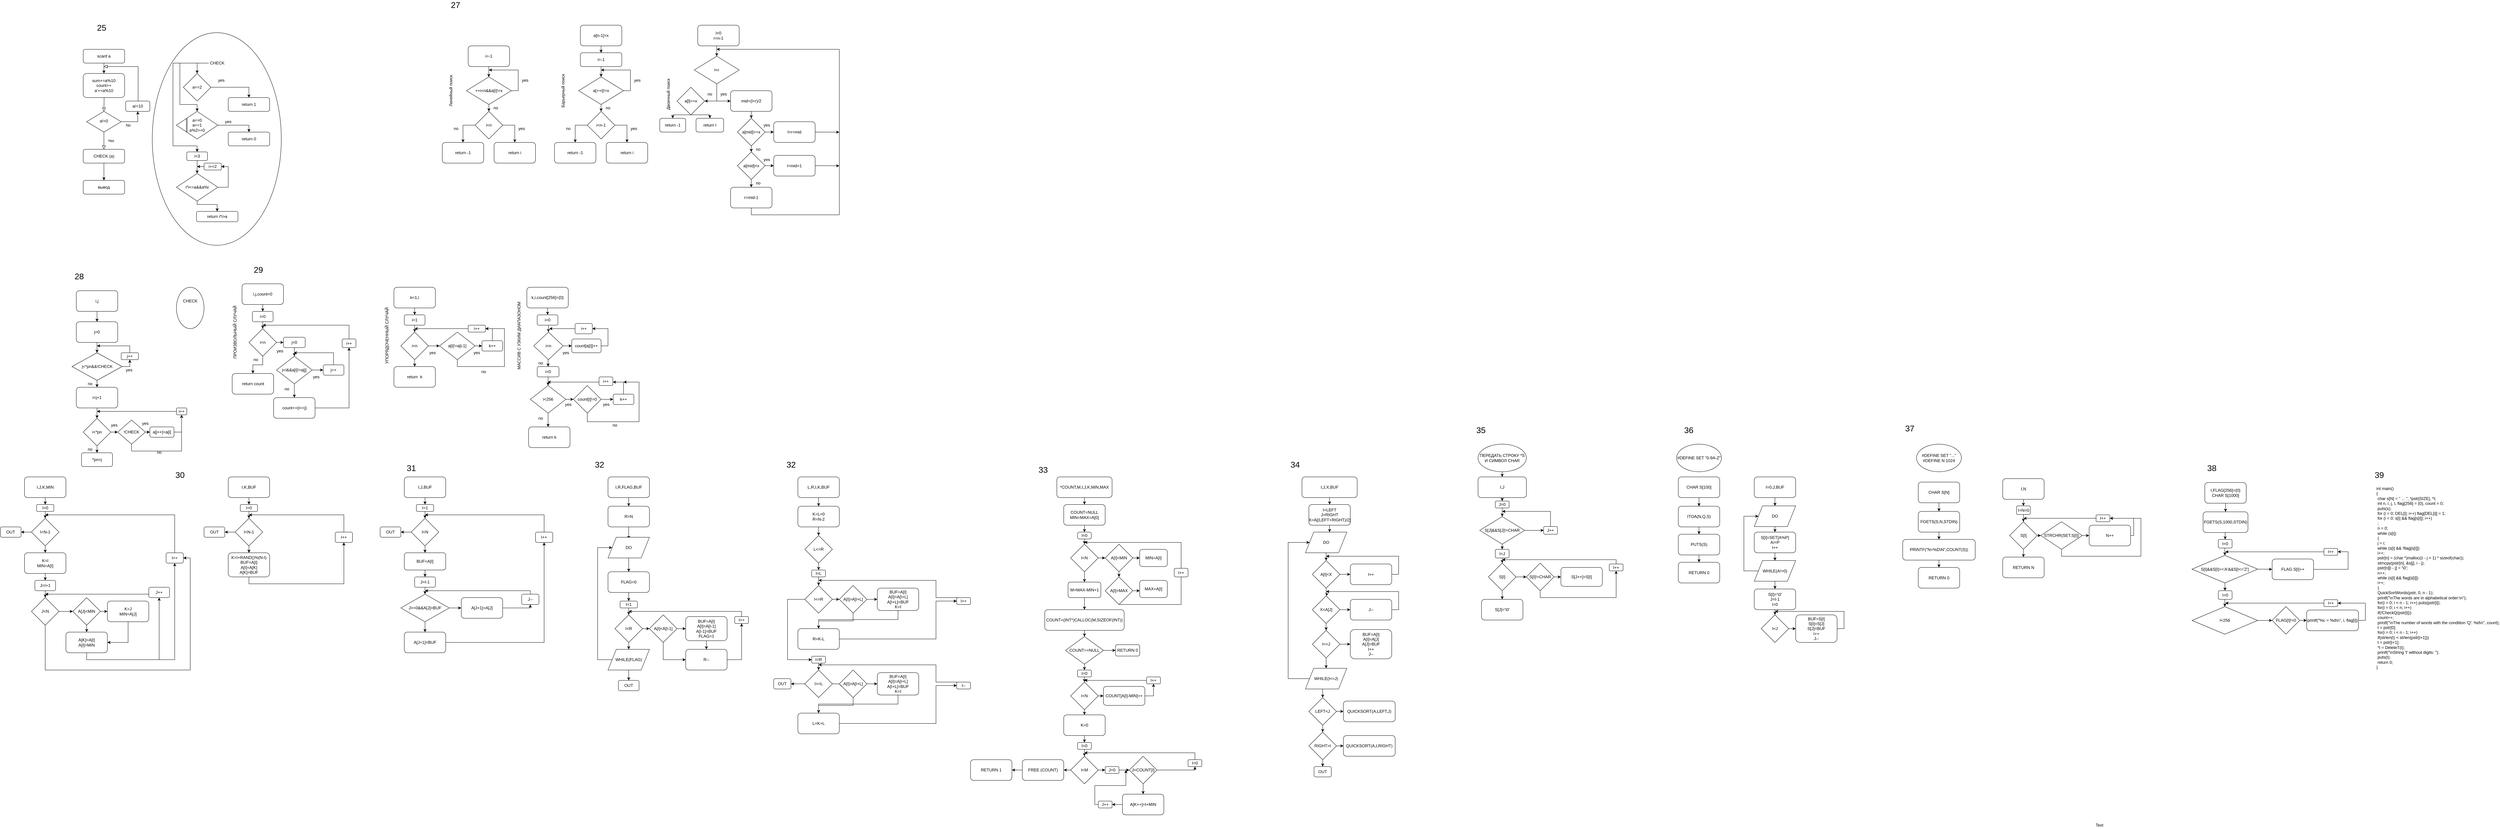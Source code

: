 <mxfile version="12.5.5" type="github">
  <diagram id="C5RBs43oDa-KdzZeNtuy" name="Page-1">
    <mxGraphModel dx="2453" dy="2149" grid="1" gridSize="10" guides="1" tooltips="1" connect="1" arrows="1" fold="1" page="1" pageScale="1" pageWidth="827" pageHeight="1169" math="0" shadow="0">
      <root>
        <mxCell id="WIyWlLk6GJQsqaUBKTNV-0"/>
        <mxCell id="WIyWlLk6GJQsqaUBKTNV-1" parent="WIyWlLk6GJQsqaUBKTNV-0"/>
        <mxCell id="1_-oNqmLX5B8v5c6DyJ9-129" value="return l" style="rounded=1;whiteSpace=wrap;html=1;" parent="WIyWlLk6GJQsqaUBKTNV-1" vertex="1">
          <mxGeometry x="1935" y="210" width="80" height="40" as="geometry"/>
        </mxCell>
        <mxCell id="1_-oNqmLX5B8v5c6DyJ9-34" value="" style="ellipse;whiteSpace=wrap;html=1;rotation=-90;" parent="WIyWlLk6GJQsqaUBKTNV-1" vertex="1">
          <mxGeometry x="238.63" y="83.13" width="616.5" height="373.75" as="geometry"/>
        </mxCell>
        <mxCell id="WIyWlLk6GJQsqaUBKTNV-2" value="" style="rounded=0;html=1;jettySize=auto;orthogonalLoop=1;fontSize=11;endArrow=block;endFill=0;endSize=8;strokeWidth=1;shadow=0;labelBackgroundColor=none;edgeStyle=orthogonalEdgeStyle;" parent="WIyWlLk6GJQsqaUBKTNV-1" target="WIyWlLk6GJQsqaUBKTNV-6" edge="1">
          <mxGeometry relative="1" as="geometry">
            <mxPoint x="220" y="120" as="sourcePoint"/>
          </mxGeometry>
        </mxCell>
        <mxCell id="WIyWlLk6GJQsqaUBKTNV-4" value="Yes" style="rounded=0;html=1;jettySize=auto;orthogonalLoop=1;fontSize=11;endArrow=block;endFill=0;endSize=8;strokeWidth=1;shadow=0;labelBackgroundColor=none;edgeStyle=orthogonalEdgeStyle;entryX=0.5;entryY=0;entryDx=0;entryDy=0;entryPerimeter=0;" parent="WIyWlLk6GJQsqaUBKTNV-1" source="WIyWlLk6GJQsqaUBKTNV-6" target="1_-oNqmLX5B8v5c6DyJ9-2" edge="1">
          <mxGeometry y="20" relative="1" as="geometry">
            <mxPoint as="offset"/>
            <mxPoint x="220" y="290" as="targetPoint"/>
          </mxGeometry>
        </mxCell>
        <mxCell id="WIyWlLk6GJQsqaUBKTNV-5" value="No" style="edgeStyle=orthogonalEdgeStyle;rounded=0;html=1;jettySize=auto;orthogonalLoop=1;fontSize=11;endArrow=block;endFill=0;endSize=8;strokeWidth=1;shadow=0;labelBackgroundColor=none;" parent="WIyWlLk6GJQsqaUBKTNV-1" edge="1">
          <mxGeometry x="-0.904" y="76" relative="1" as="geometry">
            <mxPoint x="47" y="70" as="offset"/>
            <mxPoint x="329" y="160" as="sourcePoint"/>
            <mxPoint x="220" y="60" as="targetPoint"/>
            <Array as="points">
              <mxPoint x="319" y="160"/>
              <mxPoint x="319" y="60"/>
            </Array>
          </mxGeometry>
        </mxCell>
        <mxCell id="1_-oNqmLX5B8v5c6DyJ9-8" value="" style="edgeStyle=orthogonalEdgeStyle;rounded=0;orthogonalLoop=1;jettySize=auto;html=1;entryX=0.5;entryY=1;entryDx=0;entryDy=0;" parent="WIyWlLk6GJQsqaUBKTNV-1" source="WIyWlLk6GJQsqaUBKTNV-6" target="1_-oNqmLX5B8v5c6DyJ9-9" edge="1">
          <mxGeometry relative="1" as="geometry">
            <mxPoint x="310" y="210" as="targetPoint"/>
          </mxGeometry>
        </mxCell>
        <mxCell id="WIyWlLk6GJQsqaUBKTNV-6" value="a!=0" style="rhombus;whiteSpace=wrap;html=1;shadow=0;fontFamily=Helvetica;fontSize=12;align=center;strokeWidth=1;spacing=6;spacingTop=-4;" parent="WIyWlLk6GJQsqaUBKTNV-1" vertex="1">
          <mxGeometry x="170" y="190" width="100" height="60" as="geometry"/>
        </mxCell>
        <mxCell id="1_-oNqmLX5B8v5c6DyJ9-3" style="edgeStyle=orthogonalEdgeStyle;rounded=0;orthogonalLoop=1;jettySize=auto;html=1;exitX=0.5;exitY=1;exitDx=0;exitDy=0;entryX=0.5;entryY=0;entryDx=0;entryDy=0;" parent="WIyWlLk6GJQsqaUBKTNV-1" source="1_-oNqmLX5B8v5c6DyJ9-0" target="1_-oNqmLX5B8v5c6DyJ9-1" edge="1">
          <mxGeometry relative="1" as="geometry"/>
        </mxCell>
        <mxCell id="1_-oNqmLX5B8v5c6DyJ9-0" value="scanf a" style="rounded=1;whiteSpace=wrap;html=1;fontSize=12;glass=0;strokeWidth=1;shadow=0;" parent="WIyWlLk6GJQsqaUBKTNV-1" vertex="1">
          <mxGeometry x="160" y="10" width="120" height="40" as="geometry"/>
        </mxCell>
        <mxCell id="1_-oNqmLX5B8v5c6DyJ9-1" value="sum+=a%10&lt;br&gt;count++&lt;br&gt;a&#39;+=a%10" style="rounded=1;whiteSpace=wrap;html=1;fontSize=12;glass=0;strokeWidth=1;shadow=0;" parent="WIyWlLk6GJQsqaUBKTNV-1" vertex="1">
          <mxGeometry x="160" y="80" width="120" height="70" as="geometry"/>
        </mxCell>
        <mxCell id="1_-oNqmLX5B8v5c6DyJ9-12" style="edgeStyle=orthogonalEdgeStyle;rounded=0;orthogonalLoop=1;jettySize=auto;html=1;exitX=0.5;exitY=1;exitDx=0;exitDy=0;" parent="WIyWlLk6GJQsqaUBKTNV-1" source="1_-oNqmLX5B8v5c6DyJ9-2" target="1_-oNqmLX5B8v5c6DyJ9-11" edge="1">
          <mxGeometry relative="1" as="geometry"/>
        </mxCell>
        <mxCell id="1_-oNqmLX5B8v5c6DyJ9-2" value="CHECK (a)" style="rounded=1;whiteSpace=wrap;html=1;" parent="WIyWlLk6GJQsqaUBKTNV-1" vertex="1">
          <mxGeometry x="160" y="300" width="120" height="40" as="geometry"/>
        </mxCell>
        <mxCell id="1_-oNqmLX5B8v5c6DyJ9-9" value="a/=10" style="rounded=1;whiteSpace=wrap;html=1;" parent="WIyWlLk6GJQsqaUBKTNV-1" vertex="1">
          <mxGeometry x="283" y="160" width="70" height="30" as="geometry"/>
        </mxCell>
        <mxCell id="1_-oNqmLX5B8v5c6DyJ9-11" value="вывод" style="rounded=1;whiteSpace=wrap;html=1;" parent="WIyWlLk6GJQsqaUBKTNV-1" vertex="1">
          <mxGeometry x="160" y="390" width="120" height="40" as="geometry"/>
        </mxCell>
        <mxCell id="1_-oNqmLX5B8v5c6DyJ9-14" style="edgeStyle=orthogonalEdgeStyle;rounded=0;orthogonalLoop=1;jettySize=auto;html=1;exitX=1;exitY=0.5;exitDx=0;exitDy=0;entryX=0.5;entryY=0;entryDx=0;entryDy=0;" parent="WIyWlLk6GJQsqaUBKTNV-1" source="1_-oNqmLX5B8v5c6DyJ9-13" target="1_-oNqmLX5B8v5c6DyJ9-17" edge="1">
          <mxGeometry relative="1" as="geometry">
            <mxPoint x="630" y="120" as="targetPoint"/>
          </mxGeometry>
        </mxCell>
        <mxCell id="1_-oNqmLX5B8v5c6DyJ9-13" value="a==2" style="rhombus;whiteSpace=wrap;html=1;" parent="WIyWlLk6GJQsqaUBKTNV-1" vertex="1">
          <mxGeometry x="450" y="80" width="80" height="80" as="geometry"/>
        </mxCell>
        <mxCell id="1_-oNqmLX5B8v5c6DyJ9-17" value="return 1" style="rounded=1;whiteSpace=wrap;html=1;" parent="WIyWlLk6GJQsqaUBKTNV-1" vertex="1">
          <mxGeometry x="580" y="150" width="120" height="40" as="geometry"/>
        </mxCell>
        <mxCell id="1_-oNqmLX5B8v5c6DyJ9-19" value="yes" style="text;html=1;strokeColor=none;fillColor=none;align=center;verticalAlign=middle;whiteSpace=wrap;rounded=0;" parent="WIyWlLk6GJQsqaUBKTNV-1" vertex="1">
          <mxGeometry x="540" y="90" width="40" height="20" as="geometry"/>
        </mxCell>
        <mxCell id="1_-oNqmLX5B8v5c6DyJ9-28" style="edgeStyle=orthogonalEdgeStyle;rounded=0;orthogonalLoop=1;jettySize=auto;html=1;exitX=1;exitY=0.5;exitDx=0;exitDy=0;entryX=0.5;entryY=0;entryDx=0;entryDy=0;" parent="WIyWlLk6GJQsqaUBKTNV-1" source="1_-oNqmLX5B8v5c6DyJ9-21" target="1_-oNqmLX5B8v5c6DyJ9-29" edge="1">
          <mxGeometry relative="1" as="geometry">
            <mxPoint x="640.0" y="230.167" as="targetPoint"/>
          </mxGeometry>
        </mxCell>
        <mxCell id="1_-oNqmLX5B8v5c6DyJ9-21" value="a==0&lt;br&gt;a==1&lt;br&gt;a%2==0" style="rhombus;whiteSpace=wrap;html=1;" parent="WIyWlLk6GJQsqaUBKTNV-1" vertex="1">
          <mxGeometry x="430" y="190" width="120" height="80" as="geometry"/>
        </mxCell>
        <mxCell id="1_-oNqmLX5B8v5c6DyJ9-24" value="" style="shape=link;html=1;width=2.5;entryX=0;entryY=0;entryDx=0;entryDy=0;exitX=0;exitY=1;exitDx=0;exitDy=0;" parent="WIyWlLk6GJQsqaUBKTNV-1" source="1_-oNqmLX5B8v5c6DyJ9-21" target="1_-oNqmLX5B8v5c6DyJ9-21" edge="1">
          <mxGeometry width="50" height="50" relative="1" as="geometry">
            <mxPoint x="460" y="240" as="sourcePoint"/>
            <mxPoint x="460" y="220" as="targetPoint"/>
          </mxGeometry>
        </mxCell>
        <mxCell id="1_-oNqmLX5B8v5c6DyJ9-29" value="return 0" style="rounded=1;whiteSpace=wrap;html=1;" parent="WIyWlLk6GJQsqaUBKTNV-1" vertex="1">
          <mxGeometry x="580" y="250" width="120" height="40" as="geometry"/>
        </mxCell>
        <mxCell id="1_-oNqmLX5B8v5c6DyJ9-30" value="yes" style="text;html=1;strokeColor=none;fillColor=none;align=center;verticalAlign=middle;whiteSpace=wrap;rounded=0;" parent="WIyWlLk6GJQsqaUBKTNV-1" vertex="1">
          <mxGeometry x="560" y="210" width="40" height="20" as="geometry"/>
        </mxCell>
        <mxCell id="1_-oNqmLX5B8v5c6DyJ9-50" style="edgeStyle=orthogonalEdgeStyle;rounded=0;orthogonalLoop=1;jettySize=auto;html=1;exitX=0;exitY=0.5;exitDx=0;exitDy=0;entryX=0.5;entryY=0;entryDx=0;entryDy=0;" parent="WIyWlLk6GJQsqaUBKTNV-1" source="1_-oNqmLX5B8v5c6DyJ9-35" target="1_-oNqmLX5B8v5c6DyJ9-13" edge="1">
          <mxGeometry relative="1" as="geometry"/>
        </mxCell>
        <mxCell id="1_-oNqmLX5B8v5c6DyJ9-51" style="edgeStyle=orthogonalEdgeStyle;rounded=0;orthogonalLoop=1;jettySize=auto;html=1;exitX=0;exitY=0.5;exitDx=0;exitDy=0;entryX=0.5;entryY=0;entryDx=0;entryDy=0;" parent="WIyWlLk6GJQsqaUBKTNV-1" source="1_-oNqmLX5B8v5c6DyJ9-35" target="1_-oNqmLX5B8v5c6DyJ9-21" edge="1">
          <mxGeometry relative="1" as="geometry">
            <Array as="points">
              <mxPoint x="440" y="50"/>
              <mxPoint x="440" y="170"/>
              <mxPoint x="490" y="170"/>
            </Array>
          </mxGeometry>
        </mxCell>
        <mxCell id="1_-oNqmLX5B8v5c6DyJ9-52" style="edgeStyle=orthogonalEdgeStyle;rounded=0;orthogonalLoop=1;jettySize=auto;html=1;exitX=0;exitY=0.5;exitDx=0;exitDy=0;entryX=0.5;entryY=0;entryDx=0;entryDy=0;" parent="WIyWlLk6GJQsqaUBKTNV-1" source="1_-oNqmLX5B8v5c6DyJ9-35" target="1_-oNqmLX5B8v5c6DyJ9-38" edge="1">
          <mxGeometry relative="1" as="geometry">
            <Array as="points">
              <mxPoint x="420" y="50"/>
              <mxPoint x="420" y="290"/>
              <mxPoint x="490" y="290"/>
            </Array>
          </mxGeometry>
        </mxCell>
        <mxCell id="1_-oNqmLX5B8v5c6DyJ9-35" value="CHECK" style="text;html=1;strokeColor=none;fillColor=none;align=center;verticalAlign=middle;whiteSpace=wrap;rounded=0;" parent="WIyWlLk6GJQsqaUBKTNV-1" vertex="1">
          <mxGeometry x="523.25" y="40" width="50" height="20" as="geometry"/>
        </mxCell>
        <mxCell id="1_-oNqmLX5B8v5c6DyJ9-40" style="edgeStyle=orthogonalEdgeStyle;rounded=0;orthogonalLoop=1;jettySize=auto;html=1;exitX=0.5;exitY=1;exitDx=0;exitDy=0;entryX=0.5;entryY=0;entryDx=0;entryDy=0;" parent="WIyWlLk6GJQsqaUBKTNV-1" source="1_-oNqmLX5B8v5c6DyJ9-38" target="1_-oNqmLX5B8v5c6DyJ9-39" edge="1">
          <mxGeometry relative="1" as="geometry"/>
        </mxCell>
        <mxCell id="1_-oNqmLX5B8v5c6DyJ9-38" value="i=3" style="rounded=1;whiteSpace=wrap;html=1;" parent="WIyWlLk6GJQsqaUBKTNV-1" vertex="1">
          <mxGeometry x="460" y="307.5" width="60" height="25" as="geometry"/>
        </mxCell>
        <mxCell id="1_-oNqmLX5B8v5c6DyJ9-49" style="edgeStyle=orthogonalEdgeStyle;rounded=0;orthogonalLoop=1;jettySize=auto;html=1;exitX=0.5;exitY=1;exitDx=0;exitDy=0;" parent="WIyWlLk6GJQsqaUBKTNV-1" source="1_-oNqmLX5B8v5c6DyJ9-39" target="1_-oNqmLX5B8v5c6DyJ9-48" edge="1">
          <mxGeometry relative="1" as="geometry">
            <Array as="points">
              <mxPoint x="490" y="460"/>
              <mxPoint x="548" y="460"/>
            </Array>
          </mxGeometry>
        </mxCell>
        <mxCell id="1_-oNqmLX5B8v5c6DyJ9-39" value="i*i&amp;lt;=a&amp;amp;&amp;amp;a%i" style="rhombus;whiteSpace=wrap;html=1;" parent="WIyWlLk6GJQsqaUBKTNV-1" vertex="1">
          <mxGeometry x="430" y="370" width="120" height="80" as="geometry"/>
        </mxCell>
        <mxCell id="1_-oNqmLX5B8v5c6DyJ9-41" style="edgeStyle=orthogonalEdgeStyle;rounded=0;orthogonalLoop=1;jettySize=auto;html=1;exitX=1;exitY=0.5;exitDx=0;exitDy=0;entryX=1;entryY=0.5;entryDx=0;entryDy=0;" parent="WIyWlLk6GJQsqaUBKTNV-1" source="1_-oNqmLX5B8v5c6DyJ9-39" target="1_-oNqmLX5B8v5c6DyJ9-42" edge="1">
          <mxGeometry relative="1" as="geometry">
            <mxPoint x="490" y="350" as="targetPoint"/>
            <Array as="points">
              <mxPoint x="580" y="410"/>
              <mxPoint x="580" y="350"/>
            </Array>
          </mxGeometry>
        </mxCell>
        <mxCell id="1_-oNqmLX5B8v5c6DyJ9-43" style="edgeStyle=orthogonalEdgeStyle;rounded=0;orthogonalLoop=1;jettySize=auto;html=1;exitX=0;exitY=0.5;exitDx=0;exitDy=0;" parent="WIyWlLk6GJQsqaUBKTNV-1" source="1_-oNqmLX5B8v5c6DyJ9-42" edge="1">
          <mxGeometry relative="1" as="geometry">
            <mxPoint x="489.667" y="350.333" as="targetPoint"/>
          </mxGeometry>
        </mxCell>
        <mxCell id="1_-oNqmLX5B8v5c6DyJ9-42" value="i+=2" style="rounded=1;whiteSpace=wrap;html=1;" parent="WIyWlLk6GJQsqaUBKTNV-1" vertex="1">
          <mxGeometry x="510" y="340" width="50" height="20" as="geometry"/>
        </mxCell>
        <mxCell id="1_-oNqmLX5B8v5c6DyJ9-48" value="return i*i&amp;gt;a" style="rounded=1;whiteSpace=wrap;html=1;" parent="WIyWlLk6GJQsqaUBKTNV-1" vertex="1">
          <mxGeometry x="488.25" y="480" width="120" height="30" as="geometry"/>
        </mxCell>
        <mxCell id="1_-oNqmLX5B8v5c6DyJ9-57" style="edgeStyle=orthogonalEdgeStyle;rounded=0;orthogonalLoop=1;jettySize=auto;html=1;exitX=0.5;exitY=1;exitDx=0;exitDy=0;" parent="WIyWlLk6GJQsqaUBKTNV-1" source="1_-oNqmLX5B8v5c6DyJ9-53" edge="1">
          <mxGeometry relative="1" as="geometry">
            <mxPoint x="1334.667" y="90.333" as="targetPoint"/>
          </mxGeometry>
        </mxCell>
        <mxCell id="1_-oNqmLX5B8v5c6DyJ9-53" value="i=-1" style="rounded=1;whiteSpace=wrap;html=1;" parent="WIyWlLk6GJQsqaUBKTNV-1" vertex="1">
          <mxGeometry x="1275" width="120" height="60" as="geometry"/>
        </mxCell>
        <mxCell id="1_-oNqmLX5B8v5c6DyJ9-58" style="edgeStyle=orthogonalEdgeStyle;rounded=0;orthogonalLoop=1;jettySize=auto;html=1;exitX=0.5;exitY=1;exitDx=0;exitDy=0;entryX=0.5;entryY=0;entryDx=0;entryDy=0;" parent="WIyWlLk6GJQsqaUBKTNV-1" source="1_-oNqmLX5B8v5c6DyJ9-54" target="1_-oNqmLX5B8v5c6DyJ9-59" edge="1">
          <mxGeometry relative="1" as="geometry"/>
        </mxCell>
        <mxCell id="1_-oNqmLX5B8v5c6DyJ9-54" value="++i&amp;lt;n&amp;amp;&amp;amp;a[i]!=x" style="rhombus;whiteSpace=wrap;html=1;" parent="WIyWlLk6GJQsqaUBKTNV-1" vertex="1">
          <mxGeometry x="1270" y="90" width="130" height="80" as="geometry"/>
        </mxCell>
        <mxCell id="1_-oNqmLX5B8v5c6DyJ9-55" value="return -1" style="rounded=1;whiteSpace=wrap;html=1;" parent="WIyWlLk6GJQsqaUBKTNV-1" vertex="1">
          <mxGeometry x="1200" y="280" width="120" height="60" as="geometry"/>
        </mxCell>
        <mxCell id="1_-oNqmLX5B8v5c6DyJ9-56" style="edgeStyle=orthogonalEdgeStyle;rounded=0;orthogonalLoop=1;jettySize=auto;html=1;exitX=1;exitY=0.5;exitDx=0;exitDy=0;" parent="WIyWlLk6GJQsqaUBKTNV-1" source="1_-oNqmLX5B8v5c6DyJ9-54" edge="1">
          <mxGeometry relative="1" as="geometry">
            <mxPoint x="1335" y="70" as="targetPoint"/>
            <Array as="points">
              <mxPoint x="1420" y="130"/>
              <mxPoint x="1420" y="70"/>
              <mxPoint x="1335" y="70"/>
            </Array>
          </mxGeometry>
        </mxCell>
        <mxCell id="1_-oNqmLX5B8v5c6DyJ9-60" style="edgeStyle=orthogonalEdgeStyle;rounded=0;orthogonalLoop=1;jettySize=auto;html=1;exitX=1;exitY=0.5;exitDx=0;exitDy=0;entryX=0.5;entryY=0;entryDx=0;entryDy=0;" parent="WIyWlLk6GJQsqaUBKTNV-1" source="1_-oNqmLX5B8v5c6DyJ9-59" target="1_-oNqmLX5B8v5c6DyJ9-61" edge="1">
          <mxGeometry relative="1" as="geometry">
            <mxPoint x="1530" y="290" as="targetPoint"/>
          </mxGeometry>
        </mxCell>
        <mxCell id="1_-oNqmLX5B8v5c6DyJ9-62" style="edgeStyle=orthogonalEdgeStyle;rounded=0;orthogonalLoop=1;jettySize=auto;html=1;exitX=0;exitY=0.5;exitDx=0;exitDy=0;entryX=0.5;entryY=0;entryDx=0;entryDy=0;" parent="WIyWlLk6GJQsqaUBKTNV-1" source="1_-oNqmLX5B8v5c6DyJ9-59" target="1_-oNqmLX5B8v5c6DyJ9-55" edge="1">
          <mxGeometry relative="1" as="geometry"/>
        </mxCell>
        <mxCell id="1_-oNqmLX5B8v5c6DyJ9-59" value="i&amp;lt;n" style="rhombus;whiteSpace=wrap;html=1;" parent="WIyWlLk6GJQsqaUBKTNV-1" vertex="1">
          <mxGeometry x="1295" y="190" width="80" height="80" as="geometry"/>
        </mxCell>
        <mxCell id="1_-oNqmLX5B8v5c6DyJ9-61" value="return i" style="rounded=1;whiteSpace=wrap;html=1;" parent="WIyWlLk6GJQsqaUBKTNV-1" vertex="1">
          <mxGeometry x="1350" y="280" width="120" height="60" as="geometry"/>
        </mxCell>
        <mxCell id="1_-oNqmLX5B8v5c6DyJ9-63" value="yes" style="text;html=1;strokeColor=none;fillColor=none;align=center;verticalAlign=middle;whiteSpace=wrap;rounded=0;" parent="WIyWlLk6GJQsqaUBKTNV-1" vertex="1">
          <mxGeometry x="1410" y="230" width="40" height="20" as="geometry"/>
        </mxCell>
        <mxCell id="1_-oNqmLX5B8v5c6DyJ9-64" value="no" style="text;html=1;strokeColor=none;fillColor=none;align=center;verticalAlign=middle;whiteSpace=wrap;rounded=0;" parent="WIyWlLk6GJQsqaUBKTNV-1" vertex="1">
          <mxGeometry x="1219.67" y="230" width="40" height="20" as="geometry"/>
        </mxCell>
        <mxCell id="1_-oNqmLX5B8v5c6DyJ9-65" value="yes" style="text;html=1;strokeColor=none;fillColor=none;align=center;verticalAlign=middle;whiteSpace=wrap;rounded=0;" parent="WIyWlLk6GJQsqaUBKTNV-1" vertex="1">
          <mxGeometry x="1420" y="90" width="40" height="20" as="geometry"/>
        </mxCell>
        <mxCell id="1_-oNqmLX5B8v5c6DyJ9-66" value="no" style="text;html=1;strokeColor=none;fillColor=none;align=center;verticalAlign=middle;whiteSpace=wrap;rounded=0;" parent="WIyWlLk6GJQsqaUBKTNV-1" vertex="1">
          <mxGeometry x="1335" y="170" width="40" height="20" as="geometry"/>
        </mxCell>
        <mxCell id="1_-oNqmLX5B8v5c6DyJ9-67" value="Линейный поиск" style="text;html=1;strokeColor=none;fillColor=none;align=center;verticalAlign=middle;whiteSpace=wrap;rounded=0;rotation=-90;" parent="WIyWlLk6GJQsqaUBKTNV-1" vertex="1">
          <mxGeometry x="1155" y="120" width="140" height="20" as="geometry"/>
        </mxCell>
        <mxCell id="1_-oNqmLX5B8v5c6DyJ9-85" style="edgeStyle=orthogonalEdgeStyle;rounded=0;orthogonalLoop=1;jettySize=auto;html=1;exitX=0.5;exitY=1;exitDx=0;exitDy=0;entryX=0.5;entryY=0;entryDx=0;entryDy=0;" parent="WIyWlLk6GJQsqaUBKTNV-1" source="1_-oNqmLX5B8v5c6DyJ9-69" target="1_-oNqmLX5B8v5c6DyJ9-83" edge="1">
          <mxGeometry relative="1" as="geometry"/>
        </mxCell>
        <mxCell id="1_-oNqmLX5B8v5c6DyJ9-69" value="a[n-1]=x" style="rounded=1;whiteSpace=wrap;html=1;" parent="WIyWlLk6GJQsqaUBKTNV-1" vertex="1">
          <mxGeometry x="1600" y="-60" width="120" height="60" as="geometry"/>
        </mxCell>
        <mxCell id="1_-oNqmLX5B8v5c6DyJ9-70" style="edgeStyle=orthogonalEdgeStyle;rounded=0;orthogonalLoop=1;jettySize=auto;html=1;exitX=0.5;exitY=1;exitDx=0;exitDy=0;entryX=0.5;entryY=0;entryDx=0;entryDy=0;" parent="WIyWlLk6GJQsqaUBKTNV-1" source="1_-oNqmLX5B8v5c6DyJ9-71" target="1_-oNqmLX5B8v5c6DyJ9-76" edge="1">
          <mxGeometry relative="1" as="geometry"/>
        </mxCell>
        <mxCell id="1_-oNqmLX5B8v5c6DyJ9-71" value="a[++i]!=x" style="rhombus;whiteSpace=wrap;html=1;" parent="WIyWlLk6GJQsqaUBKTNV-1" vertex="1">
          <mxGeometry x="1595" y="90" width="130" height="80" as="geometry"/>
        </mxCell>
        <mxCell id="1_-oNqmLX5B8v5c6DyJ9-72" value="return -1" style="rounded=1;whiteSpace=wrap;html=1;" parent="WIyWlLk6GJQsqaUBKTNV-1" vertex="1">
          <mxGeometry x="1525" y="280" width="120" height="60" as="geometry"/>
        </mxCell>
        <mxCell id="1_-oNqmLX5B8v5c6DyJ9-73" style="edgeStyle=orthogonalEdgeStyle;rounded=0;orthogonalLoop=1;jettySize=auto;html=1;exitX=1;exitY=0.5;exitDx=0;exitDy=0;" parent="WIyWlLk6GJQsqaUBKTNV-1" source="1_-oNqmLX5B8v5c6DyJ9-71" edge="1">
          <mxGeometry relative="1" as="geometry">
            <mxPoint x="1659.667" y="70.333" as="targetPoint"/>
            <Array as="points">
              <mxPoint x="1745" y="130"/>
              <mxPoint x="1745" y="70"/>
              <mxPoint x="1660" y="70"/>
            </Array>
          </mxGeometry>
        </mxCell>
        <mxCell id="1_-oNqmLX5B8v5c6DyJ9-74" style="edgeStyle=orthogonalEdgeStyle;rounded=0;orthogonalLoop=1;jettySize=auto;html=1;exitX=1;exitY=0.5;exitDx=0;exitDy=0;entryX=0.5;entryY=0;entryDx=0;entryDy=0;" parent="WIyWlLk6GJQsqaUBKTNV-1" source="1_-oNqmLX5B8v5c6DyJ9-76" target="1_-oNqmLX5B8v5c6DyJ9-77" edge="1">
          <mxGeometry relative="1" as="geometry">
            <mxPoint x="1855" y="290" as="targetPoint"/>
          </mxGeometry>
        </mxCell>
        <mxCell id="1_-oNqmLX5B8v5c6DyJ9-75" style="edgeStyle=orthogonalEdgeStyle;rounded=0;orthogonalLoop=1;jettySize=auto;html=1;exitX=0;exitY=0.5;exitDx=0;exitDy=0;entryX=0.5;entryY=0;entryDx=0;entryDy=0;" parent="WIyWlLk6GJQsqaUBKTNV-1" source="1_-oNqmLX5B8v5c6DyJ9-76" target="1_-oNqmLX5B8v5c6DyJ9-72" edge="1">
          <mxGeometry relative="1" as="geometry"/>
        </mxCell>
        <mxCell id="1_-oNqmLX5B8v5c6DyJ9-76" value="i&amp;lt;n-1" style="rhombus;whiteSpace=wrap;html=1;" parent="WIyWlLk6GJQsqaUBKTNV-1" vertex="1">
          <mxGeometry x="1620" y="190" width="80" height="80" as="geometry"/>
        </mxCell>
        <mxCell id="1_-oNqmLX5B8v5c6DyJ9-77" value="return i" style="rounded=1;whiteSpace=wrap;html=1;" parent="WIyWlLk6GJQsqaUBKTNV-1" vertex="1">
          <mxGeometry x="1675" y="280" width="120" height="60" as="geometry"/>
        </mxCell>
        <mxCell id="1_-oNqmLX5B8v5c6DyJ9-78" value="yes" style="text;html=1;strokeColor=none;fillColor=none;align=center;verticalAlign=middle;whiteSpace=wrap;rounded=0;" parent="WIyWlLk6GJQsqaUBKTNV-1" vertex="1">
          <mxGeometry x="1735" y="230" width="40" height="20" as="geometry"/>
        </mxCell>
        <mxCell id="1_-oNqmLX5B8v5c6DyJ9-79" value="no" style="text;html=1;strokeColor=none;fillColor=none;align=center;verticalAlign=middle;whiteSpace=wrap;rounded=0;" parent="WIyWlLk6GJQsqaUBKTNV-1" vertex="1">
          <mxGeometry x="1544.67" y="230" width="40" height="20" as="geometry"/>
        </mxCell>
        <mxCell id="1_-oNqmLX5B8v5c6DyJ9-80" value="yes" style="text;html=1;strokeColor=none;fillColor=none;align=center;verticalAlign=middle;whiteSpace=wrap;rounded=0;" parent="WIyWlLk6GJQsqaUBKTNV-1" vertex="1">
          <mxGeometry x="1745" y="90" width="40" height="20" as="geometry"/>
        </mxCell>
        <mxCell id="1_-oNqmLX5B8v5c6DyJ9-81" value="no" style="text;html=1;strokeColor=none;fillColor=none;align=center;verticalAlign=middle;whiteSpace=wrap;rounded=0;" parent="WIyWlLk6GJQsqaUBKTNV-1" vertex="1">
          <mxGeometry x="1660" y="170" width="40" height="20" as="geometry"/>
        </mxCell>
        <mxCell id="1_-oNqmLX5B8v5c6DyJ9-82" value="Барьерный поиск" style="text;html=1;strokeColor=none;fillColor=none;align=center;verticalAlign=middle;whiteSpace=wrap;rounded=0;rotation=-90;" parent="WIyWlLk6GJQsqaUBKTNV-1" vertex="1">
          <mxGeometry x="1480" y="120" width="140" height="20" as="geometry"/>
        </mxCell>
        <mxCell id="1_-oNqmLX5B8v5c6DyJ9-86" style="edgeStyle=orthogonalEdgeStyle;rounded=0;orthogonalLoop=1;jettySize=auto;html=1;exitX=0.5;exitY=1;exitDx=0;exitDy=0;entryX=0.5;entryY=0;entryDx=0;entryDy=0;" parent="WIyWlLk6GJQsqaUBKTNV-1" source="1_-oNqmLX5B8v5c6DyJ9-83" target="1_-oNqmLX5B8v5c6DyJ9-71" edge="1">
          <mxGeometry relative="1" as="geometry"/>
        </mxCell>
        <mxCell id="1_-oNqmLX5B8v5c6DyJ9-83" value="i=-1" style="rounded=1;whiteSpace=wrap;html=1;" parent="WIyWlLk6GJQsqaUBKTNV-1" vertex="1">
          <mxGeometry x="1600" y="20" width="120" height="40" as="geometry"/>
        </mxCell>
        <mxCell id="1_-oNqmLX5B8v5c6DyJ9-87" style="edgeStyle=orthogonalEdgeStyle;rounded=0;orthogonalLoop=1;jettySize=auto;html=1;exitX=0.5;exitY=1;exitDx=0;exitDy=0;entryX=0.5;entryY=0;entryDx=0;entryDy=0;" parent="WIyWlLk6GJQsqaUBKTNV-1" source="1_-oNqmLX5B8v5c6DyJ9-88" target="1_-oNqmLX5B8v5c6DyJ9-90" edge="1">
          <mxGeometry relative="1" as="geometry">
            <mxPoint x="1999.667" y="20.333" as="targetPoint"/>
          </mxGeometry>
        </mxCell>
        <mxCell id="1_-oNqmLX5B8v5c6DyJ9-88" value="l=0&lt;br&gt;r=n-1" style="rounded=1;whiteSpace=wrap;html=1;" parent="WIyWlLk6GJQsqaUBKTNV-1" vertex="1">
          <mxGeometry x="1940" y="-60" width="120" height="60" as="geometry"/>
        </mxCell>
        <mxCell id="1_-oNqmLX5B8v5c6DyJ9-89" style="edgeStyle=orthogonalEdgeStyle;rounded=0;orthogonalLoop=1;jettySize=auto;html=1;exitX=0.5;exitY=1;exitDx=0;exitDy=0;entryX=0;entryY=0.5;entryDx=0;entryDy=0;" parent="WIyWlLk6GJQsqaUBKTNV-1" source="1_-oNqmLX5B8v5c6DyJ9-90" target="1_-oNqmLX5B8v5c6DyJ9-104" edge="1">
          <mxGeometry relative="1" as="geometry">
            <mxPoint x="1999.667" y="190.333" as="targetPoint"/>
            <Array as="points"/>
          </mxGeometry>
        </mxCell>
        <mxCell id="1_-oNqmLX5B8v5c6DyJ9-127" style="edgeStyle=orthogonalEdgeStyle;rounded=0;orthogonalLoop=1;jettySize=auto;html=1;exitX=0.5;exitY=1;exitDx=0;exitDy=0;entryX=1;entryY=0.5;entryDx=0;entryDy=0;" parent="WIyWlLk6GJQsqaUBKTNV-1" source="1_-oNqmLX5B8v5c6DyJ9-90" target="1_-oNqmLX5B8v5c6DyJ9-126" edge="1">
          <mxGeometry relative="1" as="geometry"/>
        </mxCell>
        <mxCell id="1_-oNqmLX5B8v5c6DyJ9-90" value="l&amp;lt;r" style="rhombus;whiteSpace=wrap;html=1;" parent="WIyWlLk6GJQsqaUBKTNV-1" vertex="1">
          <mxGeometry x="1930" y="30" width="130" height="80" as="geometry"/>
        </mxCell>
        <mxCell id="1_-oNqmLX5B8v5c6DyJ9-99" value="yes" style="text;html=1;strokeColor=none;fillColor=none;align=center;verticalAlign=middle;whiteSpace=wrap;rounded=0;" parent="WIyWlLk6GJQsqaUBKTNV-1" vertex="1">
          <mxGeometry x="1995" y="130" width="40" height="20" as="geometry"/>
        </mxCell>
        <mxCell id="1_-oNqmLX5B8v5c6DyJ9-101" value="Двоичный поиск" style="text;html=1;strokeColor=none;fillColor=none;align=center;verticalAlign=middle;whiteSpace=wrap;rounded=0;rotation=-90;" parent="WIyWlLk6GJQsqaUBKTNV-1" vertex="1">
          <mxGeometry x="1785" y="130" width="140" height="20" as="geometry"/>
        </mxCell>
        <mxCell id="1_-oNqmLX5B8v5c6DyJ9-108" style="edgeStyle=orthogonalEdgeStyle;rounded=0;orthogonalLoop=1;jettySize=auto;html=1;exitX=0.5;exitY=1;exitDx=0;exitDy=0;entryX=0.5;entryY=0;entryDx=0;entryDy=0;" parent="WIyWlLk6GJQsqaUBKTNV-1" source="1_-oNqmLX5B8v5c6DyJ9-104" target="1_-oNqmLX5B8v5c6DyJ9-105" edge="1">
          <mxGeometry relative="1" as="geometry"/>
        </mxCell>
        <mxCell id="1_-oNqmLX5B8v5c6DyJ9-104" value="mid=(l+r)/2" style="rounded=1;whiteSpace=wrap;html=1;" parent="WIyWlLk6GJQsqaUBKTNV-1" vertex="1">
          <mxGeometry x="2035" y="130" width="120" height="60" as="geometry"/>
        </mxCell>
        <mxCell id="1_-oNqmLX5B8v5c6DyJ9-111" style="edgeStyle=orthogonalEdgeStyle;rounded=0;orthogonalLoop=1;jettySize=auto;html=1;exitX=1;exitY=0.5;exitDx=0;exitDy=0;entryX=0;entryY=0.5;entryDx=0;entryDy=0;" parent="WIyWlLk6GJQsqaUBKTNV-1" source="1_-oNqmLX5B8v5c6DyJ9-105" target="1_-oNqmLX5B8v5c6DyJ9-109" edge="1">
          <mxGeometry relative="1" as="geometry"/>
        </mxCell>
        <mxCell id="1_-oNqmLX5B8v5c6DyJ9-114" style="edgeStyle=orthogonalEdgeStyle;rounded=0;orthogonalLoop=1;jettySize=auto;html=1;exitX=0.5;exitY=1;exitDx=0;exitDy=0;entryX=0.5;entryY=0;entryDx=0;entryDy=0;" parent="WIyWlLk6GJQsqaUBKTNV-1" source="1_-oNqmLX5B8v5c6DyJ9-105" target="1_-oNqmLX5B8v5c6DyJ9-113" edge="1">
          <mxGeometry relative="1" as="geometry"/>
        </mxCell>
        <mxCell id="1_-oNqmLX5B8v5c6DyJ9-105" value="&lt;span style=&quot;white-space: normal&quot;&gt;a[mid]==x&lt;/span&gt;" style="rhombus;whiteSpace=wrap;html=1;" parent="WIyWlLk6GJQsqaUBKTNV-1" vertex="1">
          <mxGeometry x="2055" y="210" width="80" height="80" as="geometry"/>
        </mxCell>
        <mxCell id="1_-oNqmLX5B8v5c6DyJ9-124" style="edgeStyle=orthogonalEdgeStyle;rounded=0;orthogonalLoop=1;jettySize=auto;html=1;exitX=1;exitY=0.5;exitDx=0;exitDy=0;" parent="WIyWlLk6GJQsqaUBKTNV-1" source="1_-oNqmLX5B8v5c6DyJ9-109" edge="1">
          <mxGeometry relative="1" as="geometry">
            <mxPoint x="2350" y="250.333" as="targetPoint"/>
          </mxGeometry>
        </mxCell>
        <mxCell id="1_-oNqmLX5B8v5c6DyJ9-109" value="l=r=mid" style="rounded=1;whiteSpace=wrap;html=1;" parent="WIyWlLk6GJQsqaUBKTNV-1" vertex="1">
          <mxGeometry x="2160" y="220" width="120" height="60" as="geometry"/>
        </mxCell>
        <mxCell id="1_-oNqmLX5B8v5c6DyJ9-112" value="yes" style="text;html=1;strokeColor=none;fillColor=none;align=center;verticalAlign=middle;whiteSpace=wrap;rounded=0;" parent="WIyWlLk6GJQsqaUBKTNV-1" vertex="1">
          <mxGeometry x="2120" y="220" width="40" height="20" as="geometry"/>
        </mxCell>
        <mxCell id="1_-oNqmLX5B8v5c6DyJ9-117" style="edgeStyle=orthogonalEdgeStyle;rounded=0;orthogonalLoop=1;jettySize=auto;html=1;exitX=1;exitY=0.5;exitDx=0;exitDy=0;entryX=0;entryY=0.5;entryDx=0;entryDy=0;" parent="WIyWlLk6GJQsqaUBKTNV-1" source="1_-oNqmLX5B8v5c6DyJ9-113" target="1_-oNqmLX5B8v5c6DyJ9-116" edge="1">
          <mxGeometry relative="1" as="geometry"/>
        </mxCell>
        <mxCell id="1_-oNqmLX5B8v5c6DyJ9-120" style="edgeStyle=orthogonalEdgeStyle;rounded=0;orthogonalLoop=1;jettySize=auto;html=1;exitX=0.5;exitY=1;exitDx=0;exitDy=0;entryX=0.5;entryY=0;entryDx=0;entryDy=0;" parent="WIyWlLk6GJQsqaUBKTNV-1" source="1_-oNqmLX5B8v5c6DyJ9-113" target="1_-oNqmLX5B8v5c6DyJ9-119" edge="1">
          <mxGeometry relative="1" as="geometry"/>
        </mxCell>
        <mxCell id="1_-oNqmLX5B8v5c6DyJ9-113" value="a[mid]&amp;lt;x" style="rhombus;whiteSpace=wrap;html=1;" parent="WIyWlLk6GJQsqaUBKTNV-1" vertex="1">
          <mxGeometry x="2055" y="307.5" width="80" height="80" as="geometry"/>
        </mxCell>
        <mxCell id="1_-oNqmLX5B8v5c6DyJ9-115" value="no" style="text;html=1;strokeColor=none;fillColor=none;align=center;verticalAlign=middle;whiteSpace=wrap;rounded=0;" parent="WIyWlLk6GJQsqaUBKTNV-1" vertex="1">
          <mxGeometry x="2095" y="290" width="40" height="20" as="geometry"/>
        </mxCell>
        <mxCell id="1_-oNqmLX5B8v5c6DyJ9-123" style="edgeStyle=orthogonalEdgeStyle;rounded=0;orthogonalLoop=1;jettySize=auto;html=1;exitX=1;exitY=0.5;exitDx=0;exitDy=0;" parent="WIyWlLk6GJQsqaUBKTNV-1" source="1_-oNqmLX5B8v5c6DyJ9-116" edge="1">
          <mxGeometry relative="1" as="geometry">
            <mxPoint x="2350" y="347.833" as="targetPoint"/>
          </mxGeometry>
        </mxCell>
        <mxCell id="1_-oNqmLX5B8v5c6DyJ9-116" value="l=mid+1" style="rounded=1;whiteSpace=wrap;html=1;" parent="WIyWlLk6GJQsqaUBKTNV-1" vertex="1">
          <mxGeometry x="2160" y="317.5" width="120" height="60" as="geometry"/>
        </mxCell>
        <mxCell id="1_-oNqmLX5B8v5c6DyJ9-118" value="yes" style="text;html=1;strokeColor=none;fillColor=none;align=center;verticalAlign=middle;whiteSpace=wrap;rounded=0;" parent="WIyWlLk6GJQsqaUBKTNV-1" vertex="1">
          <mxGeometry x="2120" y="320" width="40" height="20" as="geometry"/>
        </mxCell>
        <mxCell id="1_-oNqmLX5B8v5c6DyJ9-122" style="edgeStyle=orthogonalEdgeStyle;rounded=0;orthogonalLoop=1;jettySize=auto;html=1;exitX=0.5;exitY=1;exitDx=0;exitDy=0;" parent="WIyWlLk6GJQsqaUBKTNV-1" source="1_-oNqmLX5B8v5c6DyJ9-119" edge="1">
          <mxGeometry relative="1" as="geometry">
            <mxPoint x="1994.667" y="10" as="targetPoint"/>
            <Array as="points">
              <mxPoint x="2095" y="490"/>
              <mxPoint x="2350" y="490"/>
              <mxPoint x="2350" y="10"/>
            </Array>
          </mxGeometry>
        </mxCell>
        <mxCell id="1_-oNqmLX5B8v5c6DyJ9-119" value="r=mid-1" style="rounded=1;whiteSpace=wrap;html=1;" parent="WIyWlLk6GJQsqaUBKTNV-1" vertex="1">
          <mxGeometry x="2035" y="410" width="120" height="60" as="geometry"/>
        </mxCell>
        <mxCell id="1_-oNqmLX5B8v5c6DyJ9-121" value="no" style="text;html=1;strokeColor=none;fillColor=none;align=center;verticalAlign=middle;whiteSpace=wrap;rounded=0;" parent="WIyWlLk6GJQsqaUBKTNV-1" vertex="1">
          <mxGeometry x="2095" y="387.5" width="40" height="20" as="geometry"/>
        </mxCell>
        <mxCell id="1_-oNqmLX5B8v5c6DyJ9-125" value="return -1" style="rounded=1;whiteSpace=wrap;html=1;" parent="WIyWlLk6GJQsqaUBKTNV-1" vertex="1">
          <mxGeometry x="1830" y="210" width="75" height="40" as="geometry"/>
        </mxCell>
        <mxCell id="1_-oNqmLX5B8v5c6DyJ9-130" style="edgeStyle=orthogonalEdgeStyle;rounded=0;orthogonalLoop=1;jettySize=auto;html=1;exitX=0.5;exitY=1;exitDx=0;exitDy=0;entryX=0.5;entryY=0;entryDx=0;entryDy=0;" parent="WIyWlLk6GJQsqaUBKTNV-1" source="1_-oNqmLX5B8v5c6DyJ9-126" target="1_-oNqmLX5B8v5c6DyJ9-125" edge="1">
          <mxGeometry relative="1" as="geometry">
            <Array as="points">
              <mxPoint x="1867" y="200"/>
            </Array>
          </mxGeometry>
        </mxCell>
        <mxCell id="1_-oNqmLX5B8v5c6DyJ9-131" style="edgeStyle=orthogonalEdgeStyle;rounded=0;orthogonalLoop=1;jettySize=auto;html=1;exitX=0.5;exitY=1;exitDx=0;exitDy=0;" parent="WIyWlLk6GJQsqaUBKTNV-1" source="1_-oNqmLX5B8v5c6DyJ9-126" target="1_-oNqmLX5B8v5c6DyJ9-129" edge="1">
          <mxGeometry relative="1" as="geometry">
            <Array as="points">
              <mxPoint x="1975" y="200"/>
            </Array>
          </mxGeometry>
        </mxCell>
        <mxCell id="1_-oNqmLX5B8v5c6DyJ9-126" value="a[l]==x" style="rhombus;whiteSpace=wrap;html=1;" parent="WIyWlLk6GJQsqaUBKTNV-1" vertex="1">
          <mxGeometry x="1880" y="120" width="80" height="80" as="geometry"/>
        </mxCell>
        <mxCell id="1_-oNqmLX5B8v5c6DyJ9-128" value="no" style="text;html=1;strokeColor=none;fillColor=none;align=center;verticalAlign=middle;whiteSpace=wrap;rounded=0;" parent="WIyWlLk6GJQsqaUBKTNV-1" vertex="1">
          <mxGeometry x="1955" y="130" width="40" height="20" as="geometry"/>
        </mxCell>
        <mxCell id="1_-oNqmLX5B8v5c6DyJ9-136" style="edgeStyle=orthogonalEdgeStyle;rounded=0;orthogonalLoop=1;jettySize=auto;html=1;exitX=0.5;exitY=1;exitDx=0;exitDy=0;entryX=0.5;entryY=0;entryDx=0;entryDy=0;" parent="WIyWlLk6GJQsqaUBKTNV-1" source="1_-oNqmLX5B8v5c6DyJ9-132" target="1_-oNqmLX5B8v5c6DyJ9-134" edge="1">
          <mxGeometry relative="1" as="geometry"/>
        </mxCell>
        <mxCell id="1_-oNqmLX5B8v5c6DyJ9-132" value="i,j" style="rounded=1;whiteSpace=wrap;html=1;" parent="WIyWlLk6GJQsqaUBKTNV-1" vertex="1">
          <mxGeometry x="140" y="710" width="120" height="60" as="geometry"/>
        </mxCell>
        <mxCell id="1_-oNqmLX5B8v5c6DyJ9-137" style="edgeStyle=orthogonalEdgeStyle;rounded=0;orthogonalLoop=1;jettySize=auto;html=1;exitX=1;exitY=0.5;exitDx=0;exitDy=0;" parent="WIyWlLk6GJQsqaUBKTNV-1" source="1_-oNqmLX5B8v5c6DyJ9-138" edge="1">
          <mxGeometry relative="1" as="geometry">
            <mxPoint x="200" y="870" as="targetPoint"/>
            <Array as="points">
              <mxPoint x="295" y="900"/>
              <mxPoint x="295" y="870"/>
            </Array>
          </mxGeometry>
        </mxCell>
        <mxCell id="1_-oNqmLX5B8v5c6DyJ9-145" style="edgeStyle=orthogonalEdgeStyle;rounded=0;orthogonalLoop=1;jettySize=auto;html=1;exitX=0.5;exitY=1;exitDx=0;exitDy=0;entryX=0.5;entryY=0;entryDx=0;entryDy=0;" parent="WIyWlLk6GJQsqaUBKTNV-1" source="1_-oNqmLX5B8v5c6DyJ9-133" target="1_-oNqmLX5B8v5c6DyJ9-142" edge="1">
          <mxGeometry relative="1" as="geometry"/>
        </mxCell>
        <mxCell id="1_-oNqmLX5B8v5c6DyJ9-133" value="j&amp;lt;*pn&amp;amp;&amp;amp;!CHECK" style="rhombus;whiteSpace=wrap;html=1;" parent="WIyWlLk6GJQsqaUBKTNV-1" vertex="1">
          <mxGeometry x="127.5" y="890" width="145" height="80" as="geometry"/>
        </mxCell>
        <mxCell id="1_-oNqmLX5B8v5c6DyJ9-135" style="edgeStyle=orthogonalEdgeStyle;rounded=0;orthogonalLoop=1;jettySize=auto;html=1;exitX=0.5;exitY=1;exitDx=0;exitDy=0;entryX=0.5;entryY=0;entryDx=0;entryDy=0;" parent="WIyWlLk6GJQsqaUBKTNV-1" source="1_-oNqmLX5B8v5c6DyJ9-134" target="1_-oNqmLX5B8v5c6DyJ9-133" edge="1">
          <mxGeometry relative="1" as="geometry"/>
        </mxCell>
        <mxCell id="1_-oNqmLX5B8v5c6DyJ9-134" value="j=0" style="rounded=1;whiteSpace=wrap;html=1;" parent="WIyWlLk6GJQsqaUBKTNV-1" vertex="1">
          <mxGeometry x="140" y="800" width="120" height="60" as="geometry"/>
        </mxCell>
        <mxCell id="1_-oNqmLX5B8v5c6DyJ9-138" value="j++" style="rounded=1;whiteSpace=wrap;html=1;" parent="WIyWlLk6GJQsqaUBKTNV-1" vertex="1">
          <mxGeometry x="270" y="890" width="50" height="20" as="geometry"/>
        </mxCell>
        <mxCell id="1_-oNqmLX5B8v5c6DyJ9-139" style="edgeStyle=orthogonalEdgeStyle;rounded=0;orthogonalLoop=1;jettySize=auto;html=1;exitX=1;exitY=0.5;exitDx=0;exitDy=0;" parent="WIyWlLk6GJQsqaUBKTNV-1" source="1_-oNqmLX5B8v5c6DyJ9-133" target="1_-oNqmLX5B8v5c6DyJ9-138" edge="1">
          <mxGeometry relative="1" as="geometry">
            <mxPoint x="210" y="870" as="targetPoint"/>
            <mxPoint x="280" y="930" as="sourcePoint"/>
          </mxGeometry>
        </mxCell>
        <mxCell id="1_-oNqmLX5B8v5c6DyJ9-146" style="edgeStyle=orthogonalEdgeStyle;rounded=0;orthogonalLoop=1;jettySize=auto;html=1;exitX=0.5;exitY=1;exitDx=0;exitDy=0;entryX=0.5;entryY=0;entryDx=0;entryDy=0;" parent="WIyWlLk6GJQsqaUBKTNV-1" source="1_-oNqmLX5B8v5c6DyJ9-142" target="1_-oNqmLX5B8v5c6DyJ9-143" edge="1">
          <mxGeometry relative="1" as="geometry"/>
        </mxCell>
        <mxCell id="1_-oNqmLX5B8v5c6DyJ9-142" value="i=j+1" style="rounded=1;whiteSpace=wrap;html=1;" parent="WIyWlLk6GJQsqaUBKTNV-1" vertex="1">
          <mxGeometry x="140" y="990" width="120" height="60" as="geometry"/>
        </mxCell>
        <mxCell id="1_-oNqmLX5B8v5c6DyJ9-152" style="edgeStyle=orthogonalEdgeStyle;rounded=0;orthogonalLoop=1;jettySize=auto;html=1;exitX=1;exitY=0.5;exitDx=0;exitDy=0;entryX=0;entryY=0.5;entryDx=0;entryDy=0;" parent="WIyWlLk6GJQsqaUBKTNV-1" source="1_-oNqmLX5B8v5c6DyJ9-143" target="1_-oNqmLX5B8v5c6DyJ9-149" edge="1">
          <mxGeometry relative="1" as="geometry"/>
        </mxCell>
        <mxCell id="1_-oNqmLX5B8v5c6DyJ9-159" style="edgeStyle=orthogonalEdgeStyle;rounded=0;orthogonalLoop=1;jettySize=auto;html=1;exitX=0.5;exitY=1;exitDx=0;exitDy=0;entryX=0.5;entryY=0;entryDx=0;entryDy=0;" parent="WIyWlLk6GJQsqaUBKTNV-1" source="1_-oNqmLX5B8v5c6DyJ9-143" target="1_-oNqmLX5B8v5c6DyJ9-158" edge="1">
          <mxGeometry relative="1" as="geometry"/>
        </mxCell>
        <mxCell id="1_-oNqmLX5B8v5c6DyJ9-143" value="i&amp;lt;*pn" style="rhombus;whiteSpace=wrap;html=1;" parent="WIyWlLk6GJQsqaUBKTNV-1" vertex="1">
          <mxGeometry x="160" y="1080" width="80" height="80" as="geometry"/>
        </mxCell>
        <mxCell id="1_-oNqmLX5B8v5c6DyJ9-157" style="edgeStyle=orthogonalEdgeStyle;rounded=0;orthogonalLoop=1;jettySize=auto;html=1;exitX=0;exitY=0.5;exitDx=0;exitDy=0;" parent="WIyWlLk6GJQsqaUBKTNV-1" source="1_-oNqmLX5B8v5c6DyJ9-144" edge="1">
          <mxGeometry relative="1" as="geometry">
            <mxPoint x="200" y="1060" as="targetPoint"/>
            <Array as="points">
              <mxPoint x="200" y="1060"/>
            </Array>
          </mxGeometry>
        </mxCell>
        <mxCell id="1_-oNqmLX5B8v5c6DyJ9-144" value="i++" style="rounded=1;whiteSpace=wrap;html=1;" parent="WIyWlLk6GJQsqaUBKTNV-1" vertex="1">
          <mxGeometry x="430" y="1050" width="30" height="20" as="geometry"/>
        </mxCell>
        <mxCell id="1_-oNqmLX5B8v5c6DyJ9-154" style="edgeStyle=orthogonalEdgeStyle;rounded=0;orthogonalLoop=1;jettySize=auto;html=1;exitX=1;exitY=0.5;exitDx=0;exitDy=0;entryX=0;entryY=0.5;entryDx=0;entryDy=0;" parent="WIyWlLk6GJQsqaUBKTNV-1" source="1_-oNqmLX5B8v5c6DyJ9-149" target="1_-oNqmLX5B8v5c6DyJ9-153" edge="1">
          <mxGeometry relative="1" as="geometry"/>
        </mxCell>
        <mxCell id="1_-oNqmLX5B8v5c6DyJ9-162" style="edgeStyle=orthogonalEdgeStyle;rounded=0;orthogonalLoop=1;jettySize=auto;html=1;exitX=0.5;exitY=1;exitDx=0;exitDy=0;entryX=0.5;entryY=1;entryDx=0;entryDy=0;" parent="WIyWlLk6GJQsqaUBKTNV-1" source="1_-oNqmLX5B8v5c6DyJ9-149" target="1_-oNqmLX5B8v5c6DyJ9-144" edge="1">
          <mxGeometry relative="1" as="geometry"/>
        </mxCell>
        <mxCell id="1_-oNqmLX5B8v5c6DyJ9-149" value="!CHECK" style="rhombus;whiteSpace=wrap;html=1;" parent="WIyWlLk6GJQsqaUBKTNV-1" vertex="1">
          <mxGeometry x="260" y="1085" width="80" height="70" as="geometry"/>
        </mxCell>
        <mxCell id="1_-oNqmLX5B8v5c6DyJ9-156" style="edgeStyle=orthogonalEdgeStyle;rounded=0;orthogonalLoop=1;jettySize=auto;html=1;exitX=1;exitY=0.5;exitDx=0;exitDy=0;entryX=0.5;entryY=1;entryDx=0;entryDy=0;" parent="WIyWlLk6GJQsqaUBKTNV-1" source="1_-oNqmLX5B8v5c6DyJ9-153" target="1_-oNqmLX5B8v5c6DyJ9-144" edge="1">
          <mxGeometry relative="1" as="geometry"/>
        </mxCell>
        <mxCell id="1_-oNqmLX5B8v5c6DyJ9-153" value="a[j++]=a[i]" style="rounded=1;whiteSpace=wrap;html=1;" parent="WIyWlLk6GJQsqaUBKTNV-1" vertex="1">
          <mxGeometry x="353" y="1105" width="70" height="30" as="geometry"/>
        </mxCell>
        <mxCell id="1_-oNqmLX5B8v5c6DyJ9-158" value="*pn=j" style="rounded=1;whiteSpace=wrap;html=1;" parent="WIyWlLk6GJQsqaUBKTNV-1" vertex="1">
          <mxGeometry x="155" y="1180" width="90" height="40" as="geometry"/>
        </mxCell>
        <mxCell id="1_-oNqmLX5B8v5c6DyJ9-160" value="yes" style="text;html=1;strokeColor=none;fillColor=none;align=center;verticalAlign=middle;whiteSpace=wrap;rounded=0;" parent="WIyWlLk6GJQsqaUBKTNV-1" vertex="1">
          <mxGeometry x="230" y="1090" width="40" height="20" as="geometry"/>
        </mxCell>
        <mxCell id="1_-oNqmLX5B8v5c6DyJ9-161" value="yes" style="text;html=1;strokeColor=none;fillColor=none;align=center;verticalAlign=middle;whiteSpace=wrap;rounded=0;" parent="WIyWlLk6GJQsqaUBKTNV-1" vertex="1">
          <mxGeometry x="320" y="1085" width="40" height="20" as="geometry"/>
        </mxCell>
        <mxCell id="1_-oNqmLX5B8v5c6DyJ9-163" value="no" style="text;html=1;strokeColor=none;fillColor=none;align=center;verticalAlign=middle;whiteSpace=wrap;rounded=0;" parent="WIyWlLk6GJQsqaUBKTNV-1" vertex="1">
          <mxGeometry x="360" y="1169" width="40" height="20" as="geometry"/>
        </mxCell>
        <mxCell id="1_-oNqmLX5B8v5c6DyJ9-164" value="no" style="text;html=1;strokeColor=none;fillColor=none;align=center;verticalAlign=middle;whiteSpace=wrap;rounded=0;" parent="WIyWlLk6GJQsqaUBKTNV-1" vertex="1">
          <mxGeometry x="160" y="1160" width="40" height="20" as="geometry"/>
        </mxCell>
        <mxCell id="1_-oNqmLX5B8v5c6DyJ9-165" value="yes" style="text;html=1;strokeColor=none;fillColor=none;align=center;verticalAlign=middle;whiteSpace=wrap;rounded=0;" parent="WIyWlLk6GJQsqaUBKTNV-1" vertex="1">
          <mxGeometry x="272.5" y="930" width="40" height="20" as="geometry"/>
        </mxCell>
        <mxCell id="1_-oNqmLX5B8v5c6DyJ9-166" value="no" style="text;html=1;strokeColor=none;fillColor=none;align=center;verticalAlign=middle;whiteSpace=wrap;rounded=0;" parent="WIyWlLk6GJQsqaUBKTNV-1" vertex="1">
          <mxGeometry x="160" y="970" width="40" height="20" as="geometry"/>
        </mxCell>
        <mxCell id="1_-oNqmLX5B8v5c6DyJ9-167" value="" style="ellipse;whiteSpace=wrap;html=1;rotation=90;" parent="WIyWlLk6GJQsqaUBKTNV-1" vertex="1">
          <mxGeometry x="410" y="720" width="120" height="80" as="geometry"/>
        </mxCell>
        <mxCell id="1_-oNqmLX5B8v5c6DyJ9-168" value="CHECK" style="text;html=1;strokeColor=none;fillColor=none;align=center;verticalAlign=middle;whiteSpace=wrap;rounded=0;" parent="WIyWlLk6GJQsqaUBKTNV-1" vertex="1">
          <mxGeometry x="450" y="730" width="40" height="20" as="geometry"/>
        </mxCell>
        <mxCell id="1_-oNqmLX5B8v5c6DyJ9-183" style="edgeStyle=orthogonalEdgeStyle;rounded=0;orthogonalLoop=1;jettySize=auto;html=1;exitX=0.5;exitY=1;exitDx=0;exitDy=0;entryX=0.5;entryY=0;entryDx=0;entryDy=0;" parent="WIyWlLk6GJQsqaUBKTNV-1" source="1_-oNqmLX5B8v5c6DyJ9-169" target="1_-oNqmLX5B8v5c6DyJ9-170" edge="1">
          <mxGeometry relative="1" as="geometry"/>
        </mxCell>
        <mxCell id="1_-oNqmLX5B8v5c6DyJ9-169" value="i,j,count=0" style="rounded=1;whiteSpace=wrap;html=1;" parent="WIyWlLk6GJQsqaUBKTNV-1" vertex="1">
          <mxGeometry x="620" y="690" width="120" height="60" as="geometry"/>
        </mxCell>
        <mxCell id="1_-oNqmLX5B8v5c6DyJ9-184" style="edgeStyle=orthogonalEdgeStyle;rounded=0;orthogonalLoop=1;jettySize=auto;html=1;exitX=0.5;exitY=1;exitDx=0;exitDy=0;entryX=0.5;entryY=0;entryDx=0;entryDy=0;" parent="WIyWlLk6GJQsqaUBKTNV-1" source="1_-oNqmLX5B8v5c6DyJ9-170" target="1_-oNqmLX5B8v5c6DyJ9-171" edge="1">
          <mxGeometry relative="1" as="geometry"/>
        </mxCell>
        <mxCell id="1_-oNqmLX5B8v5c6DyJ9-170" value="i=0" style="rounded=1;whiteSpace=wrap;html=1;" parent="WIyWlLk6GJQsqaUBKTNV-1" vertex="1">
          <mxGeometry x="650" y="770" width="60" height="30" as="geometry"/>
        </mxCell>
        <mxCell id="1_-oNqmLX5B8v5c6DyJ9-172" style="edgeStyle=orthogonalEdgeStyle;rounded=0;orthogonalLoop=1;jettySize=auto;html=1;exitX=1;exitY=0.5;exitDx=0;exitDy=0;entryX=0;entryY=0.5;entryDx=0;entryDy=0;" parent="WIyWlLk6GJQsqaUBKTNV-1" source="1_-oNqmLX5B8v5c6DyJ9-171" target="1_-oNqmLX5B8v5c6DyJ9-174" edge="1">
          <mxGeometry relative="1" as="geometry">
            <mxPoint x="750" y="860" as="targetPoint"/>
          </mxGeometry>
        </mxCell>
        <mxCell id="1_-oNqmLX5B8v5c6DyJ9-188" style="edgeStyle=orthogonalEdgeStyle;rounded=0;orthogonalLoop=1;jettySize=auto;html=1;exitX=0.5;exitY=1;exitDx=0;exitDy=0;" parent="WIyWlLk6GJQsqaUBKTNV-1" source="1_-oNqmLX5B8v5c6DyJ9-171" target="1_-oNqmLX5B8v5c6DyJ9-189" edge="1">
          <mxGeometry relative="1" as="geometry">
            <mxPoint x="650" y="940" as="targetPoint"/>
          </mxGeometry>
        </mxCell>
        <mxCell id="1_-oNqmLX5B8v5c6DyJ9-171" value="i&amp;lt;n" style="rhombus;whiteSpace=wrap;html=1;" parent="WIyWlLk6GJQsqaUBKTNV-1" vertex="1">
          <mxGeometry x="640" y="820" width="80" height="80" as="geometry"/>
        </mxCell>
        <mxCell id="1_-oNqmLX5B8v5c6DyJ9-177" style="edgeStyle=orthogonalEdgeStyle;rounded=0;orthogonalLoop=1;jettySize=auto;html=1;exitX=1;exitY=0.5;exitDx=0;exitDy=0;entryX=0;entryY=0.5;entryDx=0;entryDy=0;" parent="WIyWlLk6GJQsqaUBKTNV-1" source="1_-oNqmLX5B8v5c6DyJ9-173" target="1_-oNqmLX5B8v5c6DyJ9-176" edge="1">
          <mxGeometry relative="1" as="geometry">
            <mxPoint x="990" y="940" as="targetPoint"/>
            <Array as="points"/>
          </mxGeometry>
        </mxCell>
        <mxCell id="1_-oNqmLX5B8v5c6DyJ9-181" style="edgeStyle=orthogonalEdgeStyle;rounded=0;orthogonalLoop=1;jettySize=auto;html=1;exitX=0.5;exitY=1;exitDx=0;exitDy=0;" parent="WIyWlLk6GJQsqaUBKTNV-1" source="1_-oNqmLX5B8v5c6DyJ9-173" target="1_-oNqmLX5B8v5c6DyJ9-182" edge="1">
          <mxGeometry relative="1" as="geometry">
            <mxPoint x="772" y="1000" as="targetPoint"/>
          </mxGeometry>
        </mxCell>
        <mxCell id="1_-oNqmLX5B8v5c6DyJ9-173" value="j&amp;lt;i&amp;amp;&amp;amp;a[i]!=a[j]" style="rhombus;whiteSpace=wrap;html=1;" parent="WIyWlLk6GJQsqaUBKTNV-1" vertex="1">
          <mxGeometry x="720" y="900" width="103" height="80" as="geometry"/>
        </mxCell>
        <mxCell id="1_-oNqmLX5B8v5c6DyJ9-175" style="edgeStyle=orthogonalEdgeStyle;rounded=0;orthogonalLoop=1;jettySize=auto;html=1;exitX=0.5;exitY=1;exitDx=0;exitDy=0;entryX=0.5;entryY=0;entryDx=0;entryDy=0;" parent="WIyWlLk6GJQsqaUBKTNV-1" source="1_-oNqmLX5B8v5c6DyJ9-174" target="1_-oNqmLX5B8v5c6DyJ9-173" edge="1">
          <mxGeometry relative="1" as="geometry">
            <mxPoint x="720" y="960" as="targetPoint"/>
            <Array as="points">
              <mxPoint x="772" y="900"/>
              <mxPoint x="772" y="900"/>
            </Array>
          </mxGeometry>
        </mxCell>
        <mxCell id="1_-oNqmLX5B8v5c6DyJ9-174" value="j=0" style="rounded=1;whiteSpace=wrap;html=1;" parent="WIyWlLk6GJQsqaUBKTNV-1" vertex="1">
          <mxGeometry x="740" y="845" width="63" height="30" as="geometry"/>
        </mxCell>
        <mxCell id="1_-oNqmLX5B8v5c6DyJ9-180" style="edgeStyle=orthogonalEdgeStyle;rounded=0;orthogonalLoop=1;jettySize=auto;html=1;exitX=0.5;exitY=0;exitDx=0;exitDy=0;" parent="WIyWlLk6GJQsqaUBKTNV-1" source="1_-oNqmLX5B8v5c6DyJ9-176" edge="1">
          <mxGeometry relative="1" as="geometry">
            <mxPoint x="770" y="890" as="targetPoint"/>
            <Array as="points">
              <mxPoint x="885" y="890"/>
            </Array>
          </mxGeometry>
        </mxCell>
        <mxCell id="1_-oNqmLX5B8v5c6DyJ9-176" value="j++" style="rounded=1;whiteSpace=wrap;html=1;" parent="WIyWlLk6GJQsqaUBKTNV-1" vertex="1">
          <mxGeometry x="855.13" y="925" width="60" height="30" as="geometry"/>
        </mxCell>
        <mxCell id="1_-oNqmLX5B8v5c6DyJ9-185" style="edgeStyle=orthogonalEdgeStyle;rounded=0;orthogonalLoop=1;jettySize=auto;html=1;exitX=0.5;exitY=0;exitDx=0;exitDy=0;" parent="WIyWlLk6GJQsqaUBKTNV-1" source="1_-oNqmLX5B8v5c6DyJ9-186" edge="1">
          <mxGeometry relative="1" as="geometry">
            <mxPoint x="680" y="810" as="targetPoint"/>
            <Array as="points">
              <mxPoint x="930" y="810"/>
            </Array>
          </mxGeometry>
        </mxCell>
        <mxCell id="1_-oNqmLX5B8v5c6DyJ9-182" value="count+=(i==j)" style="rounded=1;whiteSpace=wrap;html=1;" parent="WIyWlLk6GJQsqaUBKTNV-1" vertex="1">
          <mxGeometry x="711.5" y="1020" width="120" height="60" as="geometry"/>
        </mxCell>
        <mxCell id="1_-oNqmLX5B8v5c6DyJ9-186" value="i++" style="rounded=1;whiteSpace=wrap;html=1;" parent="WIyWlLk6GJQsqaUBKTNV-1" vertex="1">
          <mxGeometry x="910" y="850" width="40" height="25" as="geometry"/>
        </mxCell>
        <mxCell id="1_-oNqmLX5B8v5c6DyJ9-187" style="edgeStyle=orthogonalEdgeStyle;rounded=0;orthogonalLoop=1;jettySize=auto;html=1;exitX=1;exitY=0.5;exitDx=0;exitDy=0;entryX=0.5;entryY=1;entryDx=0;entryDy=0;" parent="WIyWlLk6GJQsqaUBKTNV-1" source="1_-oNqmLX5B8v5c6DyJ9-182" target="1_-oNqmLX5B8v5c6DyJ9-186" edge="1">
          <mxGeometry relative="1" as="geometry">
            <mxPoint x="680" y="810" as="targetPoint"/>
            <mxPoint x="832" y="1050" as="sourcePoint"/>
            <Array as="points">
              <mxPoint x="930" y="1050"/>
            </Array>
          </mxGeometry>
        </mxCell>
        <mxCell id="1_-oNqmLX5B8v5c6DyJ9-189" value="return count" style="rounded=1;whiteSpace=wrap;html=1;" parent="WIyWlLk6GJQsqaUBKTNV-1" vertex="1">
          <mxGeometry x="591.5" y="950" width="120" height="60" as="geometry"/>
        </mxCell>
        <mxCell id="1_-oNqmLX5B8v5c6DyJ9-190" value="ПРОИЗВОЛЬНЫЙ СЛУЧАЙ" style="text;html=1;strokeColor=none;fillColor=none;align=center;verticalAlign=middle;whiteSpace=wrap;rounded=0;rotation=-90;" parent="WIyWlLk6GJQsqaUBKTNV-1" vertex="1">
          <mxGeometry x="510" y="820" width="180" height="20" as="geometry"/>
        </mxCell>
        <mxCell id="1_-oNqmLX5B8v5c6DyJ9-191" style="edgeStyle=orthogonalEdgeStyle;rounded=0;orthogonalLoop=1;jettySize=auto;html=1;exitX=0.5;exitY=1;exitDx=0;exitDy=0;entryX=0.5;entryY=0;entryDx=0;entryDy=0;" parent="WIyWlLk6GJQsqaUBKTNV-1" source="1_-oNqmLX5B8v5c6DyJ9-192" target="1_-oNqmLX5B8v5c6DyJ9-194" edge="1">
          <mxGeometry relative="1" as="geometry"/>
        </mxCell>
        <mxCell id="1_-oNqmLX5B8v5c6DyJ9-192" value="k=1,i" style="rounded=1;whiteSpace=wrap;html=1;" parent="WIyWlLk6GJQsqaUBKTNV-1" vertex="1">
          <mxGeometry x="1060" y="700" width="120" height="60" as="geometry"/>
        </mxCell>
        <mxCell id="1_-oNqmLX5B8v5c6DyJ9-193" style="edgeStyle=orthogonalEdgeStyle;rounded=0;orthogonalLoop=1;jettySize=auto;html=1;exitX=0.5;exitY=1;exitDx=0;exitDy=0;entryX=0.5;entryY=0;entryDx=0;entryDy=0;" parent="WIyWlLk6GJQsqaUBKTNV-1" source="1_-oNqmLX5B8v5c6DyJ9-194" target="1_-oNqmLX5B8v5c6DyJ9-197" edge="1">
          <mxGeometry relative="1" as="geometry"/>
        </mxCell>
        <mxCell id="1_-oNqmLX5B8v5c6DyJ9-194" value="i=1" style="rounded=1;whiteSpace=wrap;html=1;" parent="WIyWlLk6GJQsqaUBKTNV-1" vertex="1">
          <mxGeometry x="1090" y="780" width="60" height="30" as="geometry"/>
        </mxCell>
        <mxCell id="1_-oNqmLX5B8v5c6DyJ9-212" style="edgeStyle=orthogonalEdgeStyle;rounded=0;orthogonalLoop=1;jettySize=auto;html=1;exitX=0.5;exitY=1;exitDx=0;exitDy=0;" parent="WIyWlLk6GJQsqaUBKTNV-1" source="1_-oNqmLX5B8v5c6DyJ9-197" target="1_-oNqmLX5B8v5c6DyJ9-211" edge="1">
          <mxGeometry relative="1" as="geometry"/>
        </mxCell>
        <mxCell id="1_-oNqmLX5B8v5c6DyJ9-197" value="i&amp;lt;n" style="rhombus;whiteSpace=wrap;html=1;" parent="WIyWlLk6GJQsqaUBKTNV-1" vertex="1">
          <mxGeometry x="1080" y="830" width="80" height="80" as="geometry"/>
        </mxCell>
        <mxCell id="1_-oNqmLX5B8v5c6DyJ9-198" style="edgeStyle=orthogonalEdgeStyle;rounded=0;orthogonalLoop=1;jettySize=auto;html=1;exitX=1;exitY=0.5;exitDx=0;exitDy=0;entryX=0;entryY=0.5;entryDx=0;entryDy=0;" parent="WIyWlLk6GJQsqaUBKTNV-1" source="1_-oNqmLX5B8v5c6DyJ9-200" target="1_-oNqmLX5B8v5c6DyJ9-204" edge="1">
          <mxGeometry relative="1" as="geometry">
            <mxPoint x="1430" y="950" as="targetPoint"/>
            <Array as="points"/>
          </mxGeometry>
        </mxCell>
        <mxCell id="1_-oNqmLX5B8v5c6DyJ9-237" style="edgeStyle=orthogonalEdgeStyle;rounded=0;orthogonalLoop=1;jettySize=auto;html=1;exitX=0.5;exitY=1;exitDx=0;exitDy=0;entryX=1;entryY=0.5;entryDx=0;entryDy=0;" parent="WIyWlLk6GJQsqaUBKTNV-1" source="1_-oNqmLX5B8v5c6DyJ9-200" target="1_-oNqmLX5B8v5c6DyJ9-235" edge="1">
          <mxGeometry relative="1" as="geometry">
            <mxPoint x="1380" y="810" as="targetPoint"/>
            <Array as="points">
              <mxPoint x="1244" y="930"/>
              <mxPoint x="1380" y="930"/>
              <mxPoint x="1380" y="820"/>
            </Array>
          </mxGeometry>
        </mxCell>
        <mxCell id="1_-oNqmLX5B8v5c6DyJ9-200" value="a[i]!=a[i-1]" style="rhombus;whiteSpace=wrap;html=1;" parent="WIyWlLk6GJQsqaUBKTNV-1" vertex="1">
          <mxGeometry x="1192.13" y="830" width="103" height="80" as="geometry"/>
        </mxCell>
        <mxCell id="1_-oNqmLX5B8v5c6DyJ9-201" style="edgeStyle=orthogonalEdgeStyle;rounded=0;orthogonalLoop=1;jettySize=auto;html=1;exitX=1;exitY=0.5;exitDx=0;exitDy=0;entryX=0;entryY=0.5;entryDx=0;entryDy=0;" parent="WIyWlLk6GJQsqaUBKTNV-1" source="1_-oNqmLX5B8v5c6DyJ9-197" target="1_-oNqmLX5B8v5c6DyJ9-200" edge="1">
          <mxGeometry relative="1" as="geometry">
            <mxPoint x="1160" y="970" as="targetPoint"/>
            <Array as="points">
              <mxPoint x="1192" y="870"/>
            </Array>
            <mxPoint x="1212" y="885" as="sourcePoint"/>
          </mxGeometry>
        </mxCell>
        <mxCell id="1_-oNqmLX5B8v5c6DyJ9-203" style="edgeStyle=orthogonalEdgeStyle;rounded=0;orthogonalLoop=1;jettySize=auto;html=1;exitX=0.5;exitY=0;exitDx=0;exitDy=0;" parent="WIyWlLk6GJQsqaUBKTNV-1" source="1_-oNqmLX5B8v5c6DyJ9-235" edge="1">
          <mxGeometry relative="1" as="geometry">
            <mxPoint x="1120" y="820" as="targetPoint"/>
            <Array as="points">
              <mxPoint x="1300" y="820"/>
            </Array>
          </mxGeometry>
        </mxCell>
        <mxCell id="1_-oNqmLX5B8v5c6DyJ9-204" value="k++" style="rounded=1;whiteSpace=wrap;html=1;" parent="WIyWlLk6GJQsqaUBKTNV-1" vertex="1">
          <mxGeometry x="1315" y="855" width="60" height="30" as="geometry"/>
        </mxCell>
        <mxCell id="1_-oNqmLX5B8v5c6DyJ9-210" value="УПОРЯДОЧЕННЫЙ СЛУЧАЙ" style="text;html=1;strokeColor=none;fillColor=none;align=center;verticalAlign=middle;whiteSpace=wrap;rounded=0;rotation=-90;" parent="WIyWlLk6GJQsqaUBKTNV-1" vertex="1">
          <mxGeometry x="950" y="830" width="180" height="20" as="geometry"/>
        </mxCell>
        <mxCell id="1_-oNqmLX5B8v5c6DyJ9-211" value="return&amp;nbsp; k" style="rounded=1;whiteSpace=wrap;html=1;" parent="WIyWlLk6GJQsqaUBKTNV-1" vertex="1">
          <mxGeometry x="1060" y="930" width="120" height="60" as="geometry"/>
        </mxCell>
        <mxCell id="1_-oNqmLX5B8v5c6DyJ9-214" value="no" style="text;html=1;strokeColor=none;fillColor=none;align=center;verticalAlign=middle;whiteSpace=wrap;rounded=0;" parent="WIyWlLk6GJQsqaUBKTNV-1" vertex="1">
          <mxGeometry x="640" y="900" width="40" height="20" as="geometry"/>
        </mxCell>
        <mxCell id="1_-oNqmLX5B8v5c6DyJ9-215" style="edgeStyle=orthogonalEdgeStyle;rounded=0;orthogonalLoop=1;jettySize=auto;html=1;exitX=0.5;exitY=1;exitDx=0;exitDy=0;entryX=0.5;entryY=0;entryDx=0;entryDy=0;" parent="WIyWlLk6GJQsqaUBKTNV-1" source="1_-oNqmLX5B8v5c6DyJ9-216" target="1_-oNqmLX5B8v5c6DyJ9-218" edge="1">
          <mxGeometry relative="1" as="geometry"/>
        </mxCell>
        <mxCell id="1_-oNqmLX5B8v5c6DyJ9-216" value="k,i,count[256]={0}" style="rounded=1;whiteSpace=wrap;html=1;" parent="WIyWlLk6GJQsqaUBKTNV-1" vertex="1">
          <mxGeometry x="1445" y="700" width="120" height="60" as="geometry"/>
        </mxCell>
        <mxCell id="1_-oNqmLX5B8v5c6DyJ9-217" style="edgeStyle=orthogonalEdgeStyle;rounded=0;orthogonalLoop=1;jettySize=auto;html=1;exitX=0.5;exitY=1;exitDx=0;exitDy=0;entryX=0.5;entryY=0;entryDx=0;entryDy=0;" parent="WIyWlLk6GJQsqaUBKTNV-1" source="1_-oNqmLX5B8v5c6DyJ9-218" target="1_-oNqmLX5B8v5c6DyJ9-221" edge="1">
          <mxGeometry relative="1" as="geometry"/>
        </mxCell>
        <mxCell id="1_-oNqmLX5B8v5c6DyJ9-218" value="i=0" style="rounded=1;whiteSpace=wrap;html=1;" parent="WIyWlLk6GJQsqaUBKTNV-1" vertex="1">
          <mxGeometry x="1475" y="780" width="60" height="30" as="geometry"/>
        </mxCell>
        <mxCell id="1_-oNqmLX5B8v5c6DyJ9-240" style="edgeStyle=orthogonalEdgeStyle;rounded=0;orthogonalLoop=1;jettySize=auto;html=1;exitX=1;exitY=0.5;exitDx=0;exitDy=0;entryX=0;entryY=0.5;entryDx=0;entryDy=0;" parent="WIyWlLk6GJQsqaUBKTNV-1" source="1_-oNqmLX5B8v5c6DyJ9-221" target="1_-oNqmLX5B8v5c6DyJ9-238" edge="1">
          <mxGeometry relative="1" as="geometry"/>
        </mxCell>
        <mxCell id="1_-oNqmLX5B8v5c6DyJ9-243" style="edgeStyle=orthogonalEdgeStyle;rounded=0;orthogonalLoop=1;jettySize=auto;html=1;exitX=0.5;exitY=1;exitDx=0;exitDy=0;entryX=0.5;entryY=0;entryDx=0;entryDy=0;" parent="WIyWlLk6GJQsqaUBKTNV-1" source="1_-oNqmLX5B8v5c6DyJ9-221" target="1_-oNqmLX5B8v5c6DyJ9-226" edge="1">
          <mxGeometry relative="1" as="geometry"/>
        </mxCell>
        <mxCell id="1_-oNqmLX5B8v5c6DyJ9-221" value="i&amp;lt;n" style="rhombus;whiteSpace=wrap;html=1;" parent="WIyWlLk6GJQsqaUBKTNV-1" vertex="1">
          <mxGeometry x="1465" y="830" width="85" height="80" as="geometry"/>
        </mxCell>
        <mxCell id="1_-oNqmLX5B8v5c6DyJ9-222" style="edgeStyle=orthogonalEdgeStyle;rounded=0;orthogonalLoop=1;jettySize=auto;html=1;exitX=1;exitY=0.5;exitDx=0;exitDy=0;entryX=0;entryY=0.5;entryDx=0;entryDy=0;" parent="WIyWlLk6GJQsqaUBKTNV-1" source="1_-oNqmLX5B8v5c6DyJ9-224" target="1_-oNqmLX5B8v5c6DyJ9-244" edge="1">
          <mxGeometry relative="1" as="geometry">
            <mxPoint x="1725" y="1025" as="targetPoint"/>
            <Array as="points"/>
          </mxGeometry>
        </mxCell>
        <mxCell id="1_-oNqmLX5B8v5c6DyJ9-223" style="edgeStyle=orthogonalEdgeStyle;rounded=0;orthogonalLoop=1;jettySize=auto;html=1;exitX=0.5;exitY=1;exitDx=0;exitDy=0;" parent="WIyWlLk6GJQsqaUBKTNV-1" source="1_-oNqmLX5B8v5c6DyJ9-224" edge="1">
          <mxGeometry relative="1" as="geometry">
            <mxPoint x="1506.5" y="1105" as="targetPoint"/>
          </mxGeometry>
        </mxCell>
        <mxCell id="1_-oNqmLX5B8v5c6DyJ9-224" value="i&amp;lt;256" style="rhombus;whiteSpace=wrap;html=1;" parent="WIyWlLk6GJQsqaUBKTNV-1" vertex="1">
          <mxGeometry x="1455" y="985" width="103" height="80" as="geometry"/>
        </mxCell>
        <mxCell id="1_-oNqmLX5B8v5c6DyJ9-225" style="edgeStyle=orthogonalEdgeStyle;rounded=0;orthogonalLoop=1;jettySize=auto;html=1;exitX=0.5;exitY=1;exitDx=0;exitDy=0;entryX=0.5;entryY=0;entryDx=0;entryDy=0;" parent="WIyWlLk6GJQsqaUBKTNV-1" source="1_-oNqmLX5B8v5c6DyJ9-226" target="1_-oNqmLX5B8v5c6DyJ9-224" edge="1">
          <mxGeometry relative="1" as="geometry">
            <mxPoint x="1455" y="1045" as="targetPoint"/>
            <Array as="points">
              <mxPoint x="1507" y="985"/>
              <mxPoint x="1507" y="985"/>
            </Array>
          </mxGeometry>
        </mxCell>
        <mxCell id="1_-oNqmLX5B8v5c6DyJ9-226" value="i=0" style="rounded=1;whiteSpace=wrap;html=1;" parent="WIyWlLk6GJQsqaUBKTNV-1" vertex="1">
          <mxGeometry x="1475" y="930" width="63" height="30" as="geometry"/>
        </mxCell>
        <mxCell id="1_-oNqmLX5B8v5c6DyJ9-227" style="edgeStyle=orthogonalEdgeStyle;rounded=0;orthogonalLoop=1;jettySize=auto;html=1;exitX=0;exitY=0.5;exitDx=0;exitDy=0;" parent="WIyWlLk6GJQsqaUBKTNV-1" source="1_-oNqmLX5B8v5c6DyJ9-231" edge="1">
          <mxGeometry relative="1" as="geometry">
            <mxPoint x="1505" y="975" as="targetPoint"/>
            <Array as="points">
              <mxPoint x="1654" y="975"/>
            </Array>
          </mxGeometry>
        </mxCell>
        <mxCell id="1_-oNqmLX5B8v5c6DyJ9-228" value="k++" style="rounded=1;whiteSpace=wrap;html=1;" parent="WIyWlLk6GJQsqaUBKTNV-1" vertex="1">
          <mxGeometry x="1695" y="1010" width="60" height="30" as="geometry"/>
        </mxCell>
        <mxCell id="1_-oNqmLX5B8v5c6DyJ9-233" value="return k" style="rounded=1;whiteSpace=wrap;html=1;" parent="WIyWlLk6GJQsqaUBKTNV-1" vertex="1">
          <mxGeometry x="1450" y="1105" width="120" height="60" as="geometry"/>
        </mxCell>
        <mxCell id="1_-oNqmLX5B8v5c6DyJ9-234" value="МАССИВ С УЗКИМ ДИАПАЗОНОМ" style="text;html=1;strokeColor=none;fillColor=none;align=center;verticalAlign=middle;whiteSpace=wrap;rounded=0;rotation=-90;" parent="WIyWlLk6GJQsqaUBKTNV-1" vertex="1">
          <mxGeometry x="1315" y="830" width="215" height="20" as="geometry"/>
        </mxCell>
        <mxCell id="1_-oNqmLX5B8v5c6DyJ9-235" value="i++" style="rounded=1;whiteSpace=wrap;html=1;" parent="WIyWlLk6GJQsqaUBKTNV-1" vertex="1">
          <mxGeometry x="1275" y="810" width="50" height="20" as="geometry"/>
        </mxCell>
        <mxCell id="1_-oNqmLX5B8v5c6DyJ9-236" style="edgeStyle=orthogonalEdgeStyle;rounded=0;orthogonalLoop=1;jettySize=auto;html=1;exitX=0.5;exitY=0;exitDx=0;exitDy=0;" parent="WIyWlLk6GJQsqaUBKTNV-1" source="1_-oNqmLX5B8v5c6DyJ9-204" target="1_-oNqmLX5B8v5c6DyJ9-235" edge="1">
          <mxGeometry relative="1" as="geometry">
            <mxPoint x="1120" y="820" as="targetPoint"/>
            <Array as="points">
              <mxPoint x="1345" y="820"/>
            </Array>
            <mxPoint x="1345" y="855" as="sourcePoint"/>
          </mxGeometry>
        </mxCell>
        <mxCell id="1_-oNqmLX5B8v5c6DyJ9-241" style="edgeStyle=orthogonalEdgeStyle;rounded=0;orthogonalLoop=1;jettySize=auto;html=1;exitX=1;exitY=0.5;exitDx=0;exitDy=0;entryX=1;entryY=0.5;entryDx=0;entryDy=0;" parent="WIyWlLk6GJQsqaUBKTNV-1" source="1_-oNqmLX5B8v5c6DyJ9-238" target="1_-oNqmLX5B8v5c6DyJ9-239" edge="1">
          <mxGeometry relative="1" as="geometry"/>
        </mxCell>
        <mxCell id="1_-oNqmLX5B8v5c6DyJ9-238" value="count[a[i]]++" style="rounded=1;whiteSpace=wrap;html=1;" parent="WIyWlLk6GJQsqaUBKTNV-1" vertex="1">
          <mxGeometry x="1575" y="850" width="85" height="40" as="geometry"/>
        </mxCell>
        <mxCell id="1_-oNqmLX5B8v5c6DyJ9-242" style="edgeStyle=orthogonalEdgeStyle;rounded=0;orthogonalLoop=1;jettySize=auto;html=1;exitX=0;exitY=0.5;exitDx=0;exitDy=0;" parent="WIyWlLk6GJQsqaUBKTNV-1" source="1_-oNqmLX5B8v5c6DyJ9-239" edge="1">
          <mxGeometry relative="1" as="geometry">
            <mxPoint x="1510" y="820" as="targetPoint"/>
          </mxGeometry>
        </mxCell>
        <mxCell id="1_-oNqmLX5B8v5c6DyJ9-239" value="i++" style="rounded=1;whiteSpace=wrap;html=1;" parent="WIyWlLk6GJQsqaUBKTNV-1" vertex="1">
          <mxGeometry x="1584.67" y="805" width="50" height="30" as="geometry"/>
        </mxCell>
        <mxCell id="1_-oNqmLX5B8v5c6DyJ9-245" style="edgeStyle=orthogonalEdgeStyle;rounded=0;orthogonalLoop=1;jettySize=auto;html=1;exitX=0.5;exitY=1;exitDx=0;exitDy=0;" parent="WIyWlLk6GJQsqaUBKTNV-1" source="1_-oNqmLX5B8v5c6DyJ9-244" edge="1">
          <mxGeometry relative="1" as="geometry">
            <mxPoint x="1725" y="975" as="targetPoint"/>
            <mxPoint x="1795" y="1070" as="sourcePoint"/>
            <Array as="points">
              <mxPoint x="1620" y="1090"/>
              <mxPoint x="1770" y="1090"/>
              <mxPoint x="1770" y="975"/>
            </Array>
          </mxGeometry>
        </mxCell>
        <mxCell id="1_-oNqmLX5B8v5c6DyJ9-246" style="edgeStyle=orthogonalEdgeStyle;rounded=0;orthogonalLoop=1;jettySize=auto;html=1;exitX=1;exitY=0.5;exitDx=0;exitDy=0;entryX=0;entryY=0.5;entryDx=0;entryDy=0;" parent="WIyWlLk6GJQsqaUBKTNV-1" source="1_-oNqmLX5B8v5c6DyJ9-244" target="1_-oNqmLX5B8v5c6DyJ9-228" edge="1">
          <mxGeometry relative="1" as="geometry">
            <mxPoint x="1680" y="1025" as="targetPoint"/>
          </mxGeometry>
        </mxCell>
        <mxCell id="1_-oNqmLX5B8v5c6DyJ9-244" value="count[i]!=0" style="rhombus;whiteSpace=wrap;html=1;" parent="WIyWlLk6GJQsqaUBKTNV-1" vertex="1">
          <mxGeometry x="1580" y="985" width="80" height="80" as="geometry"/>
        </mxCell>
        <mxCell id="1_-oNqmLX5B8v5c6DyJ9-231" value="i++" style="rounded=1;whiteSpace=wrap;html=1;" parent="WIyWlLk6GJQsqaUBKTNV-1" vertex="1">
          <mxGeometry x="1654" y="960" width="40" height="25" as="geometry"/>
        </mxCell>
        <mxCell id="1_-oNqmLX5B8v5c6DyJ9-248" style="edgeStyle=orthogonalEdgeStyle;rounded=0;orthogonalLoop=1;jettySize=auto;html=1;exitX=0.5;exitY=0;exitDx=0;exitDy=0;" parent="WIyWlLk6GJQsqaUBKTNV-1" source="1_-oNqmLX5B8v5c6DyJ9-228" target="1_-oNqmLX5B8v5c6DyJ9-231" edge="1">
          <mxGeometry relative="1" as="geometry">
            <mxPoint x="1505" y="975" as="targetPoint"/>
            <Array as="points">
              <mxPoint x="1725" y="975"/>
            </Array>
            <mxPoint x="1725" y="1010" as="sourcePoint"/>
          </mxGeometry>
        </mxCell>
        <mxCell id="1_-oNqmLX5B8v5c6DyJ9-249" value="yes" style="text;html=1;strokeColor=none;fillColor=none;align=center;verticalAlign=middle;whiteSpace=wrap;rounded=0;" parent="WIyWlLk6GJQsqaUBKTNV-1" vertex="1">
          <mxGeometry x="710" y="875" width="40" height="20" as="geometry"/>
        </mxCell>
        <mxCell id="1_-oNqmLX5B8v5c6DyJ9-250" value="yes" style="text;html=1;strokeColor=none;fillColor=none;align=center;verticalAlign=middle;whiteSpace=wrap;rounded=0;" parent="WIyWlLk6GJQsqaUBKTNV-1" vertex="1">
          <mxGeometry x="815.13" y="950" width="40" height="20" as="geometry"/>
        </mxCell>
        <mxCell id="1_-oNqmLX5B8v5c6DyJ9-251" value="yes" style="text;html=1;strokeColor=none;fillColor=none;align=center;verticalAlign=middle;whiteSpace=wrap;rounded=0;" parent="WIyWlLk6GJQsqaUBKTNV-1" vertex="1">
          <mxGeometry x="1152.13" y="880" width="40" height="20" as="geometry"/>
        </mxCell>
        <mxCell id="1_-oNqmLX5B8v5c6DyJ9-252" value="yes" style="text;html=1;strokeColor=none;fillColor=none;align=center;verticalAlign=middle;whiteSpace=wrap;rounded=0;" parent="WIyWlLk6GJQsqaUBKTNV-1" vertex="1">
          <mxGeometry x="1280" y="880" width="40" height="20" as="geometry"/>
        </mxCell>
        <mxCell id="1_-oNqmLX5B8v5c6DyJ9-253" value="yes" style="text;html=1;strokeColor=none;fillColor=none;align=center;verticalAlign=middle;whiteSpace=wrap;rounded=0;" parent="WIyWlLk6GJQsqaUBKTNV-1" vertex="1">
          <mxGeometry x="1538" y="880" width="40" height="20" as="geometry"/>
        </mxCell>
        <mxCell id="1_-oNqmLX5B8v5c6DyJ9-254" value="yes" style="text;html=1;strokeColor=none;fillColor=none;align=center;verticalAlign=middle;whiteSpace=wrap;rounded=0;" parent="WIyWlLk6GJQsqaUBKTNV-1" vertex="1">
          <mxGeometry x="1655" y="1030" width="40" height="20" as="geometry"/>
        </mxCell>
        <mxCell id="1_-oNqmLX5B8v5c6DyJ9-255" value="yes" style="text;html=1;strokeColor=none;fillColor=none;align=center;verticalAlign=middle;whiteSpace=wrap;rounded=0;" parent="WIyWlLk6GJQsqaUBKTNV-1" vertex="1">
          <mxGeometry x="1544.67" y="1030" width="40" height="20" as="geometry"/>
        </mxCell>
        <mxCell id="1_-oNqmLX5B8v5c6DyJ9-256" value="no" style="text;html=1;strokeColor=none;fillColor=none;align=center;verticalAlign=middle;whiteSpace=wrap;rounded=0;" parent="WIyWlLk6GJQsqaUBKTNV-1" vertex="1">
          <mxGeometry x="730" y="985" width="40" height="20" as="geometry"/>
        </mxCell>
        <mxCell id="1_-oNqmLX5B8v5c6DyJ9-257" value="no" style="text;html=1;strokeColor=none;fillColor=none;align=center;verticalAlign=middle;whiteSpace=wrap;rounded=0;" parent="WIyWlLk6GJQsqaUBKTNV-1" vertex="1">
          <mxGeometry x="1300" y="935" width="40" height="20" as="geometry"/>
        </mxCell>
        <mxCell id="1_-oNqmLX5B8v5c6DyJ9-258" value="no" style="text;html=1;strokeColor=none;fillColor=none;align=center;verticalAlign=middle;whiteSpace=wrap;rounded=0;" parent="WIyWlLk6GJQsqaUBKTNV-1" vertex="1">
          <mxGeometry x="1465" y="1070" width="40" height="20" as="geometry"/>
        </mxCell>
        <mxCell id="1_-oNqmLX5B8v5c6DyJ9-259" value="no" style="text;html=1;strokeColor=none;fillColor=none;align=center;verticalAlign=middle;whiteSpace=wrap;rounded=0;" parent="WIyWlLk6GJQsqaUBKTNV-1" vertex="1">
          <mxGeometry x="1680" y="1090" width="40" height="20" as="geometry"/>
        </mxCell>
        <mxCell id="1_-oNqmLX5B8v5c6DyJ9-260" value="no" style="text;html=1;strokeColor=none;fillColor=none;align=center;verticalAlign=middle;whiteSpace=wrap;rounded=0;" parent="WIyWlLk6GJQsqaUBKTNV-1" vertex="1">
          <mxGeometry x="1465" y="910" width="40" height="20" as="geometry"/>
        </mxCell>
        <mxCell id="PpnY--8BTq10CP7_f4mS-3" style="edgeStyle=orthogonalEdgeStyle;rounded=0;orthogonalLoop=1;jettySize=auto;html=1;exitX=0.5;exitY=1;exitDx=0;exitDy=0;entryX=0.5;entryY=0;entryDx=0;entryDy=0;" parent="WIyWlLk6GJQsqaUBKTNV-1" source="PpnY--8BTq10CP7_f4mS-0" target="PpnY--8BTq10CP7_f4mS-1" edge="1">
          <mxGeometry relative="1" as="geometry"/>
        </mxCell>
        <mxCell id="PpnY--8BTq10CP7_f4mS-0" value="I,J,K,MIN" style="rounded=1;whiteSpace=wrap;html=1;" parent="WIyWlLk6GJQsqaUBKTNV-1" vertex="1">
          <mxGeometry x="-10" y="1250" width="120" height="60" as="geometry"/>
        </mxCell>
        <mxCell id="PpnY--8BTq10CP7_f4mS-4" style="edgeStyle=orthogonalEdgeStyle;rounded=0;orthogonalLoop=1;jettySize=auto;html=1;exitX=0.5;exitY=1;exitDx=0;exitDy=0;entryX=0.5;entryY=0;entryDx=0;entryDy=0;" parent="WIyWlLk6GJQsqaUBKTNV-1" source="PpnY--8BTq10CP7_f4mS-1" target="PpnY--8BTq10CP7_f4mS-2" edge="1">
          <mxGeometry relative="1" as="geometry"/>
        </mxCell>
        <mxCell id="PpnY--8BTq10CP7_f4mS-1" value="I=0" style="rounded=1;whiteSpace=wrap;html=1;" parent="WIyWlLk6GJQsqaUBKTNV-1" vertex="1">
          <mxGeometry x="25" y="1330" width="50" height="20" as="geometry"/>
        </mxCell>
        <mxCell id="PpnY--8BTq10CP7_f4mS-14" style="edgeStyle=orthogonalEdgeStyle;rounded=0;orthogonalLoop=1;jettySize=auto;html=1;exitX=0.5;exitY=1;exitDx=0;exitDy=0;entryX=0.5;entryY=0;entryDx=0;entryDy=0;" parent="WIyWlLk6GJQsqaUBKTNV-1" source="PpnY--8BTq10CP7_f4mS-2" target="PpnY--8BTq10CP7_f4mS-5" edge="1">
          <mxGeometry relative="1" as="geometry"/>
        </mxCell>
        <mxCell id="PpnY--8BTq10CP7_f4mS-21" style="edgeStyle=orthogonalEdgeStyle;rounded=0;orthogonalLoop=1;jettySize=auto;html=1;exitX=0;exitY=0.5;exitDx=0;exitDy=0;" parent="WIyWlLk6GJQsqaUBKTNV-1" source="PpnY--8BTq10CP7_f4mS-2" edge="1">
          <mxGeometry relative="1" as="geometry">
            <mxPoint x="-20" y="1410" as="targetPoint"/>
          </mxGeometry>
        </mxCell>
        <mxCell id="PpnY--8BTq10CP7_f4mS-2" value="I&amp;lt;N-1" style="rhombus;whiteSpace=wrap;html=1;" parent="WIyWlLk6GJQsqaUBKTNV-1" vertex="1">
          <mxGeometry x="10" y="1370" width="80" height="80" as="geometry"/>
        </mxCell>
        <mxCell id="PpnY--8BTq10CP7_f4mS-15" style="edgeStyle=orthogonalEdgeStyle;rounded=0;orthogonalLoop=1;jettySize=auto;html=1;exitX=0.5;exitY=1;exitDx=0;exitDy=0;entryX=0.5;entryY=0;entryDx=0;entryDy=0;" parent="WIyWlLk6GJQsqaUBKTNV-1" source="PpnY--8BTq10CP7_f4mS-5" target="PpnY--8BTq10CP7_f4mS-6" edge="1">
          <mxGeometry relative="1" as="geometry"/>
        </mxCell>
        <mxCell id="PpnY--8BTq10CP7_f4mS-5" value="K=I&lt;br&gt;MIN=A[I]&lt;br&gt;" style="rounded=1;whiteSpace=wrap;html=1;" parent="WIyWlLk6GJQsqaUBKTNV-1" vertex="1">
          <mxGeometry x="-10" y="1470" width="120" height="60" as="geometry"/>
        </mxCell>
        <mxCell id="PpnY--8BTq10CP7_f4mS-16" style="edgeStyle=orthogonalEdgeStyle;rounded=0;orthogonalLoop=1;jettySize=auto;html=1;exitX=0.5;exitY=1;exitDx=0;exitDy=0;entryX=0.5;entryY=0;entryDx=0;entryDy=0;" parent="WIyWlLk6GJQsqaUBKTNV-1" source="PpnY--8BTq10CP7_f4mS-6" target="PpnY--8BTq10CP7_f4mS-7" edge="1">
          <mxGeometry relative="1" as="geometry"/>
        </mxCell>
        <mxCell id="PpnY--8BTq10CP7_f4mS-6" value="J=I+1" style="rounded=1;whiteSpace=wrap;html=1;" parent="WIyWlLk6GJQsqaUBKTNV-1" vertex="1">
          <mxGeometry x="20" y="1550" width="60" height="30" as="geometry"/>
        </mxCell>
        <mxCell id="PpnY--8BTq10CP7_f4mS-17" style="edgeStyle=orthogonalEdgeStyle;rounded=0;orthogonalLoop=1;jettySize=auto;html=1;exitX=1;exitY=0.5;exitDx=0;exitDy=0;entryX=0;entryY=0.5;entryDx=0;entryDy=0;" parent="WIyWlLk6GJQsqaUBKTNV-1" source="PpnY--8BTq10CP7_f4mS-7" target="PpnY--8BTq10CP7_f4mS-8" edge="1">
          <mxGeometry relative="1" as="geometry"/>
        </mxCell>
        <mxCell id="PpnY--8BTq10CP7_f4mS-72" style="edgeStyle=orthogonalEdgeStyle;rounded=0;orthogonalLoop=1;jettySize=auto;html=1;exitX=0.5;exitY=1;exitDx=0;exitDy=0;entryX=1;entryY=0.5;entryDx=0;entryDy=0;" parent="WIyWlLk6GJQsqaUBKTNV-1" source="PpnY--8BTq10CP7_f4mS-7" target="PpnY--8BTq10CP7_f4mS-23" edge="1">
          <mxGeometry relative="1" as="geometry">
            <Array as="points">
              <mxPoint x="50" y="1810"/>
              <mxPoint x="470" y="1810"/>
              <mxPoint x="470" y="1485"/>
            </Array>
          </mxGeometry>
        </mxCell>
        <mxCell id="PpnY--8BTq10CP7_f4mS-7" value="J&amp;lt;N" style="rhombus;whiteSpace=wrap;html=1;" parent="WIyWlLk6GJQsqaUBKTNV-1" vertex="1">
          <mxGeometry x="10" y="1600" width="80" height="80" as="geometry"/>
        </mxCell>
        <mxCell id="PpnY--8BTq10CP7_f4mS-10" style="edgeStyle=orthogonalEdgeStyle;rounded=0;orthogonalLoop=1;jettySize=auto;html=1;exitX=1;exitY=0.5;exitDx=0;exitDy=0;entryX=0;entryY=0.5;entryDx=0;entryDy=0;" parent="WIyWlLk6GJQsqaUBKTNV-1" source="PpnY--8BTq10CP7_f4mS-8" target="PpnY--8BTq10CP7_f4mS-9" edge="1">
          <mxGeometry relative="1" as="geometry"/>
        </mxCell>
        <mxCell id="PpnY--8BTq10CP7_f4mS-13" style="edgeStyle=orthogonalEdgeStyle;rounded=0;orthogonalLoop=1;jettySize=auto;html=1;exitX=0.5;exitY=1;exitDx=0;exitDy=0;entryX=0.5;entryY=0;entryDx=0;entryDy=0;" parent="WIyWlLk6GJQsqaUBKTNV-1" source="PpnY--8BTq10CP7_f4mS-8" target="PpnY--8BTq10CP7_f4mS-12" edge="1">
          <mxGeometry relative="1" as="geometry">
            <Array as="points">
              <mxPoint x="170" y="1700"/>
              <mxPoint x="170" y="1700"/>
            </Array>
          </mxGeometry>
        </mxCell>
        <mxCell id="PpnY--8BTq10CP7_f4mS-8" value="A[J]&amp;lt;MIN" style="rhombus;whiteSpace=wrap;html=1;" parent="WIyWlLk6GJQsqaUBKTNV-1" vertex="1">
          <mxGeometry x="130" y="1600" width="80" height="80" as="geometry"/>
        </mxCell>
        <mxCell id="PpnY--8BTq10CP7_f4mS-11" style="edgeStyle=orthogonalEdgeStyle;rounded=0;orthogonalLoop=1;jettySize=auto;html=1;exitX=0.5;exitY=1;exitDx=0;exitDy=0;entryX=1;entryY=0.5;entryDx=0;entryDy=0;" parent="WIyWlLk6GJQsqaUBKTNV-1" source="PpnY--8BTq10CP7_f4mS-9" target="PpnY--8BTq10CP7_f4mS-12" edge="1">
          <mxGeometry relative="1" as="geometry">
            <mxPoint x="160" y="1820" as="targetPoint"/>
            <Array as="points">
              <mxPoint x="290" y="1730"/>
            </Array>
          </mxGeometry>
        </mxCell>
        <mxCell id="PpnY--8BTq10CP7_f4mS-9" value="K=J&lt;br&gt;MIN=A[J]" style="rounded=1;whiteSpace=wrap;html=1;" parent="WIyWlLk6GJQsqaUBKTNV-1" vertex="1">
          <mxGeometry x="230" y="1610" width="120" height="60" as="geometry"/>
        </mxCell>
        <mxCell id="PpnY--8BTq10CP7_f4mS-19" style="edgeStyle=orthogonalEdgeStyle;rounded=0;orthogonalLoop=1;jettySize=auto;html=1;exitX=0.5;exitY=1;exitDx=0;exitDy=0;entryX=0.5;entryY=1;entryDx=0;entryDy=0;" parent="WIyWlLk6GJQsqaUBKTNV-1" source="PpnY--8BTq10CP7_f4mS-12" target="PpnY--8BTq10CP7_f4mS-18" edge="1">
          <mxGeometry relative="1" as="geometry"/>
        </mxCell>
        <mxCell id="PpnY--8BTq10CP7_f4mS-22" style="edgeStyle=orthogonalEdgeStyle;rounded=0;orthogonalLoop=1;jettySize=auto;html=1;exitX=0.5;exitY=1;exitDx=0;exitDy=0;" parent="WIyWlLk6GJQsqaUBKTNV-1" source="PpnY--8BTq10CP7_f4mS-12" target="PpnY--8BTq10CP7_f4mS-23" edge="1">
          <mxGeometry relative="1" as="geometry">
            <mxPoint x="360" y="1670" as="targetPoint"/>
          </mxGeometry>
        </mxCell>
        <mxCell id="PpnY--8BTq10CP7_f4mS-12" value="A[K]=A[I]&lt;br&gt;A[I]=MIN" style="rounded=1;whiteSpace=wrap;html=1;" parent="WIyWlLk6GJQsqaUBKTNV-1" vertex="1">
          <mxGeometry x="110" y="1700" width="120" height="60" as="geometry"/>
        </mxCell>
        <mxCell id="PpnY--8BTq10CP7_f4mS-20" style="edgeStyle=orthogonalEdgeStyle;rounded=0;orthogonalLoop=1;jettySize=auto;html=1;exitX=0;exitY=0.5;exitDx=0;exitDy=0;" parent="WIyWlLk6GJQsqaUBKTNV-1" source="PpnY--8BTq10CP7_f4mS-18" edge="1">
          <mxGeometry relative="1" as="geometry">
            <mxPoint x="50" y="1590" as="targetPoint"/>
            <Array as="points">
              <mxPoint x="350" y="1590"/>
            </Array>
          </mxGeometry>
        </mxCell>
        <mxCell id="PpnY--8BTq10CP7_f4mS-18" value="J++" style="rounded=1;whiteSpace=wrap;html=1;" parent="WIyWlLk6GJQsqaUBKTNV-1" vertex="1">
          <mxGeometry x="350" y="1570" width="60" height="30" as="geometry"/>
        </mxCell>
        <mxCell id="PpnY--8BTq10CP7_f4mS-24" style="edgeStyle=orthogonalEdgeStyle;rounded=0;orthogonalLoop=1;jettySize=auto;html=1;" parent="WIyWlLk6GJQsqaUBKTNV-1" edge="1">
          <mxGeometry relative="1" as="geometry">
            <mxPoint x="50" y="1360" as="targetPoint"/>
            <mxPoint x="425" y="1500" as="sourcePoint"/>
            <Array as="points">
              <mxPoint x="425" y="1360"/>
            </Array>
          </mxGeometry>
        </mxCell>
        <mxCell id="PpnY--8BTq10CP7_f4mS-23" value="I++" style="rounded=1;whiteSpace=wrap;html=1;" parent="WIyWlLk6GJQsqaUBKTNV-1" vertex="1">
          <mxGeometry x="400" y="1470" width="50" height="30" as="geometry"/>
        </mxCell>
        <mxCell id="PpnY--8BTq10CP7_f4mS-25" value="OUT" style="rounded=1;whiteSpace=wrap;html=1;" parent="WIyWlLk6GJQsqaUBKTNV-1" vertex="1">
          <mxGeometry x="-80" y="1395" width="60" height="30" as="geometry"/>
        </mxCell>
        <mxCell id="PpnY--8BTq10CP7_f4mS-26" style="edgeStyle=orthogonalEdgeStyle;rounded=0;orthogonalLoop=1;jettySize=auto;html=1;exitX=0.5;exitY=1;exitDx=0;exitDy=0;entryX=0.5;entryY=0;entryDx=0;entryDy=0;" parent="WIyWlLk6GJQsqaUBKTNV-1" source="PpnY--8BTq10CP7_f4mS-27" target="PpnY--8BTq10CP7_f4mS-29" edge="1">
          <mxGeometry relative="1" as="geometry"/>
        </mxCell>
        <mxCell id="PpnY--8BTq10CP7_f4mS-27" value="I,K,BUF" style="rounded=1;whiteSpace=wrap;html=1;" parent="WIyWlLk6GJQsqaUBKTNV-1" vertex="1">
          <mxGeometry x="580" y="1250" width="120" height="60" as="geometry"/>
        </mxCell>
        <mxCell id="PpnY--8BTq10CP7_f4mS-28" style="edgeStyle=orthogonalEdgeStyle;rounded=0;orthogonalLoop=1;jettySize=auto;html=1;exitX=0.5;exitY=1;exitDx=0;exitDy=0;entryX=0.5;entryY=0;entryDx=0;entryDy=0;" parent="WIyWlLk6GJQsqaUBKTNV-1" source="PpnY--8BTq10CP7_f4mS-29" target="PpnY--8BTq10CP7_f4mS-32" edge="1">
          <mxGeometry relative="1" as="geometry"/>
        </mxCell>
        <mxCell id="PpnY--8BTq10CP7_f4mS-29" value="I=0" style="rounded=1;whiteSpace=wrap;html=1;" parent="WIyWlLk6GJQsqaUBKTNV-1" vertex="1">
          <mxGeometry x="615" y="1330" width="50" height="20" as="geometry"/>
        </mxCell>
        <mxCell id="PpnY--8BTq10CP7_f4mS-30" style="edgeStyle=orthogonalEdgeStyle;rounded=0;orthogonalLoop=1;jettySize=auto;html=1;exitX=0.5;exitY=1;exitDx=0;exitDy=0;entryX=0.5;entryY=0;entryDx=0;entryDy=0;" parent="WIyWlLk6GJQsqaUBKTNV-1" source="PpnY--8BTq10CP7_f4mS-32" target="PpnY--8BTq10CP7_f4mS-34" edge="1">
          <mxGeometry relative="1" as="geometry"/>
        </mxCell>
        <mxCell id="PpnY--8BTq10CP7_f4mS-31" style="edgeStyle=orthogonalEdgeStyle;rounded=0;orthogonalLoop=1;jettySize=auto;html=1;exitX=0;exitY=0.5;exitDx=0;exitDy=0;" parent="WIyWlLk6GJQsqaUBKTNV-1" source="PpnY--8BTq10CP7_f4mS-32" edge="1">
          <mxGeometry relative="1" as="geometry">
            <mxPoint x="570" y="1410" as="targetPoint"/>
          </mxGeometry>
        </mxCell>
        <mxCell id="PpnY--8BTq10CP7_f4mS-32" value="I&amp;lt;N-1" style="rhombus;whiteSpace=wrap;html=1;" parent="WIyWlLk6GJQsqaUBKTNV-1" vertex="1">
          <mxGeometry x="600" y="1370" width="80" height="80" as="geometry"/>
        </mxCell>
        <mxCell id="PpnY--8BTq10CP7_f4mS-34" value="K=I+RAND()%(N-I)&lt;br&gt;BUF=A[I]&lt;br&gt;A[I]=A[K]&lt;br&gt;A[K]=BUF" style="rounded=1;whiteSpace=wrap;html=1;" parent="WIyWlLk6GJQsqaUBKTNV-1" vertex="1">
          <mxGeometry x="580" y="1470" width="120" height="70" as="geometry"/>
        </mxCell>
        <mxCell id="PpnY--8BTq10CP7_f4mS-45" style="edgeStyle=orthogonalEdgeStyle;rounded=0;orthogonalLoop=1;jettySize=auto;html=1;exitX=0.5;exitY=1;exitDx=0;exitDy=0;" parent="WIyWlLk6GJQsqaUBKTNV-1" source="PpnY--8BTq10CP7_f4mS-34" target="PpnY--8BTq10CP7_f4mS-50" edge="1">
          <mxGeometry relative="1" as="geometry">
            <mxPoint x="950" y="1670" as="targetPoint"/>
            <mxPoint x="640" y="1870" as="sourcePoint"/>
          </mxGeometry>
        </mxCell>
        <mxCell id="PpnY--8BTq10CP7_f4mS-49" style="edgeStyle=orthogonalEdgeStyle;rounded=0;orthogonalLoop=1;jettySize=auto;html=1;exitX=0.5;exitY=0;exitDx=0;exitDy=0;" parent="WIyWlLk6GJQsqaUBKTNV-1" source="PpnY--8BTq10CP7_f4mS-50" edge="1">
          <mxGeometry relative="1" as="geometry">
            <mxPoint x="640" y="1360" as="targetPoint"/>
            <Array as="points">
              <mxPoint x="915" y="1360"/>
            </Array>
          </mxGeometry>
        </mxCell>
        <mxCell id="PpnY--8BTq10CP7_f4mS-50" value="I++" style="rounded=1;whiteSpace=wrap;html=1;" parent="WIyWlLk6GJQsqaUBKTNV-1" vertex="1">
          <mxGeometry x="890" y="1410" width="50" height="30" as="geometry"/>
        </mxCell>
        <mxCell id="PpnY--8BTq10CP7_f4mS-51" value="OUT" style="rounded=1;whiteSpace=wrap;html=1;" parent="WIyWlLk6GJQsqaUBKTNV-1" vertex="1">
          <mxGeometry x="510" y="1395" width="60" height="30" as="geometry"/>
        </mxCell>
        <mxCell id="PpnY--8BTq10CP7_f4mS-52" style="edgeStyle=orthogonalEdgeStyle;rounded=0;orthogonalLoop=1;jettySize=auto;html=1;exitX=0.5;exitY=1;exitDx=0;exitDy=0;entryX=0.5;entryY=0;entryDx=0;entryDy=0;" parent="WIyWlLk6GJQsqaUBKTNV-1" source="PpnY--8BTq10CP7_f4mS-53" target="PpnY--8BTq10CP7_f4mS-55" edge="1">
          <mxGeometry relative="1" as="geometry"/>
        </mxCell>
        <mxCell id="PpnY--8BTq10CP7_f4mS-53" value="I,J,BUF" style="rounded=1;whiteSpace=wrap;html=1;" parent="WIyWlLk6GJQsqaUBKTNV-1" vertex="1">
          <mxGeometry x="1090" y="1250" width="120" height="60" as="geometry"/>
        </mxCell>
        <mxCell id="PpnY--8BTq10CP7_f4mS-54" style="edgeStyle=orthogonalEdgeStyle;rounded=0;orthogonalLoop=1;jettySize=auto;html=1;exitX=0.5;exitY=1;exitDx=0;exitDy=0;entryX=0.5;entryY=0;entryDx=0;entryDy=0;" parent="WIyWlLk6GJQsqaUBKTNV-1" source="PpnY--8BTq10CP7_f4mS-55" target="PpnY--8BTq10CP7_f4mS-58" edge="1">
          <mxGeometry relative="1" as="geometry"/>
        </mxCell>
        <mxCell id="PpnY--8BTq10CP7_f4mS-55" value="I=1" style="rounded=1;whiteSpace=wrap;html=1;" parent="WIyWlLk6GJQsqaUBKTNV-1" vertex="1">
          <mxGeometry x="1125" y="1330" width="50" height="20" as="geometry"/>
        </mxCell>
        <mxCell id="PpnY--8BTq10CP7_f4mS-56" style="edgeStyle=orthogonalEdgeStyle;rounded=0;orthogonalLoop=1;jettySize=auto;html=1;exitX=0.5;exitY=1;exitDx=0;exitDy=0;entryX=0.5;entryY=0;entryDx=0;entryDy=0;" parent="WIyWlLk6GJQsqaUBKTNV-1" source="PpnY--8BTq10CP7_f4mS-58" target="PpnY--8BTq10CP7_f4mS-59" edge="1">
          <mxGeometry relative="1" as="geometry"/>
        </mxCell>
        <mxCell id="PpnY--8BTq10CP7_f4mS-57" style="edgeStyle=orthogonalEdgeStyle;rounded=0;orthogonalLoop=1;jettySize=auto;html=1;exitX=0;exitY=0.5;exitDx=0;exitDy=0;" parent="WIyWlLk6GJQsqaUBKTNV-1" source="PpnY--8BTq10CP7_f4mS-58" edge="1">
          <mxGeometry relative="1" as="geometry">
            <mxPoint x="1080" y="1410" as="targetPoint"/>
          </mxGeometry>
        </mxCell>
        <mxCell id="PpnY--8BTq10CP7_f4mS-58" value="I&amp;lt;N" style="rhombus;whiteSpace=wrap;html=1;" parent="WIyWlLk6GJQsqaUBKTNV-1" vertex="1">
          <mxGeometry x="1110" y="1370" width="80" height="80" as="geometry"/>
        </mxCell>
        <mxCell id="PpnY--8BTq10CP7_f4mS-68" style="edgeStyle=orthogonalEdgeStyle;rounded=0;orthogonalLoop=1;jettySize=auto;html=1;exitX=0.5;exitY=1;exitDx=0;exitDy=0;" parent="WIyWlLk6GJQsqaUBKTNV-1" source="PpnY--8BTq10CP7_f4mS-59" target="PpnY--8BTq10CP7_f4mS-64" edge="1">
          <mxGeometry relative="1" as="geometry"/>
        </mxCell>
        <mxCell id="PpnY--8BTq10CP7_f4mS-59" value="BUF=A[I]" style="rounded=1;whiteSpace=wrap;html=1;" parent="WIyWlLk6GJQsqaUBKTNV-1" vertex="1">
          <mxGeometry x="1090" y="1470" width="120" height="50" as="geometry"/>
        </mxCell>
        <mxCell id="PpnY--8BTq10CP7_f4mS-60" style="edgeStyle=orthogonalEdgeStyle;rounded=0;orthogonalLoop=1;jettySize=auto;html=1;exitX=1;exitY=0.5;exitDx=0;exitDy=0;entryX=0.5;entryY=1;entryDx=0;entryDy=0;" parent="WIyWlLk6GJQsqaUBKTNV-1" source="PpnY--8BTq10CP7_f4mS-71" target="PpnY--8BTq10CP7_f4mS-62" edge="1">
          <mxGeometry relative="1" as="geometry">
            <mxPoint x="1460" y="1670" as="targetPoint"/>
            <mxPoint x="1280" y="1500" as="sourcePoint"/>
          </mxGeometry>
        </mxCell>
        <mxCell id="PpnY--8BTq10CP7_f4mS-61" style="edgeStyle=orthogonalEdgeStyle;rounded=0;orthogonalLoop=1;jettySize=auto;html=1;exitX=0.5;exitY=0;exitDx=0;exitDy=0;" parent="WIyWlLk6GJQsqaUBKTNV-1" source="PpnY--8BTq10CP7_f4mS-62" edge="1">
          <mxGeometry relative="1" as="geometry">
            <mxPoint x="1150" y="1360" as="targetPoint"/>
            <Array as="points">
              <mxPoint x="1495" y="1360"/>
            </Array>
          </mxGeometry>
        </mxCell>
        <mxCell id="PpnY--8BTq10CP7_f4mS-62" value="I++" style="rounded=1;whiteSpace=wrap;html=1;" parent="WIyWlLk6GJQsqaUBKTNV-1" vertex="1">
          <mxGeometry x="1470" y="1410" width="50" height="30" as="geometry"/>
        </mxCell>
        <mxCell id="PpnY--8BTq10CP7_f4mS-63" value="OUT" style="rounded=1;whiteSpace=wrap;html=1;" parent="WIyWlLk6GJQsqaUBKTNV-1" vertex="1">
          <mxGeometry x="1020" y="1395" width="60" height="30" as="geometry"/>
        </mxCell>
        <mxCell id="PpnY--8BTq10CP7_f4mS-69" style="edgeStyle=orthogonalEdgeStyle;rounded=0;orthogonalLoop=1;jettySize=auto;html=1;exitX=0.5;exitY=1;exitDx=0;exitDy=0;entryX=0.5;entryY=0;entryDx=0;entryDy=0;" parent="WIyWlLk6GJQsqaUBKTNV-1" source="PpnY--8BTq10CP7_f4mS-64" target="PpnY--8BTq10CP7_f4mS-65" edge="1">
          <mxGeometry relative="1" as="geometry"/>
        </mxCell>
        <mxCell id="PpnY--8BTq10CP7_f4mS-64" value="J=I-1" style="rounded=1;whiteSpace=wrap;html=1;" parent="WIyWlLk6GJQsqaUBKTNV-1" vertex="1">
          <mxGeometry x="1120" y="1540" width="60" height="30" as="geometry"/>
        </mxCell>
        <mxCell id="PpnY--8BTq10CP7_f4mS-70" style="edgeStyle=orthogonalEdgeStyle;rounded=0;orthogonalLoop=1;jettySize=auto;html=1;exitX=1;exitY=0.5;exitDx=0;exitDy=0;entryX=0;entryY=0.5;entryDx=0;entryDy=0;" parent="WIyWlLk6GJQsqaUBKTNV-1" source="PpnY--8BTq10CP7_f4mS-65" target="PpnY--8BTq10CP7_f4mS-66" edge="1">
          <mxGeometry relative="1" as="geometry"/>
        </mxCell>
        <mxCell id="PpnY--8BTq10CP7_f4mS-75" style="edgeStyle=orthogonalEdgeStyle;rounded=0;orthogonalLoop=1;jettySize=auto;html=1;exitX=0.5;exitY=1;exitDx=0;exitDy=0;entryX=0.5;entryY=0;entryDx=0;entryDy=0;" parent="WIyWlLk6GJQsqaUBKTNV-1" source="PpnY--8BTq10CP7_f4mS-65" target="PpnY--8BTq10CP7_f4mS-71" edge="1">
          <mxGeometry relative="1" as="geometry">
            <mxPoint x="1540" y="1690" as="targetPoint"/>
            <Array as="points">
              <mxPoint x="1150" y="1700"/>
            </Array>
          </mxGeometry>
        </mxCell>
        <mxCell id="PpnY--8BTq10CP7_f4mS-65" value="J&amp;gt;=0&amp;amp;&amp;amp;A[J]&amp;gt;BUF" style="rhombus;whiteSpace=wrap;html=1;" parent="WIyWlLk6GJQsqaUBKTNV-1" vertex="1">
          <mxGeometry x="1080" y="1590" width="140" height="80" as="geometry"/>
        </mxCell>
        <mxCell id="PpnY--8BTq10CP7_f4mS-73" style="edgeStyle=orthogonalEdgeStyle;rounded=0;orthogonalLoop=1;jettySize=auto;html=1;exitX=1;exitY=0.5;exitDx=0;exitDy=0;entryX=0.5;entryY=1;entryDx=0;entryDy=0;" parent="WIyWlLk6GJQsqaUBKTNV-1" source="PpnY--8BTq10CP7_f4mS-66" target="PpnY--8BTq10CP7_f4mS-74" edge="1">
          <mxGeometry relative="1" as="geometry">
            <mxPoint x="1420" y="1630" as="targetPoint"/>
            <Array as="points">
              <mxPoint x="1455" y="1630"/>
            </Array>
          </mxGeometry>
        </mxCell>
        <mxCell id="PpnY--8BTq10CP7_f4mS-66" value="A[J+1]=A[J]" style="rounded=1;whiteSpace=wrap;html=1;" parent="WIyWlLk6GJQsqaUBKTNV-1" vertex="1">
          <mxGeometry x="1255" y="1600" width="120" height="60" as="geometry"/>
        </mxCell>
        <mxCell id="PpnY--8BTq10CP7_f4mS-71" value="A[J+1]=BUF" style="rounded=1;whiteSpace=wrap;html=1;" parent="WIyWlLk6GJQsqaUBKTNV-1" vertex="1">
          <mxGeometry x="1090" y="1700" width="120" height="60" as="geometry"/>
        </mxCell>
        <mxCell id="PpnY--8BTq10CP7_f4mS-76" style="edgeStyle=orthogonalEdgeStyle;rounded=0;orthogonalLoop=1;jettySize=auto;html=1;exitX=0.5;exitY=0;exitDx=0;exitDy=0;" parent="WIyWlLk6GJQsqaUBKTNV-1" source="PpnY--8BTq10CP7_f4mS-74" edge="1">
          <mxGeometry relative="1" as="geometry">
            <mxPoint x="1150" y="1580" as="targetPoint"/>
            <Array as="points">
              <mxPoint x="1455" y="1580"/>
            </Array>
          </mxGeometry>
        </mxCell>
        <mxCell id="PpnY--8BTq10CP7_f4mS-74" value="J--" style="rounded=1;whiteSpace=wrap;html=1;" parent="WIyWlLk6GJQsqaUBKTNV-1" vertex="1">
          <mxGeometry x="1430" y="1590" width="50" height="30" as="geometry"/>
        </mxCell>
        <mxCell id="PpnY--8BTq10CP7_f4mS-89" style="edgeStyle=orthogonalEdgeStyle;rounded=0;orthogonalLoop=1;jettySize=auto;html=1;exitX=0.5;exitY=1;exitDx=0;exitDy=0;entryX=0.5;entryY=0;entryDx=0;entryDy=0;" parent="WIyWlLk6GJQsqaUBKTNV-1" source="PpnY--8BTq10CP7_f4mS-77" target="PpnY--8BTq10CP7_f4mS-78" edge="1">
          <mxGeometry relative="1" as="geometry"/>
        </mxCell>
        <mxCell id="PpnY--8BTq10CP7_f4mS-77" value="I,R,FLAG,BUF" style="rounded=1;whiteSpace=wrap;html=1;" parent="WIyWlLk6GJQsqaUBKTNV-1" vertex="1">
          <mxGeometry x="1680" y="1250" width="120" height="60" as="geometry"/>
        </mxCell>
        <mxCell id="PpnY--8BTq10CP7_f4mS-90" style="edgeStyle=orthogonalEdgeStyle;rounded=0;orthogonalLoop=1;jettySize=auto;html=1;exitX=0.5;exitY=1;exitDx=0;exitDy=0;entryX=0.5;entryY=0.083;entryDx=0;entryDy=0;entryPerimeter=0;" parent="WIyWlLk6GJQsqaUBKTNV-1" source="PpnY--8BTq10CP7_f4mS-78" target="PpnY--8BTq10CP7_f4mS-98" edge="1">
          <mxGeometry relative="1" as="geometry">
            <mxPoint x="1740" y="1420" as="targetPoint"/>
          </mxGeometry>
        </mxCell>
        <mxCell id="PpnY--8BTq10CP7_f4mS-78" value="R=N" style="rounded=1;whiteSpace=wrap;html=1;" parent="WIyWlLk6GJQsqaUBKTNV-1" vertex="1">
          <mxGeometry x="1680" y="1335" width="120" height="60" as="geometry"/>
        </mxCell>
        <mxCell id="PpnY--8BTq10CP7_f4mS-91" style="edgeStyle=orthogonalEdgeStyle;rounded=0;orthogonalLoop=1;jettySize=auto;html=1;exitX=0.5;exitY=1;exitDx=0;exitDy=0;entryX=0.5;entryY=0;entryDx=0;entryDy=0;" parent="WIyWlLk6GJQsqaUBKTNV-1" source="PpnY--8BTq10CP7_f4mS-98" target="PpnY--8BTq10CP7_f4mS-80" edge="1">
          <mxGeometry relative="1" as="geometry">
            <mxPoint x="1740" y="1500" as="sourcePoint"/>
          </mxGeometry>
        </mxCell>
        <mxCell id="PpnY--8BTq10CP7_f4mS-92" style="edgeStyle=orthogonalEdgeStyle;rounded=0;orthogonalLoop=1;jettySize=auto;html=1;exitX=0.5;exitY=1;exitDx=0;exitDy=0;entryX=0.5;entryY=0;entryDx=0;entryDy=0;" parent="WIyWlLk6GJQsqaUBKTNV-1" source="PpnY--8BTq10CP7_f4mS-80" target="PpnY--8BTq10CP7_f4mS-82" edge="1">
          <mxGeometry relative="1" as="geometry"/>
        </mxCell>
        <mxCell id="PpnY--8BTq10CP7_f4mS-80" value="FLAG=0" style="rounded=1;whiteSpace=wrap;html=1;" parent="WIyWlLk6GJQsqaUBKTNV-1" vertex="1">
          <mxGeometry x="1680" y="1525" width="120" height="60" as="geometry"/>
        </mxCell>
        <mxCell id="PpnY--8BTq10CP7_f4mS-87" style="edgeStyle=orthogonalEdgeStyle;rounded=0;orthogonalLoop=1;jettySize=auto;html=1;exitX=1;exitY=0.5;exitDx=0;exitDy=0;entryX=0;entryY=0.5;entryDx=0;entryDy=0;" parent="WIyWlLk6GJQsqaUBKTNV-1" source="PpnY--8BTq10CP7_f4mS-81" target="PpnY--8BTq10CP7_f4mS-83" edge="1">
          <mxGeometry relative="1" as="geometry"/>
        </mxCell>
        <mxCell id="PpnY--8BTq10CP7_f4mS-99" style="edgeStyle=orthogonalEdgeStyle;rounded=0;orthogonalLoop=1;jettySize=auto;html=1;exitX=0.5;exitY=1;exitDx=0;exitDy=0;" parent="WIyWlLk6GJQsqaUBKTNV-1" source="PpnY--8BTq10CP7_f4mS-81" target="PpnY--8BTq10CP7_f4mS-100" edge="1">
          <mxGeometry relative="1" as="geometry">
            <mxPoint x="1740" y="1780" as="targetPoint"/>
          </mxGeometry>
        </mxCell>
        <mxCell id="PpnY--8BTq10CP7_f4mS-81" value="I&amp;lt;R" style="rhombus;whiteSpace=wrap;html=1;" parent="WIyWlLk6GJQsqaUBKTNV-1" vertex="1">
          <mxGeometry x="1700" y="1650" width="80" height="80" as="geometry"/>
        </mxCell>
        <mxCell id="PpnY--8BTq10CP7_f4mS-88" style="edgeStyle=orthogonalEdgeStyle;rounded=0;orthogonalLoop=1;jettySize=auto;html=1;exitX=0.5;exitY=1;exitDx=0;exitDy=0;entryX=0.5;entryY=0;entryDx=0;entryDy=0;" parent="WIyWlLk6GJQsqaUBKTNV-1" source="PpnY--8BTq10CP7_f4mS-82" target="PpnY--8BTq10CP7_f4mS-81" edge="1">
          <mxGeometry relative="1" as="geometry"/>
        </mxCell>
        <mxCell id="PpnY--8BTq10CP7_f4mS-82" value="I=1" style="rounded=1;whiteSpace=wrap;html=1;" parent="WIyWlLk6GJQsqaUBKTNV-1" vertex="1">
          <mxGeometry x="1715" y="1610" width="50" height="20" as="geometry"/>
        </mxCell>
        <mxCell id="PpnY--8BTq10CP7_f4mS-85" style="edgeStyle=orthogonalEdgeStyle;rounded=0;orthogonalLoop=1;jettySize=auto;html=1;exitX=1;exitY=0.5;exitDx=0;exitDy=0;entryX=0;entryY=0.5;entryDx=0;entryDy=0;" parent="WIyWlLk6GJQsqaUBKTNV-1" source="PpnY--8BTq10CP7_f4mS-83" target="PpnY--8BTq10CP7_f4mS-84" edge="1">
          <mxGeometry relative="1" as="geometry"/>
        </mxCell>
        <mxCell id="PpnY--8BTq10CP7_f4mS-86" style="edgeStyle=orthogonalEdgeStyle;rounded=0;orthogonalLoop=1;jettySize=auto;html=1;exitX=0.5;exitY=1;exitDx=0;exitDy=0;entryX=0;entryY=0.5;entryDx=0;entryDy=0;" parent="WIyWlLk6GJQsqaUBKTNV-1" source="PpnY--8BTq10CP7_f4mS-83" target="PpnY--8BTq10CP7_f4mS-94" edge="1">
          <mxGeometry relative="1" as="geometry">
            <mxPoint x="1880" y="1750" as="targetPoint"/>
            <Array as="points">
              <mxPoint x="1840" y="1780"/>
            </Array>
          </mxGeometry>
        </mxCell>
        <mxCell id="PpnY--8BTq10CP7_f4mS-83" value="A[I]&amp;lt;A[I-1]" style="rhombus;whiteSpace=wrap;html=1;" parent="WIyWlLk6GJQsqaUBKTNV-1" vertex="1">
          <mxGeometry x="1800" y="1650" width="80" height="80" as="geometry"/>
        </mxCell>
        <mxCell id="PpnY--8BTq10CP7_f4mS-93" style="edgeStyle=orthogonalEdgeStyle;rounded=0;orthogonalLoop=1;jettySize=auto;html=1;exitX=0.5;exitY=1;exitDx=0;exitDy=0;" parent="WIyWlLk6GJQsqaUBKTNV-1" source="PpnY--8BTq10CP7_f4mS-84" target="PpnY--8BTq10CP7_f4mS-94" edge="1">
          <mxGeometry relative="1" as="geometry">
            <mxPoint x="1965" y="1750" as="targetPoint"/>
          </mxGeometry>
        </mxCell>
        <mxCell id="PpnY--8BTq10CP7_f4mS-84" value="BUF=A[I]&lt;br&gt;A[I]=A[I-1]&lt;br&gt;A[I-1]=BUF&lt;br&gt;FLAG=1" style="rounded=1;whiteSpace=wrap;html=1;" parent="WIyWlLk6GJQsqaUBKTNV-1" vertex="1">
          <mxGeometry x="1905" y="1655" width="120" height="70" as="geometry"/>
        </mxCell>
        <mxCell id="PpnY--8BTq10CP7_f4mS-95" style="edgeStyle=orthogonalEdgeStyle;rounded=0;orthogonalLoop=1;jettySize=auto;html=1;exitX=1;exitY=0.5;exitDx=0;exitDy=0;" parent="WIyWlLk6GJQsqaUBKTNV-1" source="PpnY--8BTq10CP7_f4mS-94" target="PpnY--8BTq10CP7_f4mS-96" edge="1">
          <mxGeometry relative="1" as="geometry">
            <mxPoint x="2070" y="1690" as="targetPoint"/>
          </mxGeometry>
        </mxCell>
        <mxCell id="PpnY--8BTq10CP7_f4mS-94" value="R--" style="rounded=1;whiteSpace=wrap;html=1;" parent="WIyWlLk6GJQsqaUBKTNV-1" vertex="1">
          <mxGeometry x="1905" y="1750" width="120" height="60" as="geometry"/>
        </mxCell>
        <mxCell id="PpnY--8BTq10CP7_f4mS-97" style="edgeStyle=orthogonalEdgeStyle;rounded=0;orthogonalLoop=1;jettySize=auto;html=1;exitX=0.5;exitY=0;exitDx=0;exitDy=0;" parent="WIyWlLk6GJQsqaUBKTNV-1" source="PpnY--8BTq10CP7_f4mS-96" edge="1">
          <mxGeometry relative="1" as="geometry">
            <mxPoint x="1740" y="1640" as="targetPoint"/>
            <Array as="points">
              <mxPoint x="2067" y="1640"/>
              <mxPoint x="1880" y="1640"/>
            </Array>
          </mxGeometry>
        </mxCell>
        <mxCell id="PpnY--8BTq10CP7_f4mS-96" value="I++" style="rounded=1;whiteSpace=wrap;html=1;" parent="WIyWlLk6GJQsqaUBKTNV-1" vertex="1">
          <mxGeometry x="2047" y="1655" width="40" height="20" as="geometry"/>
        </mxCell>
        <mxCell id="PpnY--8BTq10CP7_f4mS-98" value="DO" style="shape=parallelogram;perimeter=parallelogramPerimeter;whiteSpace=wrap;html=1;" parent="WIyWlLk6GJQsqaUBKTNV-1" vertex="1">
          <mxGeometry x="1680" y="1425" width="120" height="60" as="geometry"/>
        </mxCell>
        <mxCell id="PpnY--8BTq10CP7_f4mS-101" style="edgeStyle=orthogonalEdgeStyle;rounded=0;orthogonalLoop=1;jettySize=auto;html=1;exitX=0.5;exitY=1;exitDx=0;exitDy=0;" parent="WIyWlLk6GJQsqaUBKTNV-1" source="PpnY--8BTq10CP7_f4mS-100" target="PpnY--8BTq10CP7_f4mS-102" edge="1">
          <mxGeometry relative="1" as="geometry">
            <mxPoint x="1740" y="1850" as="targetPoint"/>
          </mxGeometry>
        </mxCell>
        <mxCell id="PpnY--8BTq10CP7_f4mS-275" style="edgeStyle=orthogonalEdgeStyle;rounded=0;orthogonalLoop=1;jettySize=auto;html=1;exitX=0;exitY=0.5;exitDx=0;exitDy=0;entryX=0;entryY=0.5;entryDx=0;entryDy=0;" parent="WIyWlLk6GJQsqaUBKTNV-1" source="PpnY--8BTq10CP7_f4mS-100" target="PpnY--8BTq10CP7_f4mS-98" edge="1">
          <mxGeometry relative="1" as="geometry">
            <Array as="points">
              <mxPoint x="1650" y="1780"/>
              <mxPoint x="1650" y="1455"/>
            </Array>
          </mxGeometry>
        </mxCell>
        <mxCell id="PpnY--8BTq10CP7_f4mS-100" value="WHILE(FLAG)" style="shape=parallelogram;perimeter=parallelogramPerimeter;whiteSpace=wrap;html=1;" parent="WIyWlLk6GJQsqaUBKTNV-1" vertex="1">
          <mxGeometry x="1680" y="1750" width="120" height="60" as="geometry"/>
        </mxCell>
        <mxCell id="PpnY--8BTq10CP7_f4mS-102" value="OUT" style="rounded=1;whiteSpace=wrap;html=1;" parent="WIyWlLk6GJQsqaUBKTNV-1" vertex="1">
          <mxGeometry x="1710" y="1840" width="60" height="30" as="geometry"/>
        </mxCell>
        <mxCell id="PpnY--8BTq10CP7_f4mS-104" style="edgeStyle=orthogonalEdgeStyle;rounded=0;orthogonalLoop=1;jettySize=auto;html=1;exitX=0.5;exitY=1;exitDx=0;exitDy=0;" parent="WIyWlLk6GJQsqaUBKTNV-1" source="PpnY--8BTq10CP7_f4mS-103" target="PpnY--8BTq10CP7_f4mS-105" edge="1">
          <mxGeometry relative="1" as="geometry">
            <mxPoint x="2290" y="1340" as="targetPoint"/>
          </mxGeometry>
        </mxCell>
        <mxCell id="PpnY--8BTq10CP7_f4mS-103" value="L,R,I,K,BUF" style="rounded=1;whiteSpace=wrap;html=1;" parent="WIyWlLk6GJQsqaUBKTNV-1" vertex="1">
          <mxGeometry x="2230" y="1250" width="120" height="60" as="geometry"/>
        </mxCell>
        <mxCell id="PpnY--8BTq10CP7_f4mS-107" style="edgeStyle=orthogonalEdgeStyle;rounded=0;orthogonalLoop=1;jettySize=auto;html=1;exitX=0.5;exitY=1;exitDx=0;exitDy=0;entryX=0.5;entryY=0;entryDx=0;entryDy=0;" parent="WIyWlLk6GJQsqaUBKTNV-1" source="PpnY--8BTq10CP7_f4mS-105" target="PpnY--8BTq10CP7_f4mS-106" edge="1">
          <mxGeometry relative="1" as="geometry"/>
        </mxCell>
        <mxCell id="PpnY--8BTq10CP7_f4mS-105" value="K=L=0&lt;br&gt;R=N-2" style="rounded=1;whiteSpace=wrap;html=1;" parent="WIyWlLk6GJQsqaUBKTNV-1" vertex="1">
          <mxGeometry x="2230" y="1335" width="120" height="60" as="geometry"/>
        </mxCell>
        <mxCell id="PpnY--8BTq10CP7_f4mS-109" style="edgeStyle=orthogonalEdgeStyle;rounded=0;orthogonalLoop=1;jettySize=auto;html=1;exitX=0.5;exitY=1;exitDx=0;exitDy=0;entryX=0.5;entryY=0;entryDx=0;entryDy=0;" parent="WIyWlLk6GJQsqaUBKTNV-1" source="PpnY--8BTq10CP7_f4mS-106" target="PpnY--8BTq10CP7_f4mS-108" edge="1">
          <mxGeometry relative="1" as="geometry"/>
        </mxCell>
        <mxCell id="PpnY--8BTq10CP7_f4mS-106" value="L&amp;lt;=R" style="rhombus;whiteSpace=wrap;html=1;" parent="WIyWlLk6GJQsqaUBKTNV-1" vertex="1">
          <mxGeometry x="2250" y="1420" width="80" height="80" as="geometry"/>
        </mxCell>
        <mxCell id="PpnY--8BTq10CP7_f4mS-110" style="edgeStyle=orthogonalEdgeStyle;rounded=0;orthogonalLoop=1;jettySize=auto;html=1;exitX=0.5;exitY=1;exitDx=0;exitDy=0;" parent="WIyWlLk6GJQsqaUBKTNV-1" source="PpnY--8BTq10CP7_f4mS-108" target="PpnY--8BTq10CP7_f4mS-111" edge="1">
          <mxGeometry relative="1" as="geometry">
            <mxPoint x="2290" y="1560" as="targetPoint"/>
          </mxGeometry>
        </mxCell>
        <mxCell id="PpnY--8BTq10CP7_f4mS-108" value="I=L" style="rounded=1;whiteSpace=wrap;html=1;" parent="WIyWlLk6GJQsqaUBKTNV-1" vertex="1">
          <mxGeometry x="2270" y="1520" width="40" height="20" as="geometry"/>
        </mxCell>
        <mxCell id="PpnY--8BTq10CP7_f4mS-112" style="edgeStyle=orthogonalEdgeStyle;rounded=0;orthogonalLoop=1;jettySize=auto;html=1;exitX=1;exitY=0.5;exitDx=0;exitDy=0;" parent="WIyWlLk6GJQsqaUBKTNV-1" source="PpnY--8BTq10CP7_f4mS-111" target="PpnY--8BTq10CP7_f4mS-113" edge="1">
          <mxGeometry relative="1" as="geometry">
            <mxPoint x="2350" y="1605" as="targetPoint"/>
          </mxGeometry>
        </mxCell>
        <mxCell id="PpnY--8BTq10CP7_f4mS-122" style="edgeStyle=orthogonalEdgeStyle;rounded=0;orthogonalLoop=1;jettySize=auto;html=1;exitX=0;exitY=0.5;exitDx=0;exitDy=0;entryX=0;entryY=0.5;entryDx=0;entryDy=0;" parent="WIyWlLk6GJQsqaUBKTNV-1" source="PpnY--8BTq10CP7_f4mS-111" target="PpnY--8BTq10CP7_f4mS-123" edge="1">
          <mxGeometry relative="1" as="geometry">
            <mxPoint x="2210" y="1780" as="targetPoint"/>
            <Array as="points">
              <mxPoint x="2200" y="1605"/>
              <mxPoint x="2200" y="1780"/>
            </Array>
          </mxGeometry>
        </mxCell>
        <mxCell id="PpnY--8BTq10CP7_f4mS-111" value="I&amp;lt;=R" style="rhombus;whiteSpace=wrap;html=1;" parent="WIyWlLk6GJQsqaUBKTNV-1" vertex="1">
          <mxGeometry x="2250" y="1565" width="80" height="80" as="geometry"/>
        </mxCell>
        <mxCell id="PpnY--8BTq10CP7_f4mS-115" style="edgeStyle=orthogonalEdgeStyle;rounded=0;orthogonalLoop=1;jettySize=auto;html=1;exitX=1;exitY=0.5;exitDx=0;exitDy=0;entryX=0;entryY=0.5;entryDx=0;entryDy=0;" parent="WIyWlLk6GJQsqaUBKTNV-1" source="PpnY--8BTq10CP7_f4mS-113" target="PpnY--8BTq10CP7_f4mS-114" edge="1">
          <mxGeometry relative="1" as="geometry"/>
        </mxCell>
        <mxCell id="PpnY--8BTq10CP7_f4mS-116" style="edgeStyle=orthogonalEdgeStyle;rounded=0;orthogonalLoop=1;jettySize=auto;html=1;exitX=0.5;exitY=1;exitDx=0;exitDy=0;" parent="WIyWlLk6GJQsqaUBKTNV-1" source="PpnY--8BTq10CP7_f4mS-113" target="PpnY--8BTq10CP7_f4mS-117" edge="1">
          <mxGeometry relative="1" as="geometry">
            <mxPoint x="2290" y="1690" as="targetPoint"/>
          </mxGeometry>
        </mxCell>
        <mxCell id="PpnY--8BTq10CP7_f4mS-113" value="A[I]&amp;gt;A[I+L]" style="rhombus;whiteSpace=wrap;html=1;" parent="WIyWlLk6GJQsqaUBKTNV-1" vertex="1">
          <mxGeometry x="2350" y="1565" width="80" height="80" as="geometry"/>
        </mxCell>
        <mxCell id="PpnY--8BTq10CP7_f4mS-118" style="edgeStyle=orthogonalEdgeStyle;rounded=0;orthogonalLoop=1;jettySize=auto;html=1;exitX=0.5;exitY=1;exitDx=0;exitDy=0;entryX=0.5;entryY=0;entryDx=0;entryDy=0;" parent="WIyWlLk6GJQsqaUBKTNV-1" source="PpnY--8BTq10CP7_f4mS-114" target="PpnY--8BTq10CP7_f4mS-117" edge="1">
          <mxGeometry relative="1" as="geometry"/>
        </mxCell>
        <mxCell id="PpnY--8BTq10CP7_f4mS-114" value="BUF=A[I]&lt;br&gt;A[I]=A[I+L]&lt;br&gt;A[I+L]=BUF&lt;br&gt;K=I" style="rounded=1;whiteSpace=wrap;html=1;" parent="WIyWlLk6GJQsqaUBKTNV-1" vertex="1">
          <mxGeometry x="2460" y="1572.5" width="120" height="65" as="geometry"/>
        </mxCell>
        <mxCell id="PpnY--8BTq10CP7_f4mS-119" style="edgeStyle=orthogonalEdgeStyle;rounded=0;orthogonalLoop=1;jettySize=auto;html=1;exitX=0.5;exitY=0;exitDx=0;exitDy=0;" parent="WIyWlLk6GJQsqaUBKTNV-1" source="PpnY--8BTq10CP7_f4mS-120" edge="1">
          <mxGeometry relative="1" as="geometry">
            <mxPoint x="2290" y="1550" as="targetPoint"/>
            <Array as="points">
              <mxPoint x="2630" y="1550"/>
            </Array>
          </mxGeometry>
        </mxCell>
        <mxCell id="PpnY--8BTq10CP7_f4mS-117" value="R=K-L" style="rounded=1;whiteSpace=wrap;html=1;" parent="WIyWlLk6GJQsqaUBKTNV-1" vertex="1">
          <mxGeometry x="2230" y="1690" width="120" height="60" as="geometry"/>
        </mxCell>
        <mxCell id="PpnY--8BTq10CP7_f4mS-120" value="I++" style="rounded=1;whiteSpace=wrap;html=1;" parent="WIyWlLk6GJQsqaUBKTNV-1" vertex="1">
          <mxGeometry x="2690" y="1600" width="40" height="20" as="geometry"/>
        </mxCell>
        <mxCell id="PpnY--8BTq10CP7_f4mS-121" style="edgeStyle=orthogonalEdgeStyle;rounded=0;orthogonalLoop=1;jettySize=auto;html=1;exitX=1;exitY=0.5;exitDx=0;exitDy=0;" parent="WIyWlLk6GJQsqaUBKTNV-1" source="PpnY--8BTq10CP7_f4mS-117" target="PpnY--8BTq10CP7_f4mS-120" edge="1">
          <mxGeometry relative="1" as="geometry">
            <mxPoint x="2290" y="1550" as="targetPoint"/>
            <mxPoint x="2350" y="1720" as="sourcePoint"/>
            <Array as="points">
              <mxPoint x="2630" y="1720"/>
            </Array>
          </mxGeometry>
        </mxCell>
        <mxCell id="PpnY--8BTq10CP7_f4mS-124" style="edgeStyle=orthogonalEdgeStyle;rounded=0;orthogonalLoop=1;jettySize=auto;html=1;exitX=0.5;exitY=1;exitDx=0;exitDy=0;" parent="WIyWlLk6GJQsqaUBKTNV-1" source="PpnY--8BTq10CP7_f4mS-123" target="PpnY--8BTq10CP7_f4mS-125" edge="1">
          <mxGeometry relative="1" as="geometry">
            <mxPoint x="2290" y="1810" as="targetPoint"/>
          </mxGeometry>
        </mxCell>
        <mxCell id="PpnY--8BTq10CP7_f4mS-123" value="I=R" style="rounded=1;whiteSpace=wrap;html=1;" parent="WIyWlLk6GJQsqaUBKTNV-1" vertex="1">
          <mxGeometry x="2270" y="1770" width="40" height="20" as="geometry"/>
        </mxCell>
        <mxCell id="PpnY--8BTq10CP7_f4mS-137" style="edgeStyle=orthogonalEdgeStyle;rounded=0;orthogonalLoop=1;jettySize=auto;html=1;exitX=0;exitY=0.5;exitDx=0;exitDy=0;" parent="WIyWlLk6GJQsqaUBKTNV-1" source="PpnY--8BTq10CP7_f4mS-125" target="PpnY--8BTq10CP7_f4mS-138" edge="1">
          <mxGeometry relative="1" as="geometry">
            <mxPoint x="2210" y="1850" as="targetPoint"/>
          </mxGeometry>
        </mxCell>
        <mxCell id="PpnY--8BTq10CP7_f4mS-125" value="I&amp;gt;=L" style="rhombus;whiteSpace=wrap;html=1;" parent="WIyWlLk6GJQsqaUBKTNV-1" vertex="1">
          <mxGeometry x="2250" y="1810" width="80" height="80" as="geometry"/>
        </mxCell>
        <mxCell id="PpnY--8BTq10CP7_f4mS-126" style="edgeStyle=orthogonalEdgeStyle;rounded=0;orthogonalLoop=1;jettySize=auto;html=1;exitX=1;exitY=0.5;exitDx=0;exitDy=0;" parent="WIyWlLk6GJQsqaUBKTNV-1" target="PpnY--8BTq10CP7_f4mS-130" edge="1">
          <mxGeometry relative="1" as="geometry">
            <mxPoint x="2350" y="1850" as="targetPoint"/>
            <mxPoint x="2330" y="1850" as="sourcePoint"/>
          </mxGeometry>
        </mxCell>
        <mxCell id="PpnY--8BTq10CP7_f4mS-128" style="edgeStyle=orthogonalEdgeStyle;rounded=0;orthogonalLoop=1;jettySize=auto;html=1;exitX=1;exitY=0.5;exitDx=0;exitDy=0;entryX=0;entryY=0.5;entryDx=0;entryDy=0;" parent="WIyWlLk6GJQsqaUBKTNV-1" source="PpnY--8BTq10CP7_f4mS-130" target="PpnY--8BTq10CP7_f4mS-132" edge="1">
          <mxGeometry relative="1" as="geometry"/>
        </mxCell>
        <mxCell id="PpnY--8BTq10CP7_f4mS-129" style="edgeStyle=orthogonalEdgeStyle;rounded=0;orthogonalLoop=1;jettySize=auto;html=1;exitX=0.5;exitY=1;exitDx=0;exitDy=0;" parent="WIyWlLk6GJQsqaUBKTNV-1" source="PpnY--8BTq10CP7_f4mS-130" target="PpnY--8BTq10CP7_f4mS-134" edge="1">
          <mxGeometry relative="1" as="geometry">
            <mxPoint x="2290" y="1935" as="targetPoint"/>
          </mxGeometry>
        </mxCell>
        <mxCell id="PpnY--8BTq10CP7_f4mS-130" value="A[I]&amp;gt;A[I+L]" style="rhombus;whiteSpace=wrap;html=1;" parent="WIyWlLk6GJQsqaUBKTNV-1" vertex="1">
          <mxGeometry x="2350" y="1810" width="80" height="80" as="geometry"/>
        </mxCell>
        <mxCell id="PpnY--8BTq10CP7_f4mS-131" style="edgeStyle=orthogonalEdgeStyle;rounded=0;orthogonalLoop=1;jettySize=auto;html=1;exitX=0.5;exitY=1;exitDx=0;exitDy=0;entryX=0.5;entryY=0;entryDx=0;entryDy=0;" parent="WIyWlLk6GJQsqaUBKTNV-1" source="PpnY--8BTq10CP7_f4mS-132" target="PpnY--8BTq10CP7_f4mS-134" edge="1">
          <mxGeometry relative="1" as="geometry"/>
        </mxCell>
        <mxCell id="PpnY--8BTq10CP7_f4mS-132" value="BUF=A[I]&lt;br&gt;A[I]=A[I+L]&lt;br&gt;A[I+L]=BUF&lt;br&gt;K=I" style="rounded=1;whiteSpace=wrap;html=1;" parent="WIyWlLk6GJQsqaUBKTNV-1" vertex="1">
          <mxGeometry x="2460" y="1817.5" width="120" height="65" as="geometry"/>
        </mxCell>
        <mxCell id="PpnY--8BTq10CP7_f4mS-133" style="edgeStyle=orthogonalEdgeStyle;rounded=0;orthogonalLoop=1;jettySize=auto;html=1;exitX=0.5;exitY=0;exitDx=0;exitDy=0;" parent="WIyWlLk6GJQsqaUBKTNV-1" source="PpnY--8BTq10CP7_f4mS-135" edge="1">
          <mxGeometry relative="1" as="geometry">
            <mxPoint x="2290" y="1795" as="targetPoint"/>
            <Array as="points">
              <mxPoint x="2630" y="1795"/>
            </Array>
          </mxGeometry>
        </mxCell>
        <mxCell id="PpnY--8BTq10CP7_f4mS-134" value="L=K+L" style="rounded=1;whiteSpace=wrap;html=1;" parent="WIyWlLk6GJQsqaUBKTNV-1" vertex="1">
          <mxGeometry x="2230" y="1935" width="120" height="60" as="geometry"/>
        </mxCell>
        <mxCell id="PpnY--8BTq10CP7_f4mS-135" value="I--" style="rounded=1;whiteSpace=wrap;html=1;" parent="WIyWlLk6GJQsqaUBKTNV-1" vertex="1">
          <mxGeometry x="2690" y="1845" width="40" height="20" as="geometry"/>
        </mxCell>
        <mxCell id="PpnY--8BTq10CP7_f4mS-136" style="edgeStyle=orthogonalEdgeStyle;rounded=0;orthogonalLoop=1;jettySize=auto;html=1;exitX=1;exitY=0.5;exitDx=0;exitDy=0;" parent="WIyWlLk6GJQsqaUBKTNV-1" source="PpnY--8BTq10CP7_f4mS-134" target="PpnY--8BTq10CP7_f4mS-135" edge="1">
          <mxGeometry relative="1" as="geometry">
            <mxPoint x="2290" y="1795" as="targetPoint"/>
            <mxPoint x="2350" y="1965" as="sourcePoint"/>
            <Array as="points">
              <mxPoint x="2630" y="1965"/>
            </Array>
          </mxGeometry>
        </mxCell>
        <mxCell id="PpnY--8BTq10CP7_f4mS-138" value="OUT" style="rounded=1;whiteSpace=wrap;html=1;" parent="WIyWlLk6GJQsqaUBKTNV-1" vertex="1">
          <mxGeometry x="2160" y="1835" width="50" height="30" as="geometry"/>
        </mxCell>
        <mxCell id="PpnY--8BTq10CP7_f4mS-141" style="edgeStyle=orthogonalEdgeStyle;rounded=0;orthogonalLoop=1;jettySize=auto;html=1;exitX=0.5;exitY=1;exitDx=0;exitDy=0;" parent="WIyWlLk6GJQsqaUBKTNV-1" source="PpnY--8BTq10CP7_f4mS-140" target="PpnY--8BTq10CP7_f4mS-142" edge="1">
          <mxGeometry relative="1" as="geometry">
            <mxPoint x="3060" y="1350" as="targetPoint"/>
          </mxGeometry>
        </mxCell>
        <mxCell id="PpnY--8BTq10CP7_f4mS-140" value="*COUNT,M,I,J,K,MIN,MAX" style="rounded=1;whiteSpace=wrap;html=1;" parent="WIyWlLk6GJQsqaUBKTNV-1" vertex="1">
          <mxGeometry x="2980" y="1250" width="160" height="60" as="geometry"/>
        </mxCell>
        <mxCell id="PpnY--8BTq10CP7_f4mS-143" style="edgeStyle=orthogonalEdgeStyle;rounded=0;orthogonalLoop=1;jettySize=auto;html=1;exitX=0.5;exitY=1;exitDx=0;exitDy=0;" parent="WIyWlLk6GJQsqaUBKTNV-1" source="PpnY--8BTq10CP7_f4mS-142" target="PpnY--8BTq10CP7_f4mS-144" edge="1">
          <mxGeometry relative="1" as="geometry">
            <mxPoint x="3060" y="1410" as="targetPoint"/>
          </mxGeometry>
        </mxCell>
        <mxCell id="PpnY--8BTq10CP7_f4mS-142" value="COUNT=NULL&lt;br&gt;MIN=MAX=A[0]" style="rounded=1;whiteSpace=wrap;html=1;" parent="WIyWlLk6GJQsqaUBKTNV-1" vertex="1">
          <mxGeometry x="3000" y="1330" width="120" height="60" as="geometry"/>
        </mxCell>
        <mxCell id="PpnY--8BTq10CP7_f4mS-149" style="edgeStyle=orthogonalEdgeStyle;rounded=0;orthogonalLoop=1;jettySize=auto;html=1;exitX=0.5;exitY=1;exitDx=0;exitDy=0;entryX=0.5;entryY=0;entryDx=0;entryDy=0;" parent="WIyWlLk6GJQsqaUBKTNV-1" source="PpnY--8BTq10CP7_f4mS-144" target="PpnY--8BTq10CP7_f4mS-145" edge="1">
          <mxGeometry relative="1" as="geometry"/>
        </mxCell>
        <mxCell id="PpnY--8BTq10CP7_f4mS-144" value="I=0" style="rounded=1;whiteSpace=wrap;html=1;arcSize=30;" parent="WIyWlLk6GJQsqaUBKTNV-1" vertex="1">
          <mxGeometry x="3040" y="1410" width="40" height="20" as="geometry"/>
        </mxCell>
        <mxCell id="PpnY--8BTq10CP7_f4mS-148" style="edgeStyle=orthogonalEdgeStyle;rounded=0;orthogonalLoop=1;jettySize=auto;html=1;exitX=1;exitY=0.5;exitDx=0;exitDy=0;entryX=0;entryY=0.5;entryDx=0;entryDy=0;" parent="WIyWlLk6GJQsqaUBKTNV-1" source="PpnY--8BTq10CP7_f4mS-145" target="PpnY--8BTq10CP7_f4mS-146" edge="1">
          <mxGeometry relative="1" as="geometry"/>
        </mxCell>
        <mxCell id="PpnY--8BTq10CP7_f4mS-158" style="edgeStyle=orthogonalEdgeStyle;rounded=0;orthogonalLoop=1;jettySize=auto;html=1;exitX=0.5;exitY=1;exitDx=0;exitDy=0;" parent="WIyWlLk6GJQsqaUBKTNV-1" source="PpnY--8BTq10CP7_f4mS-145" target="PpnY--8BTq10CP7_f4mS-159" edge="1">
          <mxGeometry relative="1" as="geometry">
            <mxPoint x="3060" y="1560" as="targetPoint"/>
          </mxGeometry>
        </mxCell>
        <mxCell id="PpnY--8BTq10CP7_f4mS-145" value="I&amp;lt;N" style="rhombus;whiteSpace=wrap;html=1;" parent="WIyWlLk6GJQsqaUBKTNV-1" vertex="1">
          <mxGeometry x="3020" y="1445" width="80" height="80" as="geometry"/>
        </mxCell>
        <mxCell id="PpnY--8BTq10CP7_f4mS-150" style="edgeStyle=orthogonalEdgeStyle;rounded=0;orthogonalLoop=1;jettySize=auto;html=1;exitX=1;exitY=0.5;exitDx=0;exitDy=0;" parent="WIyWlLk6GJQsqaUBKTNV-1" source="PpnY--8BTq10CP7_f4mS-146" edge="1">
          <mxGeometry relative="1" as="geometry">
            <mxPoint x="3220" y="1485" as="targetPoint"/>
          </mxGeometry>
        </mxCell>
        <mxCell id="PpnY--8BTq10CP7_f4mS-152" style="edgeStyle=orthogonalEdgeStyle;rounded=0;orthogonalLoop=1;jettySize=auto;html=1;exitX=0.5;exitY=1;exitDx=0;exitDy=0;entryX=0.5;entryY=0;entryDx=0;entryDy=0;" parent="WIyWlLk6GJQsqaUBKTNV-1" source="PpnY--8BTq10CP7_f4mS-146" target="PpnY--8BTq10CP7_f4mS-147" edge="1">
          <mxGeometry relative="1" as="geometry"/>
        </mxCell>
        <mxCell id="PpnY--8BTq10CP7_f4mS-146" value="A[I]&amp;lt;MIN" style="rhombus;whiteSpace=wrap;html=1;" parent="WIyWlLk6GJQsqaUBKTNV-1" vertex="1">
          <mxGeometry x="3120" y="1445" width="80" height="80" as="geometry"/>
        </mxCell>
        <mxCell id="PpnY--8BTq10CP7_f4mS-151" style="edgeStyle=orthogonalEdgeStyle;rounded=0;orthogonalLoop=1;jettySize=auto;html=1;exitX=1;exitY=0.5;exitDx=0;exitDy=0;" parent="WIyWlLk6GJQsqaUBKTNV-1" source="PpnY--8BTq10CP7_f4mS-147" edge="1">
          <mxGeometry relative="1" as="geometry">
            <mxPoint x="3220" y="1580" as="targetPoint"/>
          </mxGeometry>
        </mxCell>
        <mxCell id="PpnY--8BTq10CP7_f4mS-153" style="edgeStyle=orthogonalEdgeStyle;rounded=0;orthogonalLoop=1;jettySize=auto;html=1;exitX=0.5;exitY=1;exitDx=0;exitDy=0;" parent="WIyWlLk6GJQsqaUBKTNV-1" source="PpnY--8BTq10CP7_f4mS-147" edge="1">
          <mxGeometry relative="1" as="geometry">
            <mxPoint x="3060" y="1440" as="targetPoint"/>
            <Array as="points">
              <mxPoint x="3340" y="1620"/>
              <mxPoint x="3340" y="1440"/>
            </Array>
          </mxGeometry>
        </mxCell>
        <mxCell id="PpnY--8BTq10CP7_f4mS-147" value="A[I]&amp;gt;MAX" style="rhombus;whiteSpace=wrap;html=1;" parent="WIyWlLk6GJQsqaUBKTNV-1" vertex="1">
          <mxGeometry x="3120" y="1540" width="80" height="80" as="geometry"/>
        </mxCell>
        <mxCell id="PpnY--8BTq10CP7_f4mS-154" value="I++" style="rounded=1;whiteSpace=wrap;html=1;" parent="WIyWlLk6GJQsqaUBKTNV-1" vertex="1">
          <mxGeometry x="3320" y="1515" width="40" height="25" as="geometry"/>
        </mxCell>
        <mxCell id="PpnY--8BTq10CP7_f4mS-156" value="MAX=A[I]" style="rounded=1;whiteSpace=wrap;html=1;" parent="WIyWlLk6GJQsqaUBKTNV-1" vertex="1">
          <mxGeometry x="3220" y="1550" width="80" height="50" as="geometry"/>
        </mxCell>
        <mxCell id="PpnY--8BTq10CP7_f4mS-157" value="MIN=A[I]" style="rounded=1;whiteSpace=wrap;html=1;" parent="WIyWlLk6GJQsqaUBKTNV-1" vertex="1">
          <mxGeometry x="3220" y="1460" width="80" height="50" as="geometry"/>
        </mxCell>
        <mxCell id="PpnY--8BTq10CP7_f4mS-161" style="edgeStyle=orthogonalEdgeStyle;rounded=0;orthogonalLoop=1;jettySize=auto;html=1;exitX=0.5;exitY=1;exitDx=0;exitDy=0;entryX=0.5;entryY=0;entryDx=0;entryDy=0;" parent="WIyWlLk6GJQsqaUBKTNV-1" source="PpnY--8BTq10CP7_f4mS-159" target="PpnY--8BTq10CP7_f4mS-160" edge="1">
          <mxGeometry relative="1" as="geometry"/>
        </mxCell>
        <mxCell id="PpnY--8BTq10CP7_f4mS-159" value="M=MAX-MIN+1" style="rounded=1;whiteSpace=wrap;html=1;" parent="WIyWlLk6GJQsqaUBKTNV-1" vertex="1">
          <mxGeometry x="3012.5" y="1555" width="95" height="45" as="geometry"/>
        </mxCell>
        <mxCell id="PpnY--8BTq10CP7_f4mS-162" style="edgeStyle=orthogonalEdgeStyle;rounded=0;orthogonalLoop=1;jettySize=auto;html=1;exitX=0.5;exitY=1;exitDx=0;exitDy=0;" parent="WIyWlLk6GJQsqaUBKTNV-1" source="PpnY--8BTq10CP7_f4mS-160" target="PpnY--8BTq10CP7_f4mS-163" edge="1">
          <mxGeometry relative="1" as="geometry">
            <mxPoint x="3060" y="1720" as="targetPoint"/>
          </mxGeometry>
        </mxCell>
        <mxCell id="PpnY--8BTq10CP7_f4mS-160" value="COUNT=(INT*)CALLOC(M,SIZEOF(INT))" style="rounded=1;whiteSpace=wrap;html=1;" parent="WIyWlLk6GJQsqaUBKTNV-1" vertex="1">
          <mxGeometry x="2945" y="1635" width="230" height="60" as="geometry"/>
        </mxCell>
        <mxCell id="PpnY--8BTq10CP7_f4mS-164" style="edgeStyle=orthogonalEdgeStyle;rounded=0;orthogonalLoop=1;jettySize=auto;html=1;exitX=1;exitY=0.5;exitDx=0;exitDy=0;" parent="WIyWlLk6GJQsqaUBKTNV-1" source="PpnY--8BTq10CP7_f4mS-163" target="PpnY--8BTq10CP7_f4mS-165" edge="1">
          <mxGeometry relative="1" as="geometry">
            <mxPoint x="3140" y="1753" as="targetPoint"/>
          </mxGeometry>
        </mxCell>
        <mxCell id="PpnY--8BTq10CP7_f4mS-168" style="edgeStyle=orthogonalEdgeStyle;rounded=0;orthogonalLoop=1;jettySize=auto;html=1;exitX=0.5;exitY=1;exitDx=0;exitDy=0;entryX=0.5;entryY=0;entryDx=0;entryDy=0;" parent="WIyWlLk6GJQsqaUBKTNV-1" source="PpnY--8BTq10CP7_f4mS-163" target="PpnY--8BTq10CP7_f4mS-166" edge="1">
          <mxGeometry relative="1" as="geometry"/>
        </mxCell>
        <mxCell id="PpnY--8BTq10CP7_f4mS-163" value="COUNT==NULL" style="rhombus;whiteSpace=wrap;html=1;" parent="WIyWlLk6GJQsqaUBKTNV-1" vertex="1">
          <mxGeometry x="3005" y="1713" width="110" height="80" as="geometry"/>
        </mxCell>
        <mxCell id="PpnY--8BTq10CP7_f4mS-165" value="RETURN 0" style="rounded=1;whiteSpace=wrap;html=1;" parent="WIyWlLk6GJQsqaUBKTNV-1" vertex="1">
          <mxGeometry x="3150" y="1736.5" width="70" height="33" as="geometry"/>
        </mxCell>
        <mxCell id="PpnY--8BTq10CP7_f4mS-171" style="edgeStyle=orthogonalEdgeStyle;rounded=0;orthogonalLoop=1;jettySize=auto;html=1;exitX=0.5;exitY=1;exitDx=0;exitDy=0;entryX=0.5;entryY=0;entryDx=0;entryDy=0;" parent="WIyWlLk6GJQsqaUBKTNV-1" source="PpnY--8BTq10CP7_f4mS-166" target="PpnY--8BTq10CP7_f4mS-170" edge="1">
          <mxGeometry relative="1" as="geometry"/>
        </mxCell>
        <mxCell id="PpnY--8BTq10CP7_f4mS-166" value="I=0" style="rounded=1;whiteSpace=wrap;html=1;" parent="WIyWlLk6GJQsqaUBKTNV-1" vertex="1">
          <mxGeometry x="3040" y="1810" width="40" height="20" as="geometry"/>
        </mxCell>
        <mxCell id="PpnY--8BTq10CP7_f4mS-169" style="edgeStyle=orthogonalEdgeStyle;rounded=0;orthogonalLoop=1;jettySize=auto;html=1;exitX=0.5;exitY=0;exitDx=0;exitDy=0;" parent="WIyWlLk6GJQsqaUBKTNV-1" source="PpnY--8BTq10CP7_f4mS-167" edge="1">
          <mxGeometry relative="1" as="geometry">
            <mxPoint x="3060" y="1840" as="targetPoint"/>
            <Array as="points">
              <mxPoint x="3260" y="1840"/>
              <mxPoint x="3060" y="1840"/>
            </Array>
          </mxGeometry>
        </mxCell>
        <mxCell id="PpnY--8BTq10CP7_f4mS-167" value="I++" style="rounded=1;whiteSpace=wrap;html=1;" parent="WIyWlLk6GJQsqaUBKTNV-1" vertex="1">
          <mxGeometry x="3240" y="1830" width="40" height="20" as="geometry"/>
        </mxCell>
        <mxCell id="PpnY--8BTq10CP7_f4mS-173" style="edgeStyle=orthogonalEdgeStyle;rounded=0;orthogonalLoop=1;jettySize=auto;html=1;exitX=1;exitY=0.5;exitDx=0;exitDy=0;entryX=0;entryY=0.5;entryDx=0;entryDy=0;" parent="WIyWlLk6GJQsqaUBKTNV-1" source="PpnY--8BTq10CP7_f4mS-170" target="PpnY--8BTq10CP7_f4mS-172" edge="1">
          <mxGeometry relative="1" as="geometry"/>
        </mxCell>
        <mxCell id="PpnY--8BTq10CP7_f4mS-175" style="edgeStyle=orthogonalEdgeStyle;rounded=0;orthogonalLoop=1;jettySize=auto;html=1;exitX=0.5;exitY=1;exitDx=0;exitDy=0;" parent="WIyWlLk6GJQsqaUBKTNV-1" source="PpnY--8BTq10CP7_f4mS-170" target="PpnY--8BTq10CP7_f4mS-176" edge="1">
          <mxGeometry relative="1" as="geometry">
            <mxPoint x="3060" y="1950" as="targetPoint"/>
          </mxGeometry>
        </mxCell>
        <mxCell id="PpnY--8BTq10CP7_f4mS-170" value="I&amp;lt;N" style="rhombus;whiteSpace=wrap;html=1;" parent="WIyWlLk6GJQsqaUBKTNV-1" vertex="1">
          <mxGeometry x="3020" y="1845" width="80" height="80" as="geometry"/>
        </mxCell>
        <mxCell id="PpnY--8BTq10CP7_f4mS-174" style="edgeStyle=orthogonalEdgeStyle;rounded=0;orthogonalLoop=1;jettySize=auto;html=1;exitX=1;exitY=0.5;exitDx=0;exitDy=0;entryX=0.5;entryY=1;entryDx=0;entryDy=0;" parent="WIyWlLk6GJQsqaUBKTNV-1" source="PpnY--8BTq10CP7_f4mS-172" target="PpnY--8BTq10CP7_f4mS-167" edge="1">
          <mxGeometry relative="1" as="geometry"/>
        </mxCell>
        <mxCell id="PpnY--8BTq10CP7_f4mS-172" value="COUNT[A[I]-MIN]++" style="rounded=1;whiteSpace=wrap;html=1;" parent="WIyWlLk6GJQsqaUBKTNV-1" vertex="1">
          <mxGeometry x="3115" y="1857.5" width="120" height="55" as="geometry"/>
        </mxCell>
        <mxCell id="PpnY--8BTq10CP7_f4mS-179" style="edgeStyle=orthogonalEdgeStyle;rounded=0;orthogonalLoop=1;jettySize=auto;html=1;exitX=0.5;exitY=1;exitDx=0;exitDy=0;entryX=0.5;entryY=0;entryDx=0;entryDy=0;" parent="WIyWlLk6GJQsqaUBKTNV-1" source="PpnY--8BTq10CP7_f4mS-176" target="PpnY--8BTq10CP7_f4mS-177" edge="1">
          <mxGeometry relative="1" as="geometry"/>
        </mxCell>
        <mxCell id="PpnY--8BTq10CP7_f4mS-176" value="K=0" style="rounded=1;whiteSpace=wrap;html=1;" parent="WIyWlLk6GJQsqaUBKTNV-1" vertex="1">
          <mxGeometry x="3000" y="1940" width="120" height="60" as="geometry"/>
        </mxCell>
        <mxCell id="PpnY--8BTq10CP7_f4mS-182" style="edgeStyle=orthogonalEdgeStyle;rounded=0;orthogonalLoop=1;jettySize=auto;html=1;exitX=0.5;exitY=1;exitDx=0;exitDy=0;entryX=0.5;entryY=0;entryDx=0;entryDy=0;" parent="WIyWlLk6GJQsqaUBKTNV-1" source="PpnY--8BTq10CP7_f4mS-177" target="PpnY--8BTq10CP7_f4mS-181" edge="1">
          <mxGeometry relative="1" as="geometry"/>
        </mxCell>
        <mxCell id="PpnY--8BTq10CP7_f4mS-177" value="I=0" style="rounded=1;whiteSpace=wrap;html=1;" parent="WIyWlLk6GJQsqaUBKTNV-1" vertex="1">
          <mxGeometry x="3040" y="2020" width="40" height="20" as="geometry"/>
        </mxCell>
        <mxCell id="PpnY--8BTq10CP7_f4mS-180" style="edgeStyle=orthogonalEdgeStyle;rounded=0;orthogonalLoop=1;jettySize=auto;html=1;exitX=0.5;exitY=0;exitDx=0;exitDy=0;" parent="WIyWlLk6GJQsqaUBKTNV-1" source="PpnY--8BTq10CP7_f4mS-178" edge="1">
          <mxGeometry relative="1" as="geometry">
            <mxPoint x="3060" y="2050" as="targetPoint"/>
            <Array as="points">
              <mxPoint x="3380" y="2050"/>
            </Array>
          </mxGeometry>
        </mxCell>
        <mxCell id="PpnY--8BTq10CP7_f4mS-178" value="I=0" style="rounded=1;whiteSpace=wrap;html=1;" parent="WIyWlLk6GJQsqaUBKTNV-1" vertex="1">
          <mxGeometry x="3360" y="2070" width="40" height="20" as="geometry"/>
        </mxCell>
        <mxCell id="PpnY--8BTq10CP7_f4mS-183" style="edgeStyle=orthogonalEdgeStyle;rounded=0;orthogonalLoop=1;jettySize=auto;html=1;exitX=1;exitY=0.5;exitDx=0;exitDy=0;" parent="WIyWlLk6GJQsqaUBKTNV-1" source="PpnY--8BTq10CP7_f4mS-181" edge="1">
          <mxGeometry relative="1" as="geometry">
            <mxPoint x="3120" y="2100" as="targetPoint"/>
          </mxGeometry>
        </mxCell>
        <mxCell id="PpnY--8BTq10CP7_f4mS-194" style="edgeStyle=orthogonalEdgeStyle;rounded=0;orthogonalLoop=1;jettySize=auto;html=1;exitX=0;exitY=0.5;exitDx=0;exitDy=0;" parent="WIyWlLk6GJQsqaUBKTNV-1" source="PpnY--8BTq10CP7_f4mS-181" target="PpnY--8BTq10CP7_f4mS-195" edge="1">
          <mxGeometry relative="1" as="geometry">
            <mxPoint x="2970" y="2100" as="targetPoint"/>
          </mxGeometry>
        </mxCell>
        <mxCell id="PpnY--8BTq10CP7_f4mS-181" value="I&amp;lt;M" style="rhombus;whiteSpace=wrap;html=1;" parent="WIyWlLk6GJQsqaUBKTNV-1" vertex="1">
          <mxGeometry x="3020" y="2060" width="80" height="80" as="geometry"/>
        </mxCell>
        <mxCell id="PpnY--8BTq10CP7_f4mS-187" value="" style="edgeStyle=orthogonalEdgeStyle;rounded=0;orthogonalLoop=1;jettySize=auto;html=1;" parent="WIyWlLk6GJQsqaUBKTNV-1" source="PpnY--8BTq10CP7_f4mS-184" target="PpnY--8BTq10CP7_f4mS-186" edge="1">
          <mxGeometry relative="1" as="geometry"/>
        </mxCell>
        <mxCell id="PpnY--8BTq10CP7_f4mS-184" value="J=0" style="rounded=1;whiteSpace=wrap;html=1;" parent="WIyWlLk6GJQsqaUBKTNV-1" vertex="1">
          <mxGeometry x="3120" y="2090" width="40" height="20" as="geometry"/>
        </mxCell>
        <mxCell id="PpnY--8BTq10CP7_f4mS-192" style="edgeStyle=orthogonalEdgeStyle;rounded=0;orthogonalLoop=1;jettySize=auto;html=1;exitX=0;exitY=0.5;exitDx=0;exitDy=0;" parent="WIyWlLk6GJQsqaUBKTNV-1" source="PpnY--8BTq10CP7_f4mS-185" edge="1">
          <mxGeometry relative="1" as="geometry">
            <mxPoint x="3180" y="2100" as="targetPoint"/>
            <Array as="points">
              <mxPoint x="3090" y="2200"/>
              <mxPoint x="3090" y="2145"/>
              <mxPoint x="3180" y="2145"/>
            </Array>
          </mxGeometry>
        </mxCell>
        <mxCell id="PpnY--8BTq10CP7_f4mS-185" value="J++" style="rounded=1;whiteSpace=wrap;html=1;" parent="WIyWlLk6GJQsqaUBKTNV-1" vertex="1">
          <mxGeometry x="3100" y="2190" width="40" height="20" as="geometry"/>
        </mxCell>
        <mxCell id="PpnY--8BTq10CP7_f4mS-189" value="" style="edgeStyle=orthogonalEdgeStyle;rounded=0;orthogonalLoop=1;jettySize=auto;html=1;" parent="WIyWlLk6GJQsqaUBKTNV-1" source="PpnY--8BTq10CP7_f4mS-186" target="PpnY--8BTq10CP7_f4mS-188" edge="1">
          <mxGeometry relative="1" as="geometry"/>
        </mxCell>
        <mxCell id="PpnY--8BTq10CP7_f4mS-193" style="edgeStyle=orthogonalEdgeStyle;rounded=0;orthogonalLoop=1;jettySize=auto;html=1;exitX=1;exitY=0.5;exitDx=0;exitDy=0;entryX=0.5;entryY=1;entryDx=0;entryDy=0;" parent="WIyWlLk6GJQsqaUBKTNV-1" source="PpnY--8BTq10CP7_f4mS-186" target="PpnY--8BTq10CP7_f4mS-178" edge="1">
          <mxGeometry relative="1" as="geometry">
            <Array as="points">
              <mxPoint x="3380" y="2100"/>
            </Array>
          </mxGeometry>
        </mxCell>
        <mxCell id="PpnY--8BTq10CP7_f4mS-186" value="J&amp;lt;COUNT[I]" style="rhombus;whiteSpace=wrap;html=1;" parent="WIyWlLk6GJQsqaUBKTNV-1" vertex="1">
          <mxGeometry x="3190" y="2060" width="80" height="80" as="geometry"/>
        </mxCell>
        <mxCell id="PpnY--8BTq10CP7_f4mS-191" value="" style="edgeStyle=orthogonalEdgeStyle;rounded=0;orthogonalLoop=1;jettySize=auto;html=1;exitX=0;exitY=0.5;exitDx=0;exitDy=0;entryX=1;entryY=0.5;entryDx=0;entryDy=0;" parent="WIyWlLk6GJQsqaUBKTNV-1" source="PpnY--8BTq10CP7_f4mS-188" target="PpnY--8BTq10CP7_f4mS-185" edge="1">
          <mxGeometry relative="1" as="geometry">
            <mxPoint x="3360" y="2160" as="targetPoint"/>
          </mxGeometry>
        </mxCell>
        <mxCell id="PpnY--8BTq10CP7_f4mS-188" value="A[K++]=I+MIN" style="rounded=1;whiteSpace=wrap;html=1;" parent="WIyWlLk6GJQsqaUBKTNV-1" vertex="1">
          <mxGeometry x="3170" y="2170" width="120" height="60" as="geometry"/>
        </mxCell>
        <mxCell id="PpnY--8BTq10CP7_f4mS-197" value="" style="edgeStyle=orthogonalEdgeStyle;rounded=0;orthogonalLoop=1;jettySize=auto;html=1;" parent="WIyWlLk6GJQsqaUBKTNV-1" source="PpnY--8BTq10CP7_f4mS-195" target="PpnY--8BTq10CP7_f4mS-196" edge="1">
          <mxGeometry relative="1" as="geometry"/>
        </mxCell>
        <mxCell id="PpnY--8BTq10CP7_f4mS-195" value="FREE (COUNT)" style="rounded=1;whiteSpace=wrap;html=1;" parent="WIyWlLk6GJQsqaUBKTNV-1" vertex="1">
          <mxGeometry x="2880" y="2070" width="120" height="60" as="geometry"/>
        </mxCell>
        <mxCell id="PpnY--8BTq10CP7_f4mS-196" value="RETURN 1" style="rounded=1;whiteSpace=wrap;html=1;" parent="WIyWlLk6GJQsqaUBKTNV-1" vertex="1">
          <mxGeometry x="2730" y="2070" width="120" height="60" as="geometry"/>
        </mxCell>
        <mxCell id="PpnY--8BTq10CP7_f4mS-200" style="edgeStyle=orthogonalEdgeStyle;rounded=0;orthogonalLoop=1;jettySize=auto;html=1;exitX=0.5;exitY=1;exitDx=0;exitDy=0;entryX=0.5;entryY=0;entryDx=0;entryDy=0;" parent="WIyWlLk6GJQsqaUBKTNV-1" source="PpnY--8BTq10CP7_f4mS-198" target="PpnY--8BTq10CP7_f4mS-199" edge="1">
          <mxGeometry relative="1" as="geometry"/>
        </mxCell>
        <mxCell id="PpnY--8BTq10CP7_f4mS-198" value="I,J,X,BUF" style="rounded=1;whiteSpace=wrap;html=1;" parent="WIyWlLk6GJQsqaUBKTNV-1" vertex="1">
          <mxGeometry x="3690" y="1250" width="160" height="60" as="geometry"/>
        </mxCell>
        <mxCell id="PpnY--8BTq10CP7_f4mS-203" style="edgeStyle=orthogonalEdgeStyle;rounded=0;orthogonalLoop=1;jettySize=auto;html=1;exitX=0.5;exitY=1;exitDx=0;exitDy=0;entryX=0.583;entryY=0;entryDx=0;entryDy=0;entryPerimeter=0;" parent="WIyWlLk6GJQsqaUBKTNV-1" source="PpnY--8BTq10CP7_f4mS-199" target="PpnY--8BTq10CP7_f4mS-201" edge="1">
          <mxGeometry relative="1" as="geometry"/>
        </mxCell>
        <mxCell id="PpnY--8BTq10CP7_f4mS-199" value="I=LEFT&lt;br&gt;J=RIGHT&lt;br&gt;X=A[(LEFT+RIGHT)/2]" style="rounded=1;whiteSpace=wrap;html=1;" parent="WIyWlLk6GJQsqaUBKTNV-1" vertex="1">
          <mxGeometry x="3710" y="1330" width="120" height="60" as="geometry"/>
        </mxCell>
        <mxCell id="PpnY--8BTq10CP7_f4mS-204" style="edgeStyle=orthogonalEdgeStyle;rounded=0;orthogonalLoop=1;jettySize=auto;html=1;exitX=0.5;exitY=1;exitDx=0;exitDy=0;" parent="WIyWlLk6GJQsqaUBKTNV-1" source="PpnY--8BTq10CP7_f4mS-201" target="PpnY--8BTq10CP7_f4mS-205" edge="1">
          <mxGeometry relative="1" as="geometry">
            <mxPoint x="3770" y="1500" as="targetPoint"/>
          </mxGeometry>
        </mxCell>
        <mxCell id="PpnY--8BTq10CP7_f4mS-201" value="DO&lt;span style=&quot;color: rgba(0 , 0 , 0 , 0) ; font-family: monospace ; font-size: 0px ; white-space: nowrap&quot;&gt;%3CmxGraphModel%3E%3Croot%3E%3CmxCell%20id%3D%220%22%2F%3E%3CmxCell%20id%3D%221%22%20parent%3D%220%22%2F%3E%3CmxCell%20id%3D%222%22%20value%3D%22*COUNT%2CM%2CI%2CJ%2CK%2CMIN%2CMAX%22%20style%3D%22rounded%3D1%3BwhiteSpace%3Dwrap%3Bhtml%3D1%3B%22%20vertex%3D%221%22%20parent%3D%221%22%3E%3CmxGeometry%20x%3D%222980%22%20y%3D%221250%22%20width%3D%22160%22%20height%3D%2260%22%20as%3D%22geometry%22%2F%3E%3C%2FmxCell%3E%3C%2Froot%3E%3C%2FmxGraphModel%3E&lt;/span&gt;" style="shape=parallelogram;perimeter=parallelogramPerimeter;whiteSpace=wrap;html=1;" parent="WIyWlLk6GJQsqaUBKTNV-1" vertex="1">
          <mxGeometry x="3700" y="1410" width="120" height="60" as="geometry"/>
        </mxCell>
        <mxCell id="PpnY--8BTq10CP7_f4mS-221" style="edgeStyle=orthogonalEdgeStyle;rounded=0;orthogonalLoop=1;jettySize=auto;html=1;exitX=0.5;exitY=1;exitDx=0;exitDy=0;entryX=0.5;entryY=0;entryDx=0;entryDy=0;" parent="WIyWlLk6GJQsqaUBKTNV-1" source="PpnY--8BTq10CP7_f4mS-202" target="PpnY--8BTq10CP7_f4mS-219" edge="1">
          <mxGeometry relative="1" as="geometry"/>
        </mxCell>
        <mxCell id="PpnY--8BTq10CP7_f4mS-274" style="edgeStyle=orthogonalEdgeStyle;rounded=0;orthogonalLoop=1;jettySize=auto;html=1;exitX=0;exitY=0.5;exitDx=0;exitDy=0;entryX=0;entryY=0.5;entryDx=0;entryDy=0;" parent="WIyWlLk6GJQsqaUBKTNV-1" source="PpnY--8BTq10CP7_f4mS-202" target="PpnY--8BTq10CP7_f4mS-201" edge="1">
          <mxGeometry relative="1" as="geometry">
            <Array as="points">
              <mxPoint x="3650" y="1835"/>
              <mxPoint x="3650" y="1440"/>
            </Array>
          </mxGeometry>
        </mxCell>
        <mxCell id="PpnY--8BTq10CP7_f4mS-202" value="WHILE(I&amp;lt;=J)" style="shape=parallelogram;perimeter=parallelogramPerimeter;whiteSpace=wrap;html=1;" parent="WIyWlLk6GJQsqaUBKTNV-1" vertex="1">
          <mxGeometry x="3700" y="1805" width="120" height="60" as="geometry"/>
        </mxCell>
        <mxCell id="PpnY--8BTq10CP7_f4mS-206" style="edgeStyle=orthogonalEdgeStyle;rounded=0;orthogonalLoop=1;jettySize=auto;html=1;exitX=1;exitY=0.5;exitDx=0;exitDy=0;" parent="WIyWlLk6GJQsqaUBKTNV-1" source="PpnY--8BTq10CP7_f4mS-205" target="PpnY--8BTq10CP7_f4mS-207" edge="1">
          <mxGeometry relative="1" as="geometry">
            <mxPoint x="3830" y="1533" as="targetPoint"/>
          </mxGeometry>
        </mxCell>
        <mxCell id="PpnY--8BTq10CP7_f4mS-205" value="A[I]&amp;lt;X" style="rhombus;whiteSpace=wrap;html=1;" parent="WIyWlLk6GJQsqaUBKTNV-1" vertex="1">
          <mxGeometry x="3720" y="1492.5" width="80" height="80" as="geometry"/>
        </mxCell>
        <mxCell id="PpnY--8BTq10CP7_f4mS-208" style="edgeStyle=orthogonalEdgeStyle;rounded=0;orthogonalLoop=1;jettySize=auto;html=1;exitX=1;exitY=0.5;exitDx=0;exitDy=0;" parent="WIyWlLk6GJQsqaUBKTNV-1" source="PpnY--8BTq10CP7_f4mS-207" edge="1">
          <mxGeometry relative="1" as="geometry">
            <mxPoint x="3760" y="1480" as="targetPoint"/>
            <Array as="points">
              <mxPoint x="3970" y="1533"/>
              <mxPoint x="3970" y="1480"/>
            </Array>
          </mxGeometry>
        </mxCell>
        <mxCell id="PpnY--8BTq10CP7_f4mS-207" value="I++" style="rounded=1;whiteSpace=wrap;html=1;" parent="WIyWlLk6GJQsqaUBKTNV-1" vertex="1">
          <mxGeometry x="3830" y="1502.5" width="120" height="60" as="geometry"/>
        </mxCell>
        <mxCell id="PpnY--8BTq10CP7_f4mS-209" style="edgeStyle=orthogonalEdgeStyle;rounded=0;orthogonalLoop=1;jettySize=auto;html=1;exitX=0.5;exitY=1;exitDx=0;exitDy=0;" parent="WIyWlLk6GJQsqaUBKTNV-1" target="PpnY--8BTq10CP7_f4mS-211" edge="1">
          <mxGeometry relative="1" as="geometry">
            <mxPoint x="3770" y="1602.5" as="targetPoint"/>
            <mxPoint x="3760" y="1572.5" as="sourcePoint"/>
          </mxGeometry>
        </mxCell>
        <mxCell id="PpnY--8BTq10CP7_f4mS-210" style="edgeStyle=orthogonalEdgeStyle;rounded=0;orthogonalLoop=1;jettySize=auto;html=1;exitX=1;exitY=0.5;exitDx=0;exitDy=0;" parent="WIyWlLk6GJQsqaUBKTNV-1" source="PpnY--8BTq10CP7_f4mS-211" target="PpnY--8BTq10CP7_f4mS-213" edge="1">
          <mxGeometry relative="1" as="geometry">
            <mxPoint x="3830" y="1635.5" as="targetPoint"/>
          </mxGeometry>
        </mxCell>
        <mxCell id="PpnY--8BTq10CP7_f4mS-215" style="edgeStyle=orthogonalEdgeStyle;rounded=0;orthogonalLoop=1;jettySize=auto;html=1;exitX=0.5;exitY=1;exitDx=0;exitDy=0;entryX=0.5;entryY=0;entryDx=0;entryDy=0;" parent="WIyWlLk6GJQsqaUBKTNV-1" source="PpnY--8BTq10CP7_f4mS-211" target="PpnY--8BTq10CP7_f4mS-214" edge="1">
          <mxGeometry relative="1" as="geometry">
            <mxPoint x="3760" y="1690" as="targetPoint"/>
          </mxGeometry>
        </mxCell>
        <mxCell id="PpnY--8BTq10CP7_f4mS-211" value="X&amp;lt;A[J]" style="rhombus;whiteSpace=wrap;html=1;" parent="WIyWlLk6GJQsqaUBKTNV-1" vertex="1">
          <mxGeometry x="3720" y="1595" width="80" height="80" as="geometry"/>
        </mxCell>
        <mxCell id="PpnY--8BTq10CP7_f4mS-212" style="edgeStyle=orthogonalEdgeStyle;rounded=0;orthogonalLoop=1;jettySize=auto;html=1;exitX=1;exitY=0.5;exitDx=0;exitDy=0;" parent="WIyWlLk6GJQsqaUBKTNV-1" source="PpnY--8BTq10CP7_f4mS-213" edge="1">
          <mxGeometry relative="1" as="geometry">
            <mxPoint x="3760" y="1582.5" as="targetPoint"/>
            <Array as="points">
              <mxPoint x="3970" y="1635.5"/>
              <mxPoint x="3970" y="1582.5"/>
            </Array>
          </mxGeometry>
        </mxCell>
        <mxCell id="PpnY--8BTq10CP7_f4mS-213" value="J--" style="rounded=1;whiteSpace=wrap;html=1;" parent="WIyWlLk6GJQsqaUBKTNV-1" vertex="1">
          <mxGeometry x="3830" y="1605" width="120" height="60" as="geometry"/>
        </mxCell>
        <mxCell id="PpnY--8BTq10CP7_f4mS-217" style="edgeStyle=orthogonalEdgeStyle;rounded=0;orthogonalLoop=1;jettySize=auto;html=1;exitX=1;exitY=0.5;exitDx=0;exitDy=0;entryX=0;entryY=0.5;entryDx=0;entryDy=0;" parent="WIyWlLk6GJQsqaUBKTNV-1" source="PpnY--8BTq10CP7_f4mS-214" target="PpnY--8BTq10CP7_f4mS-216" edge="1">
          <mxGeometry relative="1" as="geometry"/>
        </mxCell>
        <mxCell id="PpnY--8BTq10CP7_f4mS-218" style="edgeStyle=orthogonalEdgeStyle;rounded=0;orthogonalLoop=1;jettySize=auto;html=1;exitX=0.5;exitY=1;exitDx=0;exitDy=0;entryX=0.5;entryY=0;entryDx=0;entryDy=0;" parent="WIyWlLk6GJQsqaUBKTNV-1" source="PpnY--8BTq10CP7_f4mS-214" target="PpnY--8BTq10CP7_f4mS-202" edge="1">
          <mxGeometry relative="1" as="geometry"/>
        </mxCell>
        <mxCell id="PpnY--8BTq10CP7_f4mS-214" value="I&amp;lt;=J" style="rhombus;whiteSpace=wrap;html=1;" parent="WIyWlLk6GJQsqaUBKTNV-1" vertex="1">
          <mxGeometry x="3720" y="1695" width="80" height="80" as="geometry"/>
        </mxCell>
        <mxCell id="PpnY--8BTq10CP7_f4mS-216" value="BUF=A[I]&lt;br&gt;A[I]=A[J]&lt;br&gt;A[J]=BUF&lt;br&gt;I++&lt;br&gt;J--" style="rounded=1;whiteSpace=wrap;html=1;" parent="WIyWlLk6GJQsqaUBKTNV-1" vertex="1">
          <mxGeometry x="3830" y="1692.5" width="120" height="85" as="geometry"/>
        </mxCell>
        <mxCell id="PpnY--8BTq10CP7_f4mS-222" style="edgeStyle=orthogonalEdgeStyle;rounded=0;orthogonalLoop=1;jettySize=auto;html=1;exitX=0.5;exitY=1;exitDx=0;exitDy=0;entryX=0.5;entryY=0;entryDx=0;entryDy=0;" parent="WIyWlLk6GJQsqaUBKTNV-1" source="PpnY--8BTq10CP7_f4mS-219" target="PpnY--8BTq10CP7_f4mS-220" edge="1">
          <mxGeometry relative="1" as="geometry"/>
        </mxCell>
        <mxCell id="PpnY--8BTq10CP7_f4mS-223" style="edgeStyle=orthogonalEdgeStyle;rounded=0;orthogonalLoop=1;jettySize=auto;html=1;exitX=1;exitY=0.5;exitDx=0;exitDy=0;" parent="WIyWlLk6GJQsqaUBKTNV-1" source="PpnY--8BTq10CP7_f4mS-219" edge="1">
          <mxGeometry relative="1" as="geometry">
            <mxPoint x="3810" y="1930" as="targetPoint"/>
          </mxGeometry>
        </mxCell>
        <mxCell id="PpnY--8BTq10CP7_f4mS-219" value="LEFT&amp;lt;J" style="rhombus;whiteSpace=wrap;html=1;" parent="WIyWlLk6GJQsqaUBKTNV-1" vertex="1">
          <mxGeometry x="3710" y="1890" width="80" height="80" as="geometry"/>
        </mxCell>
        <mxCell id="PpnY--8BTq10CP7_f4mS-224" style="edgeStyle=orthogonalEdgeStyle;rounded=0;orthogonalLoop=1;jettySize=auto;html=1;exitX=1;exitY=0.5;exitDx=0;exitDy=0;" parent="WIyWlLk6GJQsqaUBKTNV-1" source="PpnY--8BTq10CP7_f4mS-220" edge="1">
          <mxGeometry relative="1" as="geometry">
            <mxPoint x="3810" y="2030" as="targetPoint"/>
          </mxGeometry>
        </mxCell>
        <mxCell id="PpnY--8BTq10CP7_f4mS-228" style="edgeStyle=orthogonalEdgeStyle;rounded=0;orthogonalLoop=1;jettySize=auto;html=1;exitX=0.5;exitY=1;exitDx=0;exitDy=0;" parent="WIyWlLk6GJQsqaUBKTNV-1" source="PpnY--8BTq10CP7_f4mS-220" target="PpnY--8BTq10CP7_f4mS-229" edge="1">
          <mxGeometry relative="1" as="geometry">
            <mxPoint x="3750" y="2100" as="targetPoint"/>
          </mxGeometry>
        </mxCell>
        <mxCell id="PpnY--8BTq10CP7_f4mS-220" value="RIGHT&amp;gt;I" style="rhombus;whiteSpace=wrap;html=1;" parent="WIyWlLk6GJQsqaUBKTNV-1" vertex="1">
          <mxGeometry x="3710" y="1990" width="80" height="80" as="geometry"/>
        </mxCell>
        <mxCell id="PpnY--8BTq10CP7_f4mS-225" value="QUICKSORT(A,LEFT,J)" style="rounded=1;whiteSpace=wrap;html=1;" parent="WIyWlLk6GJQsqaUBKTNV-1" vertex="1">
          <mxGeometry x="3810" y="1900" width="150" height="60" as="geometry"/>
        </mxCell>
        <mxCell id="PpnY--8BTq10CP7_f4mS-226" value="&lt;span style=&quot;white-space: normal&quot;&gt;QUICKSORT(A,I,RIGHT)&lt;/span&gt;" style="rounded=1;whiteSpace=wrap;html=1;" parent="WIyWlLk6GJQsqaUBKTNV-1" vertex="1">
          <mxGeometry x="3810" y="2000" width="150" height="60" as="geometry"/>
        </mxCell>
        <mxCell id="PpnY--8BTq10CP7_f4mS-229" value="OUT" style="rounded=1;whiteSpace=wrap;html=1;" parent="WIyWlLk6GJQsqaUBKTNV-1" vertex="1">
          <mxGeometry x="3725" y="2090" width="50" height="30" as="geometry"/>
        </mxCell>
        <mxCell id="PpnY--8BTq10CP7_f4mS-235" style="edgeStyle=orthogonalEdgeStyle;rounded=0;orthogonalLoop=1;jettySize=auto;html=1;exitX=0.5;exitY=1;exitDx=0;exitDy=0;entryX=0.5;entryY=0;entryDx=0;entryDy=0;" parent="WIyWlLk6GJQsqaUBKTNV-1" source="PpnY--8BTq10CP7_f4mS-232" target="PpnY--8BTq10CP7_f4mS-233" edge="1">
          <mxGeometry relative="1" as="geometry"/>
        </mxCell>
        <mxCell id="PpnY--8BTq10CP7_f4mS-232" value="I,J" style="rounded=1;whiteSpace=wrap;html=1;" parent="WIyWlLk6GJQsqaUBKTNV-1" vertex="1">
          <mxGeometry x="4200" y="1250" width="140" height="60" as="geometry"/>
        </mxCell>
        <mxCell id="PpnY--8BTq10CP7_f4mS-236" style="edgeStyle=orthogonalEdgeStyle;rounded=0;orthogonalLoop=1;jettySize=auto;html=1;exitX=0.5;exitY=1;exitDx=0;exitDy=0;entryX=0.5;entryY=0;entryDx=0;entryDy=0;" parent="WIyWlLk6GJQsqaUBKTNV-1" source="PpnY--8BTq10CP7_f4mS-233" target="PpnY--8BTq10CP7_f4mS-234" edge="1">
          <mxGeometry relative="1" as="geometry"/>
        </mxCell>
        <mxCell id="PpnY--8BTq10CP7_f4mS-233" value="J=0" style="rounded=1;whiteSpace=wrap;html=1;" parent="WIyWlLk6GJQsqaUBKTNV-1" vertex="1">
          <mxGeometry x="4250" y="1320" width="40" height="20" as="geometry"/>
        </mxCell>
        <mxCell id="PpnY--8BTq10CP7_f4mS-240" style="edgeStyle=orthogonalEdgeStyle;rounded=0;orthogonalLoop=1;jettySize=auto;html=1;exitX=1;exitY=0.5;exitDx=0;exitDy=0;" parent="WIyWlLk6GJQsqaUBKTNV-1" source="PpnY--8BTq10CP7_f4mS-234" target="PpnY--8BTq10CP7_f4mS-241" edge="1">
          <mxGeometry relative="1" as="geometry">
            <mxPoint x="4390" y="1405" as="targetPoint"/>
          </mxGeometry>
        </mxCell>
        <mxCell id="PpnY--8BTq10CP7_f4mS-244" style="edgeStyle=orthogonalEdgeStyle;rounded=0;orthogonalLoop=1;jettySize=auto;html=1;exitX=0.5;exitY=1;exitDx=0;exitDy=0;entryX=0.5;entryY=0;entryDx=0;entryDy=0;" parent="WIyWlLk6GJQsqaUBKTNV-1" source="PpnY--8BTq10CP7_f4mS-234" target="PpnY--8BTq10CP7_f4mS-243" edge="1">
          <mxGeometry relative="1" as="geometry"/>
        </mxCell>
        <mxCell id="PpnY--8BTq10CP7_f4mS-234" value="S[J]&amp;amp;&amp;amp;S[J]!=CHAR" style="rhombus;whiteSpace=wrap;html=1;" parent="WIyWlLk6GJQsqaUBKTNV-1" vertex="1">
          <mxGeometry x="4205" y="1365" width="130" height="80" as="geometry"/>
        </mxCell>
        <mxCell id="PpnY--8BTq10CP7_f4mS-239" style="edgeStyle=orthogonalEdgeStyle;rounded=0;orthogonalLoop=1;jettySize=auto;html=1;exitX=0.5;exitY=1;exitDx=0;exitDy=0;entryX=0.5;entryY=0;entryDx=0;entryDy=0;" parent="WIyWlLk6GJQsqaUBKTNV-1" source="PpnY--8BTq10CP7_f4mS-238" target="PpnY--8BTq10CP7_f4mS-232" edge="1">
          <mxGeometry relative="1" as="geometry"/>
        </mxCell>
        <mxCell id="PpnY--8BTq10CP7_f4mS-238" value="ПЕРЕДАТЬ СТРОКУ *S И СИМВОЛ CHAR" style="ellipse;whiteSpace=wrap;html=1;" parent="WIyWlLk6GJQsqaUBKTNV-1" vertex="1">
          <mxGeometry x="4200" y="1155" width="140" height="80" as="geometry"/>
        </mxCell>
        <mxCell id="PpnY--8BTq10CP7_f4mS-242" style="edgeStyle=orthogonalEdgeStyle;rounded=0;orthogonalLoop=1;jettySize=auto;html=1;exitX=0.5;exitY=0;exitDx=0;exitDy=0;" parent="WIyWlLk6GJQsqaUBKTNV-1" source="PpnY--8BTq10CP7_f4mS-241" edge="1">
          <mxGeometry relative="1" as="geometry">
            <mxPoint x="4270" y="1350" as="targetPoint"/>
            <Array as="points">
              <mxPoint x="4410" y="1350"/>
            </Array>
          </mxGeometry>
        </mxCell>
        <mxCell id="PpnY--8BTq10CP7_f4mS-241" value="J++" style="rounded=1;whiteSpace=wrap;html=1;" parent="WIyWlLk6GJQsqaUBKTNV-1" vertex="1">
          <mxGeometry x="4390" y="1393.75" width="40" height="22.5" as="geometry"/>
        </mxCell>
        <mxCell id="PpnY--8BTq10CP7_f4mS-245" style="edgeStyle=orthogonalEdgeStyle;rounded=0;orthogonalLoop=1;jettySize=auto;html=1;exitX=0.5;exitY=1;exitDx=0;exitDy=0;entryX=0.5;entryY=0;entryDx=0;entryDy=0;" parent="WIyWlLk6GJQsqaUBKTNV-1" source="PpnY--8BTq10CP7_f4mS-243" target="PpnY--8BTq10CP7_f4mS-246" edge="1">
          <mxGeometry relative="1" as="geometry">
            <mxPoint x="4270" y="1500" as="targetPoint"/>
          </mxGeometry>
        </mxCell>
        <mxCell id="PpnY--8BTq10CP7_f4mS-243" value="I=J" style="rounded=1;whiteSpace=wrap;html=1;" parent="WIyWlLk6GJQsqaUBKTNV-1" vertex="1">
          <mxGeometry x="4250" y="1460" width="40" height="25" as="geometry"/>
        </mxCell>
        <mxCell id="PpnY--8BTq10CP7_f4mS-247" style="edgeStyle=orthogonalEdgeStyle;rounded=0;orthogonalLoop=1;jettySize=auto;html=1;exitX=1;exitY=0.5;exitDx=0;exitDy=0;" parent="WIyWlLk6GJQsqaUBKTNV-1" source="PpnY--8BTq10CP7_f4mS-246" target="PpnY--8BTq10CP7_f4mS-248" edge="1">
          <mxGeometry relative="1" as="geometry">
            <mxPoint x="4340" y="1540" as="targetPoint"/>
          </mxGeometry>
        </mxCell>
        <mxCell id="PpnY--8BTq10CP7_f4mS-255" style="edgeStyle=orthogonalEdgeStyle;rounded=0;orthogonalLoop=1;jettySize=auto;html=1;exitX=0.5;exitY=1;exitDx=0;exitDy=0;entryX=0.5;entryY=0;entryDx=0;entryDy=0;" parent="WIyWlLk6GJQsqaUBKTNV-1" source="PpnY--8BTq10CP7_f4mS-246" target="PpnY--8BTq10CP7_f4mS-254" edge="1">
          <mxGeometry relative="1" as="geometry"/>
        </mxCell>
        <mxCell id="PpnY--8BTq10CP7_f4mS-246" value="S[I]" style="rhombus;whiteSpace=wrap;html=1;" parent="WIyWlLk6GJQsqaUBKTNV-1" vertex="1">
          <mxGeometry x="4230" y="1500" width="80" height="80" as="geometry"/>
        </mxCell>
        <mxCell id="PpnY--8BTq10CP7_f4mS-250" style="edgeStyle=orthogonalEdgeStyle;rounded=0;orthogonalLoop=1;jettySize=auto;html=1;exitX=1;exitY=0.5;exitDx=0;exitDy=0;entryX=0;entryY=0.5;entryDx=0;entryDy=0;" parent="WIyWlLk6GJQsqaUBKTNV-1" source="PpnY--8BTq10CP7_f4mS-248" target="PpnY--8BTq10CP7_f4mS-249" edge="1">
          <mxGeometry relative="1" as="geometry"/>
        </mxCell>
        <mxCell id="PpnY--8BTq10CP7_f4mS-251" style="edgeStyle=orthogonalEdgeStyle;rounded=0;orthogonalLoop=1;jettySize=auto;html=1;exitX=0.5;exitY=1;exitDx=0;exitDy=0;entryX=0.5;entryY=1;entryDx=0;entryDy=0;" parent="WIyWlLk6GJQsqaUBKTNV-1" source="PpnY--8BTq10CP7_f4mS-248" target="PpnY--8BTq10CP7_f4mS-252" edge="1">
          <mxGeometry relative="1" as="geometry">
            <mxPoint x="4600" y="1530" as="targetPoint"/>
            <Array as="points">
              <mxPoint x="4380" y="1600"/>
              <mxPoint x="4600" y="1600"/>
            </Array>
          </mxGeometry>
        </mxCell>
        <mxCell id="PpnY--8BTq10CP7_f4mS-248" value="S[I]!=CHAR" style="rhombus;whiteSpace=wrap;html=1;" parent="WIyWlLk6GJQsqaUBKTNV-1" vertex="1">
          <mxGeometry x="4340" y="1500" width="80" height="80" as="geometry"/>
        </mxCell>
        <mxCell id="PpnY--8BTq10CP7_f4mS-249" value="S[J++]=S[I]" style="rounded=1;whiteSpace=wrap;html=1;" parent="WIyWlLk6GJQsqaUBKTNV-1" vertex="1">
          <mxGeometry x="4440" y="1512.5" width="120" height="55" as="geometry"/>
        </mxCell>
        <mxCell id="PpnY--8BTq10CP7_f4mS-253" style="edgeStyle=orthogonalEdgeStyle;rounded=0;orthogonalLoop=1;jettySize=auto;html=1;exitX=0.5;exitY=0;exitDx=0;exitDy=0;" parent="WIyWlLk6GJQsqaUBKTNV-1" source="PpnY--8BTq10CP7_f4mS-252" edge="1">
          <mxGeometry relative="1" as="geometry">
            <mxPoint x="4270" y="1490" as="targetPoint"/>
            <Array as="points">
              <mxPoint x="4600" y="1490"/>
            </Array>
          </mxGeometry>
        </mxCell>
        <mxCell id="PpnY--8BTq10CP7_f4mS-252" value="I++" style="rounded=1;whiteSpace=wrap;html=1;" parent="WIyWlLk6GJQsqaUBKTNV-1" vertex="1">
          <mxGeometry x="4580" y="1502.5" width="40" height="20" as="geometry"/>
        </mxCell>
        <mxCell id="PpnY--8BTq10CP7_f4mS-254" value="S[J]=&#39;\0&#39;" style="rounded=1;whiteSpace=wrap;html=1;" parent="WIyWlLk6GJQsqaUBKTNV-1" vertex="1">
          <mxGeometry x="4210" y="1605" width="120" height="60" as="geometry"/>
        </mxCell>
        <mxCell id="PpnY--8BTq10CP7_f4mS-257" style="edgeStyle=orthogonalEdgeStyle;rounded=0;orthogonalLoop=1;jettySize=auto;html=1;exitX=0.5;exitY=1;exitDx=0;exitDy=0;" parent="WIyWlLk6GJQsqaUBKTNV-1" source="PpnY--8BTq10CP7_f4mS-256" target="PpnY--8BTq10CP7_f4mS-258" edge="1">
          <mxGeometry relative="1" as="geometry">
            <mxPoint x="4840" y="1350" as="targetPoint"/>
          </mxGeometry>
        </mxCell>
        <mxCell id="PpnY--8BTq10CP7_f4mS-256" value="CHAR S[100]&lt;br&gt;" style="rounded=1;whiteSpace=wrap;html=1;" parent="WIyWlLk6GJQsqaUBKTNV-1" vertex="1">
          <mxGeometry x="4780" y="1250" width="120" height="60" as="geometry"/>
        </mxCell>
        <mxCell id="PpnY--8BTq10CP7_f4mS-260" style="edgeStyle=orthogonalEdgeStyle;rounded=0;orthogonalLoop=1;jettySize=auto;html=1;exitX=0.5;exitY=1;exitDx=0;exitDy=0;" parent="WIyWlLk6GJQsqaUBKTNV-1" source="PpnY--8BTq10CP7_f4mS-258" target="PpnY--8BTq10CP7_f4mS-261" edge="1">
          <mxGeometry relative="1" as="geometry">
            <mxPoint x="4840" y="1420" as="targetPoint"/>
          </mxGeometry>
        </mxCell>
        <mxCell id="PpnY--8BTq10CP7_f4mS-258" value="&lt;span style=&quot;white-space: normal&quot;&gt;ITOA(N,Q,S)&lt;/span&gt;" style="rounded=1;whiteSpace=wrap;html=1;" parent="WIyWlLk6GJQsqaUBKTNV-1" vertex="1">
          <mxGeometry x="4780" y="1335" width="120" height="60" as="geometry"/>
        </mxCell>
        <mxCell id="PpnY--8BTq10CP7_f4mS-262" style="edgeStyle=orthogonalEdgeStyle;rounded=0;orthogonalLoop=1;jettySize=auto;html=1;exitX=0.5;exitY=1;exitDx=0;exitDy=0;" parent="WIyWlLk6GJQsqaUBKTNV-1" source="PpnY--8BTq10CP7_f4mS-261" target="PpnY--8BTq10CP7_f4mS-263" edge="1">
          <mxGeometry relative="1" as="geometry">
            <mxPoint x="4840" y="1500" as="targetPoint"/>
          </mxGeometry>
        </mxCell>
        <mxCell id="PpnY--8BTq10CP7_f4mS-261" value="PUTS(S)" style="rounded=1;whiteSpace=wrap;html=1;" parent="WIyWlLk6GJQsqaUBKTNV-1" vertex="1">
          <mxGeometry x="4780" y="1416.25" width="120" height="60" as="geometry"/>
        </mxCell>
        <mxCell id="PpnY--8BTq10CP7_f4mS-263" value="RETURN 0" style="rounded=1;whiteSpace=wrap;html=1;" parent="WIyWlLk6GJQsqaUBKTNV-1" vertex="1">
          <mxGeometry x="4780" y="1497.5" width="120" height="60" as="geometry"/>
        </mxCell>
        <mxCell id="PpnY--8BTq10CP7_f4mS-268" style="edgeStyle=orthogonalEdgeStyle;rounded=0;orthogonalLoop=1;jettySize=auto;html=1;exitX=0.5;exitY=1;exitDx=0;exitDy=0;entryX=0.5;entryY=0;entryDx=0;entryDy=0;" parent="WIyWlLk6GJQsqaUBKTNV-1" source="PpnY--8BTq10CP7_f4mS-264" target="PpnY--8BTq10CP7_f4mS-266" edge="1">
          <mxGeometry relative="1" as="geometry"/>
        </mxCell>
        <mxCell id="PpnY--8BTq10CP7_f4mS-264" value="I=0,J,BUF" style="rounded=1;whiteSpace=wrap;html=1;" parent="WIyWlLk6GJQsqaUBKTNV-1" vertex="1">
          <mxGeometry x="5000" y="1250" width="120" height="60" as="geometry"/>
        </mxCell>
        <mxCell id="PpnY--8BTq10CP7_f4mS-265" value="#DEFINE SET &quot;0-9A-Z&quot;" style="ellipse;whiteSpace=wrap;html=1;" parent="WIyWlLk6GJQsqaUBKTNV-1" vertex="1">
          <mxGeometry x="4775" y="1155" width="130" height="80" as="geometry"/>
        </mxCell>
        <mxCell id="PpnY--8BTq10CP7_f4mS-272" style="edgeStyle=orthogonalEdgeStyle;rounded=0;orthogonalLoop=1;jettySize=auto;html=1;exitX=0.5;exitY=1;exitDx=0;exitDy=0;entryX=0.5;entryY=0;entryDx=0;entryDy=0;" parent="WIyWlLk6GJQsqaUBKTNV-1" source="PpnY--8BTq10CP7_f4mS-266" target="PpnY--8BTq10CP7_f4mS-270" edge="1">
          <mxGeometry relative="1" as="geometry"/>
        </mxCell>
        <mxCell id="PpnY--8BTq10CP7_f4mS-266" value="DO" style="shape=parallelogram;perimeter=parallelogramPerimeter;whiteSpace=wrap;html=1;" parent="WIyWlLk6GJQsqaUBKTNV-1" vertex="1">
          <mxGeometry x="5000" y="1334" width="120" height="60" as="geometry"/>
        </mxCell>
        <mxCell id="PpnY--8BTq10CP7_f4mS-273" style="edgeStyle=orthogonalEdgeStyle;rounded=0;orthogonalLoop=1;jettySize=auto;html=1;exitX=0;exitY=0.5;exitDx=0;exitDy=0;entryX=0;entryY=0.5;entryDx=0;entryDy=0;" parent="WIyWlLk6GJQsqaUBKTNV-1" source="PpnY--8BTq10CP7_f4mS-267" target="PpnY--8BTq10CP7_f4mS-266" edge="1">
          <mxGeometry relative="1" as="geometry">
            <Array as="points">
              <mxPoint x="4970" y="1523"/>
              <mxPoint x="4970" y="1364"/>
            </Array>
          </mxGeometry>
        </mxCell>
        <mxCell id="PpnY--8BTq10CP7_f4mS-276" style="edgeStyle=orthogonalEdgeStyle;rounded=0;orthogonalLoop=1;jettySize=auto;html=1;exitX=0.5;exitY=1;exitDx=0;exitDy=0;entryX=0.5;entryY=0;entryDx=0;entryDy=0;" parent="WIyWlLk6GJQsqaUBKTNV-1" source="PpnY--8BTq10CP7_f4mS-267" target="PpnY--8BTq10CP7_f4mS-277" edge="1">
          <mxGeometry relative="1" as="geometry">
            <mxPoint x="5060" y="1570" as="targetPoint"/>
          </mxGeometry>
        </mxCell>
        <mxCell id="PpnY--8BTq10CP7_f4mS-267" value="WHILE(A!=0)" style="shape=parallelogram;perimeter=parallelogramPerimeter;whiteSpace=wrap;html=1;" parent="WIyWlLk6GJQsqaUBKTNV-1" vertex="1">
          <mxGeometry x="5000" y="1492.5" width="120" height="60" as="geometry"/>
        </mxCell>
        <mxCell id="PpnY--8BTq10CP7_f4mS-271" style="edgeStyle=orthogonalEdgeStyle;rounded=0;orthogonalLoop=1;jettySize=auto;html=1;exitX=0.5;exitY=1;exitDx=0;exitDy=0;entryX=0.5;entryY=0;entryDx=0;entryDy=0;" parent="WIyWlLk6GJQsqaUBKTNV-1" source="PpnY--8BTq10CP7_f4mS-270" target="PpnY--8BTq10CP7_f4mS-267" edge="1">
          <mxGeometry relative="1" as="geometry"/>
        </mxCell>
        <mxCell id="PpnY--8BTq10CP7_f4mS-270" value="S[I]=SET[A%P]&lt;br&gt;A/=P&lt;br&gt;I++" style="rounded=1;whiteSpace=wrap;html=1;" parent="WIyWlLk6GJQsqaUBKTNV-1" vertex="1">
          <mxGeometry x="5000" y="1410" width="120" height="60" as="geometry"/>
        </mxCell>
        <mxCell id="PpnY--8BTq10CP7_f4mS-279" style="edgeStyle=orthogonalEdgeStyle;rounded=0;orthogonalLoop=1;jettySize=auto;html=1;exitX=0.5;exitY=1;exitDx=0;exitDy=0;entryX=0.5;entryY=0;entryDx=0;entryDy=0;" parent="WIyWlLk6GJQsqaUBKTNV-1" source="PpnY--8BTq10CP7_f4mS-277" target="PpnY--8BTq10CP7_f4mS-278" edge="1">
          <mxGeometry relative="1" as="geometry"/>
        </mxCell>
        <mxCell id="PpnY--8BTq10CP7_f4mS-277" value="S[I]=&#39;\0&#39;&lt;br&gt;J=I-1&lt;br&gt;I=0" style="rounded=1;whiteSpace=wrap;html=1;" parent="WIyWlLk6GJQsqaUBKTNV-1" vertex="1">
          <mxGeometry x="5000" y="1575" width="120" height="60" as="geometry"/>
        </mxCell>
        <mxCell id="PpnY--8BTq10CP7_f4mS-282" style="edgeStyle=orthogonalEdgeStyle;rounded=0;orthogonalLoop=1;jettySize=auto;html=1;exitX=1;exitY=0.5;exitDx=0;exitDy=0;entryX=0;entryY=0.5;entryDx=0;entryDy=0;" parent="WIyWlLk6GJQsqaUBKTNV-1" source="PpnY--8BTq10CP7_f4mS-278" target="PpnY--8BTq10CP7_f4mS-281" edge="1">
          <mxGeometry relative="1" as="geometry"/>
        </mxCell>
        <mxCell id="PpnY--8BTq10CP7_f4mS-278" value="I&amp;lt;J" style="rhombus;whiteSpace=wrap;html=1;" parent="WIyWlLk6GJQsqaUBKTNV-1" vertex="1">
          <mxGeometry x="5020" y="1650" width="80" height="80" as="geometry"/>
        </mxCell>
        <mxCell id="PpnY--8BTq10CP7_f4mS-284" style="edgeStyle=orthogonalEdgeStyle;rounded=0;orthogonalLoop=1;jettySize=auto;html=1;exitX=1;exitY=0.5;exitDx=0;exitDy=0;" parent="WIyWlLk6GJQsqaUBKTNV-1" source="PpnY--8BTq10CP7_f4mS-281" edge="1">
          <mxGeometry relative="1" as="geometry">
            <mxPoint x="5060" y="1640" as="targetPoint"/>
            <Array as="points">
              <mxPoint x="5260" y="1690"/>
              <mxPoint x="5260" y="1640"/>
            </Array>
          </mxGeometry>
        </mxCell>
        <mxCell id="PpnY--8BTq10CP7_f4mS-281" value="BUF=S[I]&lt;br&gt;S[I]=S[J]&lt;br&gt;S[J]=BUF&lt;br&gt;I++&lt;br&gt;J--" style="rounded=1;whiteSpace=wrap;html=1;" parent="WIyWlLk6GJQsqaUBKTNV-1" vertex="1">
          <mxGeometry x="5120" y="1650" width="120" height="80" as="geometry"/>
        </mxCell>
        <mxCell id="PpnY--8BTq10CP7_f4mS-285" value="#DEFINE SET &quot;...&quot;&lt;br&gt;#DEFINE N 1024" style="ellipse;whiteSpace=wrap;html=1;" parent="WIyWlLk6GJQsqaUBKTNV-1" vertex="1">
          <mxGeometry x="5470" y="1155" width="130" height="80" as="geometry"/>
        </mxCell>
        <mxCell id="PpnY--8BTq10CP7_f4mS-286" style="edgeStyle=orthogonalEdgeStyle;rounded=0;orthogonalLoop=1;jettySize=auto;html=1;exitX=0.5;exitY=1;exitDx=0;exitDy=0;" parent="WIyWlLk6GJQsqaUBKTNV-1" source="PpnY--8BTq10CP7_f4mS-287" target="PpnY--8BTq10CP7_f4mS-289" edge="1">
          <mxGeometry relative="1" as="geometry">
            <mxPoint x="5535" y="1365" as="targetPoint"/>
          </mxGeometry>
        </mxCell>
        <mxCell id="PpnY--8BTq10CP7_f4mS-287" value="CHAR S[N]" style="rounded=1;whiteSpace=wrap;html=1;" parent="WIyWlLk6GJQsqaUBKTNV-1" vertex="1">
          <mxGeometry x="5475" y="1265" width="120" height="60" as="geometry"/>
        </mxCell>
        <mxCell id="PpnY--8BTq10CP7_f4mS-288" style="edgeStyle=orthogonalEdgeStyle;rounded=0;orthogonalLoop=1;jettySize=auto;html=1;exitX=0.5;exitY=1;exitDx=0;exitDy=0;" parent="WIyWlLk6GJQsqaUBKTNV-1" source="PpnY--8BTq10CP7_f4mS-289" target="PpnY--8BTq10CP7_f4mS-291" edge="1">
          <mxGeometry relative="1" as="geometry">
            <mxPoint x="5535" y="1435" as="targetPoint"/>
          </mxGeometry>
        </mxCell>
        <mxCell id="PpnY--8BTq10CP7_f4mS-289" value="&lt;span style=&quot;white-space: normal&quot;&gt;FGETS(S,N,STDIN)&lt;/span&gt;" style="rounded=1;whiteSpace=wrap;html=1;" parent="WIyWlLk6GJQsqaUBKTNV-1" vertex="1">
          <mxGeometry x="5475" y="1350" width="120" height="60" as="geometry"/>
        </mxCell>
        <mxCell id="PpnY--8BTq10CP7_f4mS-290" style="edgeStyle=orthogonalEdgeStyle;rounded=0;orthogonalLoop=1;jettySize=auto;html=1;exitX=0.5;exitY=1;exitDx=0;exitDy=0;" parent="WIyWlLk6GJQsqaUBKTNV-1" source="PpnY--8BTq10CP7_f4mS-291" target="PpnY--8BTq10CP7_f4mS-292" edge="1">
          <mxGeometry relative="1" as="geometry">
            <mxPoint x="5535" y="1515" as="targetPoint"/>
          </mxGeometry>
        </mxCell>
        <mxCell id="PpnY--8BTq10CP7_f4mS-291" value="PRINTF(&quot;N=%D\N&quot;,COUNT(S))" style="rounded=1;whiteSpace=wrap;html=1;" parent="WIyWlLk6GJQsqaUBKTNV-1" vertex="1">
          <mxGeometry x="5430" y="1431.25" width="210" height="60" as="geometry"/>
        </mxCell>
        <mxCell id="PpnY--8BTq10CP7_f4mS-292" value="RETURN 0" style="rounded=1;whiteSpace=wrap;html=1;" parent="WIyWlLk6GJQsqaUBKTNV-1" vertex="1">
          <mxGeometry x="5475" y="1512.5" width="120" height="60" as="geometry"/>
        </mxCell>
        <mxCell id="PpnY--8BTq10CP7_f4mS-293" style="edgeStyle=orthogonalEdgeStyle;rounded=0;orthogonalLoop=1;jettySize=auto;html=1;exitX=0.5;exitY=1;exitDx=0;exitDy=0;entryX=0.5;entryY=0;entryDx=0;entryDy=0;" parent="WIyWlLk6GJQsqaUBKTNV-1" source="PpnY--8BTq10CP7_f4mS-294" target="PpnY--8BTq10CP7_f4mS-308" edge="1">
          <mxGeometry relative="1" as="geometry">
            <mxPoint x="5779.333" y="1338.667" as="targetPoint"/>
          </mxGeometry>
        </mxCell>
        <mxCell id="PpnY--8BTq10CP7_f4mS-294" value="I,N" style="rounded=1;whiteSpace=wrap;html=1;" parent="WIyWlLk6GJQsqaUBKTNV-1" vertex="1">
          <mxGeometry x="5719.66" y="1255" width="120" height="60" as="geometry"/>
        </mxCell>
        <mxCell id="PpnY--8BTq10CP7_f4mS-295" style="edgeStyle=orthogonalEdgeStyle;rounded=0;orthogonalLoop=1;jettySize=auto;html=1;exitX=0.5;exitY=1;exitDx=0;exitDy=0;entryX=0.5;entryY=0;entryDx=0;entryDy=0;" parent="WIyWlLk6GJQsqaUBKTNV-1" source="PpnY--8BTq10CP7_f4mS-308" target="PpnY--8BTq10CP7_f4mS-309" edge="1">
          <mxGeometry relative="1" as="geometry">
            <mxPoint x="5779.66" y="1399" as="sourcePoint"/>
            <mxPoint x="5779" y="1387" as="targetPoint"/>
          </mxGeometry>
        </mxCell>
        <mxCell id="PpnY--8BTq10CP7_f4mS-308" value="I=N=0" style="rounded=1;whiteSpace=wrap;html=1;" parent="WIyWlLk6GJQsqaUBKTNV-1" vertex="1">
          <mxGeometry x="5759.66" y="1334" width="40" height="25" as="geometry"/>
        </mxCell>
        <mxCell id="PpnY--8BTq10CP7_f4mS-312" style="edgeStyle=orthogonalEdgeStyle;rounded=0;orthogonalLoop=1;jettySize=auto;html=1;exitX=1;exitY=0.5;exitDx=0;exitDy=0;entryX=0;entryY=0.5;entryDx=0;entryDy=0;" parent="WIyWlLk6GJQsqaUBKTNV-1" source="PpnY--8BTq10CP7_f4mS-309" target="PpnY--8BTq10CP7_f4mS-310" edge="1">
          <mxGeometry relative="1" as="geometry"/>
        </mxCell>
        <mxCell id="PpnY--8BTq10CP7_f4mS-309" value="S[I]" style="rhombus;whiteSpace=wrap;html=1;" parent="WIyWlLk6GJQsqaUBKTNV-1" vertex="1">
          <mxGeometry x="5739.66" y="1380" width="80" height="80" as="geometry"/>
        </mxCell>
        <mxCell id="PpnY--8BTq10CP7_f4mS-313" style="edgeStyle=orthogonalEdgeStyle;rounded=0;orthogonalLoop=1;jettySize=auto;html=1;exitX=1;exitY=0.5;exitDx=0;exitDy=0;entryX=0;entryY=0.5;entryDx=0;entryDy=0;" parent="WIyWlLk6GJQsqaUBKTNV-1" source="PpnY--8BTq10CP7_f4mS-310" target="PpnY--8BTq10CP7_f4mS-311" edge="1">
          <mxGeometry relative="1" as="geometry"/>
        </mxCell>
        <mxCell id="PpnY--8BTq10CP7_f4mS-317" style="edgeStyle=orthogonalEdgeStyle;rounded=0;orthogonalLoop=1;jettySize=auto;html=1;exitX=0.5;exitY=1;exitDx=0;exitDy=0;entryX=1;entryY=0.5;entryDx=0;entryDy=0;" parent="WIyWlLk6GJQsqaUBKTNV-1" source="PpnY--8BTq10CP7_f4mS-310" target="PpnY--8BTq10CP7_f4mS-315" edge="1">
          <mxGeometry relative="1" as="geometry">
            <Array as="points">
              <mxPoint x="5890" y="1480"/>
              <mxPoint x="6120" y="1480"/>
              <mxPoint x="6120" y="1370"/>
            </Array>
          </mxGeometry>
        </mxCell>
        <mxCell id="PpnY--8BTq10CP7_f4mS-310" value="STRCHR(SET.S[I])" style="rhombus;whiteSpace=wrap;html=1;" parent="WIyWlLk6GJQsqaUBKTNV-1" vertex="1">
          <mxGeometry x="5830" y="1380" width="120" height="80" as="geometry"/>
        </mxCell>
        <mxCell id="PpnY--8BTq10CP7_f4mS-314" style="edgeStyle=orthogonalEdgeStyle;rounded=0;orthogonalLoop=1;jettySize=auto;html=1;exitX=0;exitY=0.5;exitDx=0;exitDy=0;" parent="WIyWlLk6GJQsqaUBKTNV-1" source="PpnY--8BTq10CP7_f4mS-315" edge="1">
          <mxGeometry relative="1" as="geometry">
            <mxPoint x="5780" y="1370" as="targetPoint"/>
            <Array as="points"/>
          </mxGeometry>
        </mxCell>
        <mxCell id="PpnY--8BTq10CP7_f4mS-311" value="N++" style="rounded=1;whiteSpace=wrap;html=1;" parent="WIyWlLk6GJQsqaUBKTNV-1" vertex="1">
          <mxGeometry x="5970" y="1390" width="120" height="60" as="geometry"/>
        </mxCell>
        <mxCell id="PpnY--8BTq10CP7_f4mS-315" value="I++" style="rounded=1;whiteSpace=wrap;html=1;" parent="WIyWlLk6GJQsqaUBKTNV-1" vertex="1">
          <mxGeometry x="5990" y="1360" width="40" height="20" as="geometry"/>
        </mxCell>
        <mxCell id="PpnY--8BTq10CP7_f4mS-316" style="edgeStyle=orthogonalEdgeStyle;rounded=0;orthogonalLoop=1;jettySize=auto;html=1;exitX=1;exitY=0.5;exitDx=0;exitDy=0;" parent="WIyWlLk6GJQsqaUBKTNV-1" source="PpnY--8BTq10CP7_f4mS-311" target="PpnY--8BTq10CP7_f4mS-315" edge="1">
          <mxGeometry relative="1" as="geometry">
            <mxPoint x="5780.167" y="1370.333" as="targetPoint"/>
            <mxPoint x="6079.333" y="1420.333" as="sourcePoint"/>
            <Array as="points">
              <mxPoint x="6099" y="1420"/>
              <mxPoint x="6099" y="1370"/>
            </Array>
          </mxGeometry>
        </mxCell>
        <mxCell id="PpnY--8BTq10CP7_f4mS-319" value="" style="edgeStyle=orthogonalEdgeStyle;rounded=0;orthogonalLoop=1;jettySize=auto;html=1;exitX=0.5;exitY=1;exitDx=0;exitDy=0;" parent="WIyWlLk6GJQsqaUBKTNV-1" source="PpnY--8BTq10CP7_f4mS-309" target="PpnY--8BTq10CP7_f4mS-318" edge="1">
          <mxGeometry relative="1" as="geometry">
            <mxPoint x="5730" y="1510" as="sourcePoint"/>
          </mxGeometry>
        </mxCell>
        <mxCell id="PpnY--8BTq10CP7_f4mS-318" value="RETURN N" style="rounded=1;whiteSpace=wrap;html=1;" parent="WIyWlLk6GJQsqaUBKTNV-1" vertex="1">
          <mxGeometry x="5719.66" y="1482.5" width="120" height="60" as="geometry"/>
        </mxCell>
        <mxCell id="PpnY--8BTq10CP7_f4mS-320" style="edgeStyle=orthogonalEdgeStyle;rounded=0;orthogonalLoop=1;jettySize=auto;html=1;exitX=0.5;exitY=1;exitDx=0;exitDy=0;" parent="WIyWlLk6GJQsqaUBKTNV-1" source="PpnY--8BTq10CP7_f4mS-321" target="PpnY--8BTq10CP7_f4mS-323" edge="1">
          <mxGeometry relative="1" as="geometry">
            <mxPoint x="6365" y="1366.25" as="targetPoint"/>
          </mxGeometry>
        </mxCell>
        <mxCell id="PpnY--8BTq10CP7_f4mS-321" value="I,FLAG[256]={0}&lt;br&gt;CHAR S[1000]" style="rounded=1;whiteSpace=wrap;html=1;" parent="WIyWlLk6GJQsqaUBKTNV-1" vertex="1">
          <mxGeometry x="6305" y="1266.25" width="120" height="60" as="geometry"/>
        </mxCell>
        <mxCell id="PpnY--8BTq10CP7_f4mS-323" value="&lt;span style=&quot;white-space: normal&quot;&gt;FGETS(S,1000,STDIN)&lt;/span&gt;" style="rounded=1;whiteSpace=wrap;html=1;" parent="WIyWlLk6GJQsqaUBKTNV-1" vertex="1">
          <mxGeometry x="6300" y="1351.25" width="130" height="60" as="geometry"/>
        </mxCell>
        <mxCell id="PpnY--8BTq10CP7_f4mS-339" style="edgeStyle=orthogonalEdgeStyle;rounded=0;orthogonalLoop=1;jettySize=auto;html=1;exitX=0.5;exitY=1;exitDx=0;exitDy=0;entryX=0.5;entryY=0;entryDx=0;entryDy=0;" parent="WIyWlLk6GJQsqaUBKTNV-1" source="PpnY--8BTq10CP7_f4mS-323" target="PpnY--8BTq10CP7_f4mS-341" edge="1">
          <mxGeometry relative="1" as="geometry">
            <mxPoint x="6360" y="1412.54" as="sourcePoint"/>
            <mxPoint x="6359.673" y="1436.207" as="targetPoint"/>
          </mxGeometry>
        </mxCell>
        <mxCell id="PpnY--8BTq10CP7_f4mS-340" style="edgeStyle=orthogonalEdgeStyle;rounded=0;orthogonalLoop=1;jettySize=auto;html=1;exitX=0.5;exitY=1;exitDx=0;exitDy=0;entryX=0.5;entryY=0;entryDx=0;entryDy=0;" parent="WIyWlLk6GJQsqaUBKTNV-1" source="PpnY--8BTq10CP7_f4mS-341" target="PpnY--8BTq10CP7_f4mS-343" edge="1">
          <mxGeometry relative="1" as="geometry">
            <mxPoint x="6364" y="1496.25" as="sourcePoint"/>
            <mxPoint x="6363.34" y="1484.25" as="targetPoint"/>
          </mxGeometry>
        </mxCell>
        <mxCell id="PpnY--8BTq10CP7_f4mS-341" value="I=0" style="rounded=1;whiteSpace=wrap;html=1;" parent="WIyWlLk6GJQsqaUBKTNV-1" vertex="1">
          <mxGeometry x="6344" y="1431.25" width="40" height="25" as="geometry"/>
        </mxCell>
        <mxCell id="PpnY--8BTq10CP7_f4mS-343" value="S[I]&amp;amp;&amp;amp;S[I]&amp;gt;=&#39;A&#39;&amp;amp;&amp;amp;S[I&amp;lt;=&#39;Z&#39;]" style="rhombus;whiteSpace=wrap;html=1;" parent="WIyWlLk6GJQsqaUBKTNV-1" vertex="1">
          <mxGeometry x="6268" y="1477.5" width="190" height="80" as="geometry"/>
        </mxCell>
        <mxCell id="PpnY--8BTq10CP7_f4mS-344" style="edgeStyle=orthogonalEdgeStyle;rounded=0;orthogonalLoop=1;jettySize=auto;html=1;exitX=1;exitY=0.5;exitDx=0;exitDy=0;entryX=0;entryY=0.5;entryDx=0;entryDy=0;" parent="WIyWlLk6GJQsqaUBKTNV-1" source="PpnY--8BTq10CP7_f4mS-343" target="PpnY--8BTq10CP7_f4mS-348" edge="1">
          <mxGeometry relative="1" as="geometry">
            <mxPoint x="6610" y="1517.25" as="sourcePoint"/>
          </mxGeometry>
        </mxCell>
        <mxCell id="PpnY--8BTq10CP7_f4mS-347" style="edgeStyle=orthogonalEdgeStyle;rounded=0;orthogonalLoop=1;jettySize=auto;html=1;exitX=0;exitY=0.5;exitDx=0;exitDy=0;" parent="WIyWlLk6GJQsqaUBKTNV-1" source="PpnY--8BTq10CP7_f4mS-349" edge="1">
          <mxGeometry relative="1" as="geometry">
            <mxPoint x="6364.34" y="1467.25" as="targetPoint"/>
            <Array as="points"/>
          </mxGeometry>
        </mxCell>
        <mxCell id="PpnY--8BTq10CP7_f4mS-348" value="FLAG S[I]++" style="rounded=1;whiteSpace=wrap;html=1;" parent="WIyWlLk6GJQsqaUBKTNV-1" vertex="1">
          <mxGeometry x="6500" y="1488" width="120" height="60" as="geometry"/>
        </mxCell>
        <mxCell id="PpnY--8BTq10CP7_f4mS-349" value="I++" style="rounded=1;whiteSpace=wrap;html=1;" parent="WIyWlLk6GJQsqaUBKTNV-1" vertex="1">
          <mxGeometry x="6650" y="1457.25" width="40" height="20" as="geometry"/>
        </mxCell>
        <mxCell id="PpnY--8BTq10CP7_f4mS-350" style="edgeStyle=orthogonalEdgeStyle;rounded=0;orthogonalLoop=1;jettySize=auto;html=1;exitX=1;exitY=0.5;exitDx=0;exitDy=0;" parent="WIyWlLk6GJQsqaUBKTNV-1" source="PpnY--8BTq10CP7_f4mS-348" target="PpnY--8BTq10CP7_f4mS-349" edge="1">
          <mxGeometry relative="1" as="geometry">
            <mxPoint x="6440.167" y="1467.583" as="targetPoint"/>
            <mxPoint x="6739.333" y="1517.583" as="sourcePoint"/>
            <Array as="points">
              <mxPoint x="6720" y="1518"/>
              <mxPoint x="6720" y="1467"/>
            </Array>
          </mxGeometry>
        </mxCell>
        <mxCell id="PpnY--8BTq10CP7_f4mS-351" value="" style="edgeStyle=orthogonalEdgeStyle;rounded=0;orthogonalLoop=1;jettySize=auto;html=1;exitX=0.5;exitY=1;exitDx=0;exitDy=0;" parent="WIyWlLk6GJQsqaUBKTNV-1" source="PpnY--8BTq10CP7_f4mS-343" edge="1">
          <mxGeometry relative="1" as="geometry">
            <mxPoint x="6314.34" y="1607.25" as="sourcePoint"/>
            <mxPoint x="6363.673" y="1579.75" as="targetPoint"/>
          </mxGeometry>
        </mxCell>
        <mxCell id="PpnY--8BTq10CP7_f4mS-352" style="edgeStyle=orthogonalEdgeStyle;rounded=0;orthogonalLoop=1;jettySize=auto;html=1;exitX=0.5;exitY=1;exitDx=0;exitDy=0;entryX=0.5;entryY=0;entryDx=0;entryDy=0;" parent="WIyWlLk6GJQsqaUBKTNV-1" source="PpnY--8BTq10CP7_f4mS-353" target="PpnY--8BTq10CP7_f4mS-354" edge="1">
          <mxGeometry relative="1" as="geometry">
            <mxPoint x="6364" y="1645" as="sourcePoint"/>
            <mxPoint x="6363.34" y="1633" as="targetPoint"/>
          </mxGeometry>
        </mxCell>
        <mxCell id="PpnY--8BTq10CP7_f4mS-353" value="I=0" style="rounded=1;whiteSpace=wrap;html=1;" parent="WIyWlLk6GJQsqaUBKTNV-1" vertex="1">
          <mxGeometry x="6344" y="1580" width="40" height="25" as="geometry"/>
        </mxCell>
        <mxCell id="PpnY--8BTq10CP7_f4mS-354" value="I&amp;lt;256" style="rhombus;whiteSpace=wrap;html=1;" parent="WIyWlLk6GJQsqaUBKTNV-1" vertex="1">
          <mxGeometry x="6268" y="1626.25" width="190" height="80" as="geometry"/>
        </mxCell>
        <mxCell id="PpnY--8BTq10CP7_f4mS-355" style="edgeStyle=orthogonalEdgeStyle;rounded=0;orthogonalLoop=1;jettySize=auto;html=1;exitX=1;exitY=0.5;exitDx=0;exitDy=0;entryX=0;entryY=0.5;entryDx=0;entryDy=0;" parent="WIyWlLk6GJQsqaUBKTNV-1" source="PpnY--8BTq10CP7_f4mS-354" target="PpnY--8BTq10CP7_f4mS-361" edge="1">
          <mxGeometry relative="1" as="geometry">
            <mxPoint x="6610" y="1666" as="sourcePoint"/>
            <mxPoint x="6500" y="1666.75" as="targetPoint"/>
            <Array as="points">
              <mxPoint x="6490" y="1666"/>
              <mxPoint x="6490" y="1666"/>
            </Array>
          </mxGeometry>
        </mxCell>
        <mxCell id="PpnY--8BTq10CP7_f4mS-356" style="edgeStyle=orthogonalEdgeStyle;rounded=0;orthogonalLoop=1;jettySize=auto;html=1;exitX=0;exitY=0.5;exitDx=0;exitDy=0;" parent="WIyWlLk6GJQsqaUBKTNV-1" source="PpnY--8BTq10CP7_f4mS-358" edge="1">
          <mxGeometry relative="1" as="geometry">
            <mxPoint x="6364.34" y="1616" as="targetPoint"/>
            <Array as="points"/>
          </mxGeometry>
        </mxCell>
        <mxCell id="PpnY--8BTq10CP7_f4mS-358" value="I++" style="rounded=1;whiteSpace=wrap;html=1;" parent="WIyWlLk6GJQsqaUBKTNV-1" vertex="1">
          <mxGeometry x="6650" y="1606" width="40" height="20" as="geometry"/>
        </mxCell>
        <mxCell id="PpnY--8BTq10CP7_f4mS-359" style="edgeStyle=orthogonalEdgeStyle;rounded=0;orthogonalLoop=1;jettySize=auto;html=1;exitX=1;exitY=0.5;exitDx=0;exitDy=0;entryX=0;entryY=0.5;entryDx=0;entryDy=0;" parent="WIyWlLk6GJQsqaUBKTNV-1" source="PpnY--8BTq10CP7_f4mS-361" target="PpnY--8BTq10CP7_f4mS-363" edge="1">
          <mxGeometry relative="1" as="geometry">
            <mxPoint x="6610" y="1666" as="targetPoint"/>
            <mxPoint x="6620.167" y="1667" as="sourcePoint"/>
            <Array as="points">
              <mxPoint x="6600" y="1666"/>
              <mxPoint x="6600" y="1666"/>
            </Array>
          </mxGeometry>
        </mxCell>
        <mxCell id="PpnY--8BTq10CP7_f4mS-361" value="FLAG[I]!=0" style="rhombus;whiteSpace=wrap;html=1;" parent="WIyWlLk6GJQsqaUBKTNV-1" vertex="1">
          <mxGeometry x="6500" y="1626" width="80" height="80" as="geometry"/>
        </mxCell>
        <mxCell id="PpnY--8BTq10CP7_f4mS-364" style="edgeStyle=orthogonalEdgeStyle;rounded=0;orthogonalLoop=1;jettySize=auto;html=1;exitX=1;exitY=0.5;exitDx=0;exitDy=0;entryX=1;entryY=0.5;entryDx=0;entryDy=0;" parent="WIyWlLk6GJQsqaUBKTNV-1" source="PpnY--8BTq10CP7_f4mS-363" target="PpnY--8BTq10CP7_f4mS-358" edge="1">
          <mxGeometry relative="1" as="geometry"/>
        </mxCell>
        <mxCell id="PpnY--8BTq10CP7_f4mS-363" value="printf(&quot;%c = %d\n&quot;, i, flag[i])" style="rounded=1;whiteSpace=wrap;html=1;" parent="WIyWlLk6GJQsqaUBKTNV-1" vertex="1">
          <mxGeometry x="6600" y="1636" width="150" height="60" as="geometry"/>
        </mxCell>
        <mxCell id="PpnY--8BTq10CP7_f4mS-374" value="Text" style="text;html=1;strokeColor=none;fillColor=none;align=center;verticalAlign=middle;whiteSpace=wrap;rounded=0;" parent="WIyWlLk6GJQsqaUBKTNV-1" vertex="1">
          <mxGeometry x="5980" y="2250" width="40" height="20" as="geometry"/>
        </mxCell>
        <mxCell id="PpnY--8BTq10CP7_f4mS-375" value="int main() &lt;br&gt;{ &lt;br&gt;&amp;nbsp;char s[N] = &quot; ... &quot;, *pstr[SIZE], *t; &lt;br&gt;&amp;nbsp;int n, i, j, l, flag[256] = {0}, count = 0;&lt;br&gt;&amp;nbsp;puts(s);&lt;br&gt;&amp;nbsp;for (i = 0; DEL[i]; i++)             flag[DEL[i]] = 1;&lt;br&gt;&amp;nbsp;for (i = 0; s[i] &amp;amp;&amp;amp; flag[s[i]]; i++)&lt;br&gt;&amp;nbsp;; &lt;br&gt;&amp;nbsp;n = 0;&lt;br&gt;&amp;nbsp;while (s[i]) &lt;br&gt;&amp;nbsp;{&lt;br&gt;&amp;nbsp;j = i;&lt;br&gt;&amp;nbsp;while (s[i] &amp;amp;&amp;amp; !flag[s[i]])&lt;br&gt;&amp;nbsp;i++;&lt;br&gt;&amp;nbsp;pstr[n] = (char *)malloc((i - j + 1) * sizeof(char));&lt;br&gt;&amp;nbsp;strncpy(pstr[n], &amp;amp;s[j], i - j);&lt;br&gt;&amp;nbsp;pstr[n][i - j] = &#39;\0&#39;;&lt;br&gt;&amp;nbsp;n++;&lt;br&gt;&amp;nbsp;while (s[i] &amp;amp;&amp;amp; flag[s[i]])&lt;br&gt;&amp;nbsp;i++;&lt;br&gt;&amp;nbsp;}&lt;br&gt;&amp;nbsp;QuickSortWords(pstr, 0, n - 1);&lt;br&gt;&amp;nbsp;printf(&quot;\nThe words are in alphabetical order:\n&quot;);&lt;br&gt;&amp;nbsp;for(i = 0; i &amp;lt; n - 1; i++)      puts(pstr[i]);&lt;br&gt;&amp;nbsp;for(i = 0; i &amp;lt; n; i++)&lt;br&gt;&amp;nbsp;if(!CheckQ(pstr[i]))&lt;br&gt;&amp;nbsp;count++;&lt;br&gt;&amp;nbsp;printf(&quot;\nThe number of words with the condition &#39;Q&#39;:  %d\n&quot;, count);&lt;br&gt;&amp;nbsp;t = pstr[0];&lt;br&gt;&amp;nbsp;for(i = 0; i &amp;lt; n - 1; i++)&lt;br&gt;&amp;nbsp;if(strlen(t) &amp;lt; strlen(pstr[i+1]))&lt;br&gt;&amp;nbsp;t = pstr[i+1];&lt;br&gt;&amp;nbsp;*t = DeleteT(t);&lt;br&gt;&amp;nbsp;printf(&quot;\nString &#39;t&#39; without digits:  &quot;);&lt;br&gt;&amp;nbsp;puts(t);&lt;br&gt;&amp;nbsp;return 0;&lt;br&gt;}" style="text;html=1;" parent="WIyWlLk6GJQsqaUBKTNV-1" vertex="1">
          <mxGeometry x="6800" y="1270" width="300" height="30" as="geometry"/>
        </mxCell>
        <mxCell id="4suBrLN7iC1JULXyzGOy-0" value="&lt;font style=&quot;font-size: 24px&quot;&gt;25&lt;/font&gt;" style="text;html=1;align=center;verticalAlign=middle;resizable=0;points=[];autosize=1;" vertex="1" parent="WIyWlLk6GJQsqaUBKTNV-1">
          <mxGeometry x="193" y="-62" width="40" height="20" as="geometry"/>
        </mxCell>
        <mxCell id="4suBrLN7iC1JULXyzGOy-1" value="&lt;font style=&quot;font-size: 24px&quot;&gt;27&lt;/font&gt;" style="text;html=1;align=center;verticalAlign=middle;resizable=0;points=[];autosize=1;" vertex="1" parent="WIyWlLk6GJQsqaUBKTNV-1">
          <mxGeometry x="1218" y="-128" width="40" height="20" as="geometry"/>
        </mxCell>
        <mxCell id="4suBrLN7iC1JULXyzGOy-2" value="&lt;font style=&quot;font-size: 24px&quot;&gt;28&lt;/font&gt;" style="text;html=1;align=center;verticalAlign=middle;resizable=0;points=[];autosize=1;" vertex="1" parent="WIyWlLk6GJQsqaUBKTNV-1">
          <mxGeometry x="128" y="659" width="40" height="20" as="geometry"/>
        </mxCell>
        <mxCell id="4suBrLN7iC1JULXyzGOy-3" value="&lt;font style=&quot;font-size: 24px&quot;&gt;29&lt;/font&gt;" style="text;html=1;align=center;verticalAlign=middle;resizable=0;points=[];autosize=1;" vertex="1" parent="WIyWlLk6GJQsqaUBKTNV-1">
          <mxGeometry x="647" y="640" width="40" height="20" as="geometry"/>
        </mxCell>
        <mxCell id="4suBrLN7iC1JULXyzGOy-4" value="&lt;font style=&quot;font-size: 24px&quot;&gt;30&lt;/font&gt;" style="text;html=1;align=center;verticalAlign=middle;resizable=0;points=[];autosize=1;" vertex="1" parent="WIyWlLk6GJQsqaUBKTNV-1">
          <mxGeometry x="420" y="1235" width="40" height="20" as="geometry"/>
        </mxCell>
        <mxCell id="4suBrLN7iC1JULXyzGOy-5" value="&lt;font style=&quot;font-size: 24px&quot;&gt;31&lt;/font&gt;" style="text;html=1;align=center;verticalAlign=middle;resizable=0;points=[];autosize=1;" vertex="1" parent="WIyWlLk6GJQsqaUBKTNV-1">
          <mxGeometry x="1090" y="1215" width="40" height="20" as="geometry"/>
        </mxCell>
        <mxCell id="4suBrLN7iC1JULXyzGOy-6" value="&lt;font style=&quot;font-size: 24px&quot;&gt;32&lt;/font&gt;" style="text;html=1;align=center;verticalAlign=middle;resizable=0;points=[];autosize=1;" vertex="1" parent="WIyWlLk6GJQsqaUBKTNV-1">
          <mxGeometry x="1634.67" y="1205" width="40" height="20" as="geometry"/>
        </mxCell>
        <mxCell id="4suBrLN7iC1JULXyzGOy-7" value="&lt;font style=&quot;font-size: 24px&quot;&gt;33&lt;/font&gt;" style="text;html=1;align=center;verticalAlign=middle;resizable=0;points=[];autosize=1;" vertex="1" parent="WIyWlLk6GJQsqaUBKTNV-1">
          <mxGeometry x="2920" y="1220" width="40" height="20" as="geometry"/>
        </mxCell>
        <mxCell id="4suBrLN7iC1JULXyzGOy-8" value="&lt;font style=&quot;font-size: 24px&quot;&gt;34&lt;/font&gt;" style="text;html=1;align=center;verticalAlign=middle;resizable=0;points=[];autosize=1;" vertex="1" parent="WIyWlLk6GJQsqaUBKTNV-1">
          <mxGeometry x="3650" y="1205" width="40" height="20" as="geometry"/>
        </mxCell>
        <mxCell id="4suBrLN7iC1JULXyzGOy-9" value="&lt;font style=&quot;font-size: 24px&quot;&gt;35&lt;/font&gt;" style="text;html=1;align=center;verticalAlign=middle;resizable=0;points=[];autosize=1;" vertex="1" parent="WIyWlLk6GJQsqaUBKTNV-1">
          <mxGeometry x="4187.65" y="1105" width="40" height="20" as="geometry"/>
        </mxCell>
        <mxCell id="4suBrLN7iC1JULXyzGOy-10" value="&lt;font style=&quot;font-size: 24px&quot;&gt;36&lt;/font&gt;" style="text;html=1;align=center;verticalAlign=middle;resizable=0;points=[];autosize=1;" vertex="1" parent="WIyWlLk6GJQsqaUBKTNV-1">
          <mxGeometry x="4790" y="1105" width="40" height="20" as="geometry"/>
        </mxCell>
        <mxCell id="4suBrLN7iC1JULXyzGOy-11" value="&lt;font style=&quot;font-size: 24px&quot;&gt;37&lt;/font&gt;" style="text;html=1;align=center;verticalAlign=middle;resizable=0;points=[];autosize=1;" vertex="1" parent="WIyWlLk6GJQsqaUBKTNV-1">
          <mxGeometry x="5430" y="1100" width="40" height="20" as="geometry"/>
        </mxCell>
        <mxCell id="4suBrLN7iC1JULXyzGOy-12" value="&lt;font style=&quot;font-size: 24px&quot;&gt;38&lt;/font&gt;" style="text;html=1;align=center;verticalAlign=middle;resizable=0;points=[];autosize=1;" vertex="1" parent="WIyWlLk6GJQsqaUBKTNV-1">
          <mxGeometry x="6305" y="1215" width="40" height="20" as="geometry"/>
        </mxCell>
        <mxCell id="4suBrLN7iC1JULXyzGOy-13" value="&lt;font style=&quot;font-size: 24px&quot;&gt;39&lt;/font&gt;" style="text;html=1;align=center;verticalAlign=middle;resizable=0;points=[];autosize=1;" vertex="1" parent="WIyWlLk6GJQsqaUBKTNV-1">
          <mxGeometry x="6790" y="1235" width="40" height="20" as="geometry"/>
        </mxCell>
        <mxCell id="4suBrLN7iC1JULXyzGOy-15" value="&lt;font style=&quot;font-size: 24px&quot;&gt;32&lt;/font&gt;" style="text;html=1;align=center;verticalAlign=middle;resizable=0;points=[];autosize=1;" vertex="1" parent="WIyWlLk6GJQsqaUBKTNV-1">
          <mxGeometry x="2190" y="1205" width="40" height="20" as="geometry"/>
        </mxCell>
      </root>
    </mxGraphModel>
  </diagram>
</mxfile>
